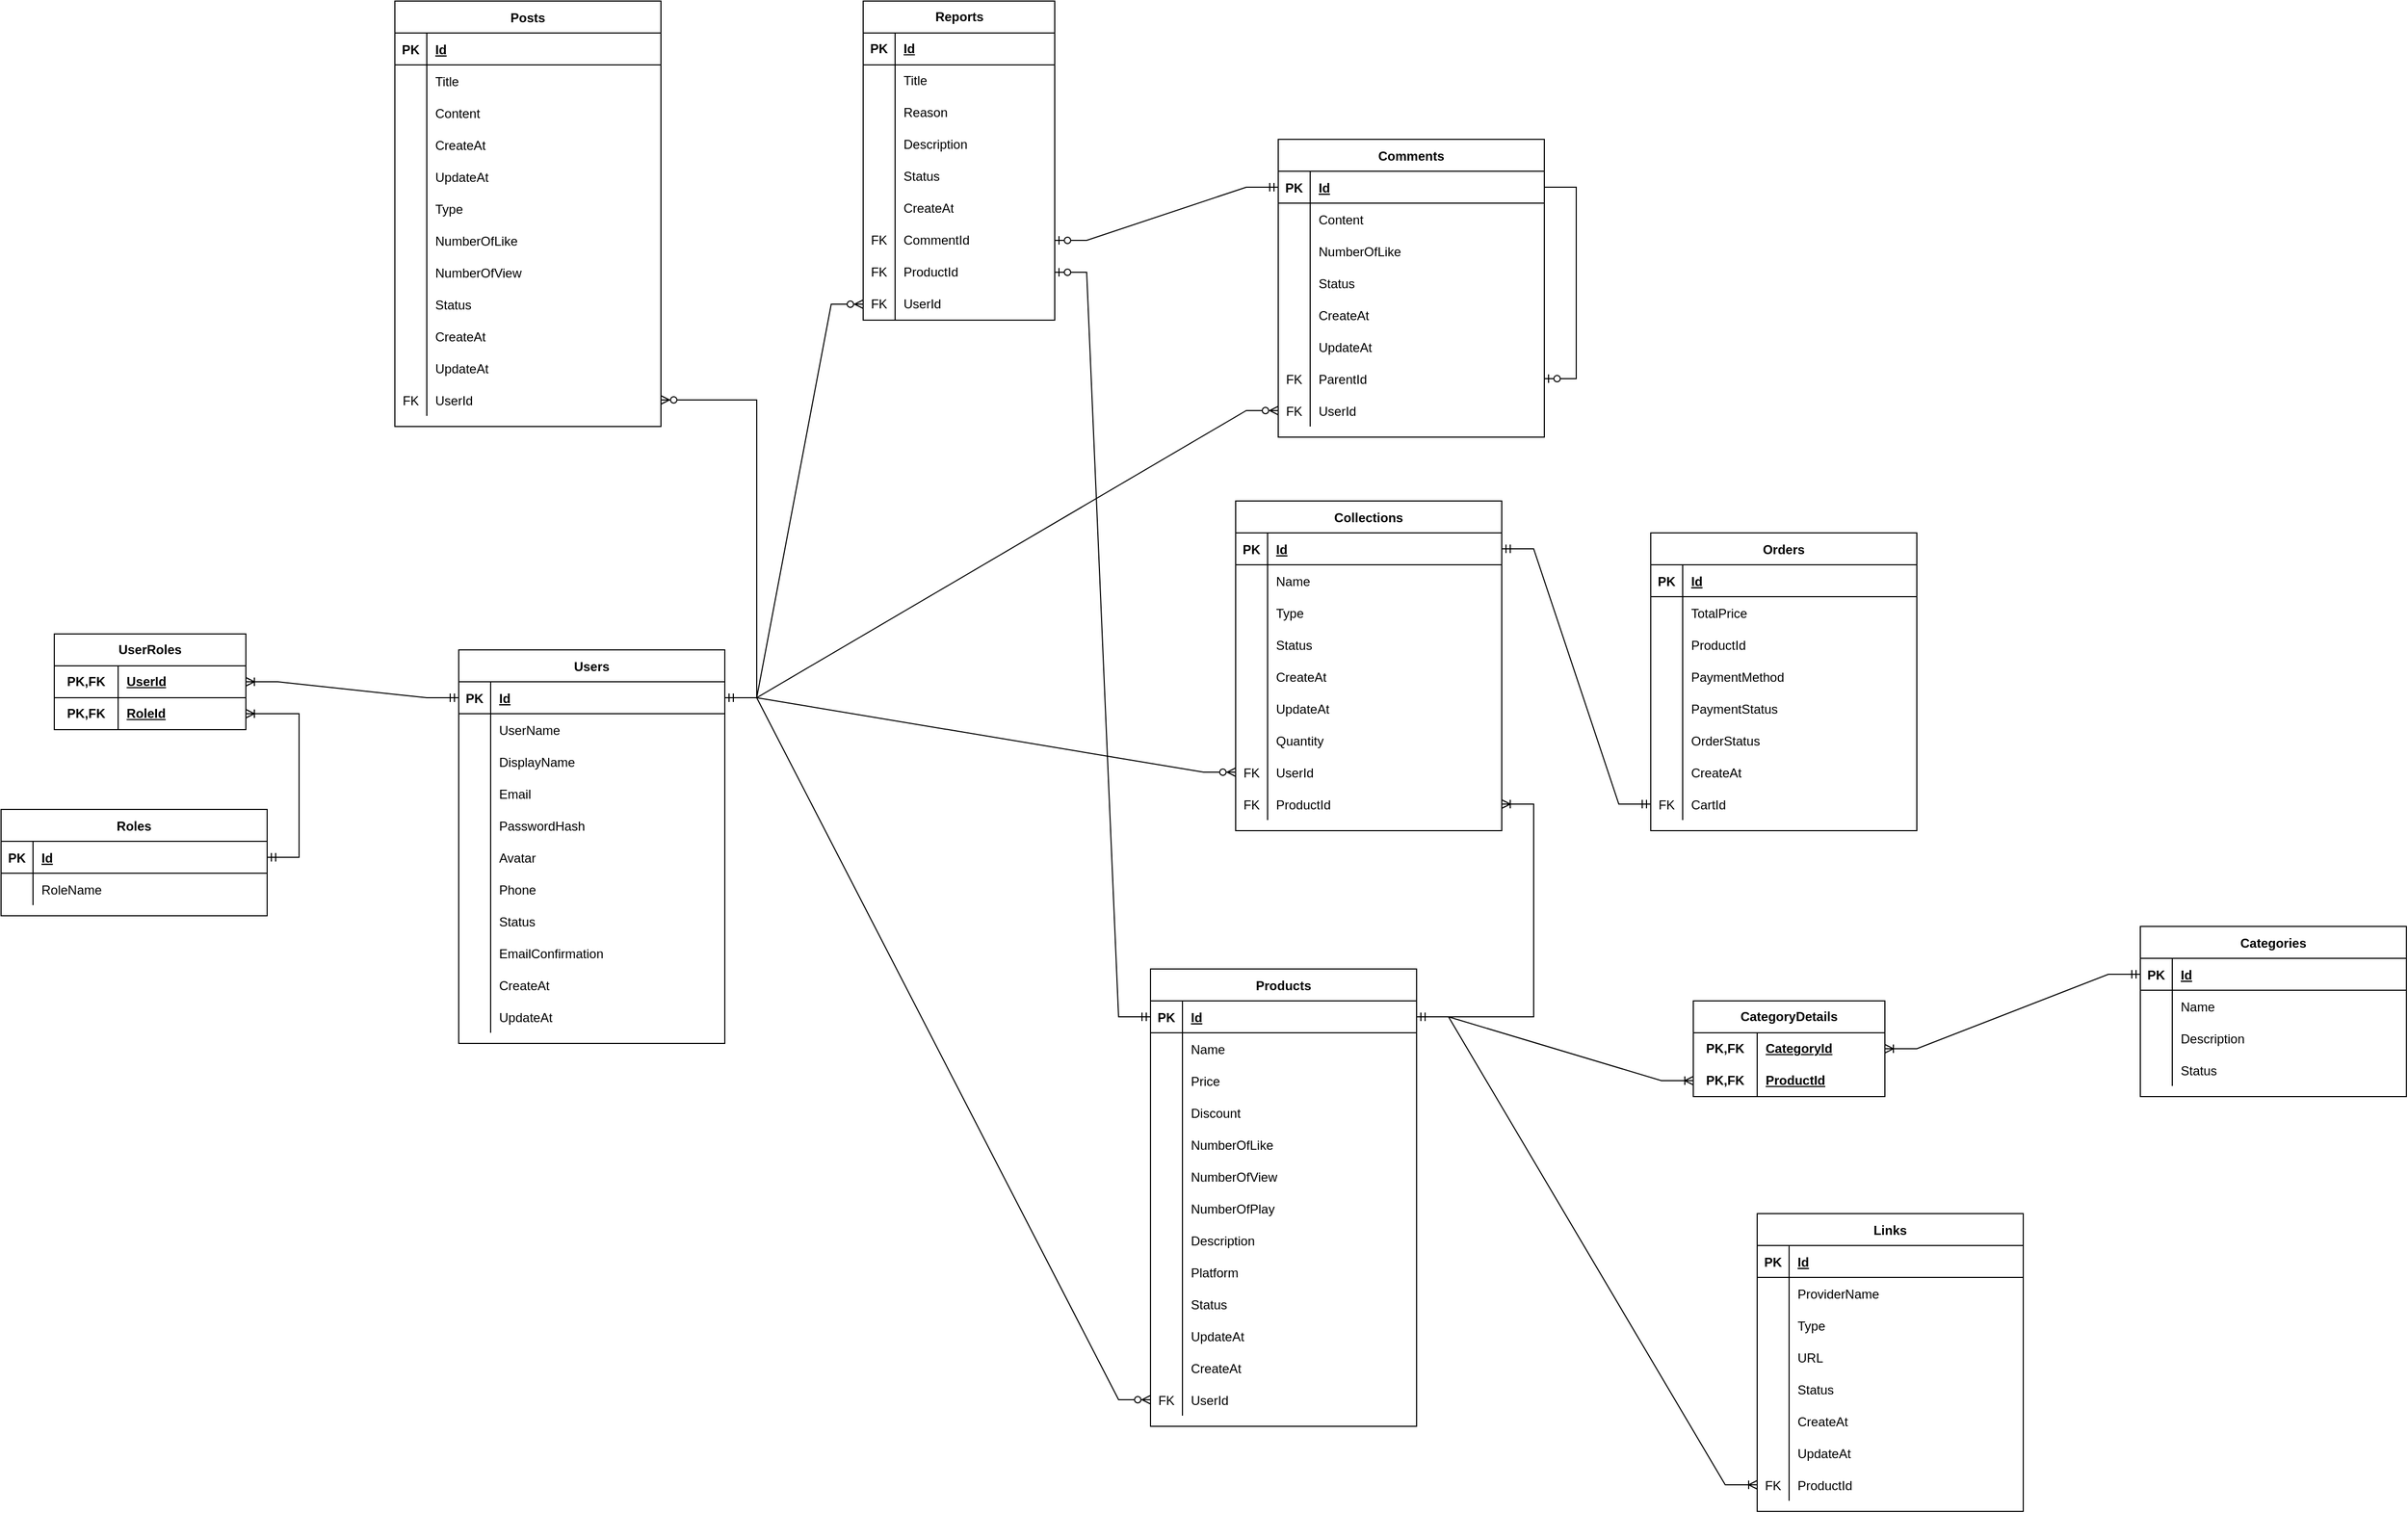<mxfile version="24.7.7" pages="2">
  <diagram id="R2lEEEUBdFMjLlhIrx00" name="ERD">
    <mxGraphModel dx="2820" dy="2684" grid="1" gridSize="10" guides="1" tooltips="1" connect="1" arrows="1" fold="1" page="1" pageScale="1" pageWidth="850" pageHeight="1100" math="0" shadow="0" extFonts="Permanent Marker^https://fonts.googleapis.com/css?family=Permanent+Marker">
      <root>
        <mxCell id="0" />
        <mxCell id="1" parent="0" />
        <mxCell id="C-vyLk0tnHw3VtMMgP7b-2" value="Orders" style="shape=table;startSize=30;container=1;collapsible=1;childLayout=tableLayout;fixedRows=1;rowLines=0;fontStyle=1;align=center;resizeLast=1;" parent="1" vertex="1">
          <mxGeometry x="-10" y="-610" width="250" height="280" as="geometry" />
        </mxCell>
        <mxCell id="C-vyLk0tnHw3VtMMgP7b-3" value="" style="shape=partialRectangle;collapsible=0;dropTarget=0;pointerEvents=0;fillColor=none;points=[[0,0.5],[1,0.5]];portConstraint=eastwest;top=0;left=0;right=0;bottom=1;" parent="C-vyLk0tnHw3VtMMgP7b-2" vertex="1">
          <mxGeometry y="30" width="250" height="30" as="geometry" />
        </mxCell>
        <mxCell id="C-vyLk0tnHw3VtMMgP7b-4" value="PK" style="shape=partialRectangle;overflow=hidden;connectable=0;fillColor=none;top=0;left=0;bottom=0;right=0;fontStyle=1;" parent="C-vyLk0tnHw3VtMMgP7b-3" vertex="1">
          <mxGeometry width="30" height="30" as="geometry">
            <mxRectangle width="30" height="30" as="alternateBounds" />
          </mxGeometry>
        </mxCell>
        <mxCell id="C-vyLk0tnHw3VtMMgP7b-5" value="Id" style="shape=partialRectangle;overflow=hidden;connectable=0;fillColor=none;top=0;left=0;bottom=0;right=0;align=left;spacingLeft=6;fontStyle=5;" parent="C-vyLk0tnHw3VtMMgP7b-3" vertex="1">
          <mxGeometry x="30" width="220" height="30" as="geometry">
            <mxRectangle width="220" height="30" as="alternateBounds" />
          </mxGeometry>
        </mxCell>
        <mxCell id="C-vyLk0tnHw3VtMMgP7b-6" value="" style="shape=partialRectangle;collapsible=0;dropTarget=0;pointerEvents=0;fillColor=none;points=[[0,0.5],[1,0.5]];portConstraint=eastwest;top=0;left=0;right=0;bottom=0;" parent="C-vyLk0tnHw3VtMMgP7b-2" vertex="1">
          <mxGeometry y="60" width="250" height="30" as="geometry" />
        </mxCell>
        <mxCell id="C-vyLk0tnHw3VtMMgP7b-7" value="" style="shape=partialRectangle;overflow=hidden;connectable=0;fillColor=none;top=0;left=0;bottom=0;right=0;" parent="C-vyLk0tnHw3VtMMgP7b-6" vertex="1">
          <mxGeometry width="30" height="30" as="geometry">
            <mxRectangle width="30" height="30" as="alternateBounds" />
          </mxGeometry>
        </mxCell>
        <mxCell id="C-vyLk0tnHw3VtMMgP7b-8" value="TotalPrice" style="shape=partialRectangle;overflow=hidden;connectable=0;fillColor=none;top=0;left=0;bottom=0;right=0;align=left;spacingLeft=6;" parent="C-vyLk0tnHw3VtMMgP7b-6" vertex="1">
          <mxGeometry x="30" width="220" height="30" as="geometry">
            <mxRectangle width="220" height="30" as="alternateBounds" />
          </mxGeometry>
        </mxCell>
        <mxCell id="C-vyLk0tnHw3VtMMgP7b-9" value="" style="shape=partialRectangle;collapsible=0;dropTarget=0;pointerEvents=0;fillColor=none;points=[[0,0.5],[1,0.5]];portConstraint=eastwest;top=0;left=0;right=0;bottom=0;" parent="C-vyLk0tnHw3VtMMgP7b-2" vertex="1">
          <mxGeometry y="90" width="250" height="30" as="geometry" />
        </mxCell>
        <mxCell id="C-vyLk0tnHw3VtMMgP7b-10" value="" style="shape=partialRectangle;overflow=hidden;connectable=0;fillColor=none;top=0;left=0;bottom=0;right=0;" parent="C-vyLk0tnHw3VtMMgP7b-9" vertex="1">
          <mxGeometry width="30" height="30" as="geometry">
            <mxRectangle width="30" height="30" as="alternateBounds" />
          </mxGeometry>
        </mxCell>
        <mxCell id="C-vyLk0tnHw3VtMMgP7b-11" value="ProductId" style="shape=partialRectangle;overflow=hidden;connectable=0;fillColor=none;top=0;left=0;bottom=0;right=0;align=left;spacingLeft=6;" parent="C-vyLk0tnHw3VtMMgP7b-9" vertex="1">
          <mxGeometry x="30" width="220" height="30" as="geometry">
            <mxRectangle width="220" height="30" as="alternateBounds" />
          </mxGeometry>
        </mxCell>
        <mxCell id="dG1rvmGHPo0hxSBDHyah-11" value="" style="shape=partialRectangle;collapsible=0;dropTarget=0;pointerEvents=0;fillColor=none;points=[[0,0.5],[1,0.5]];portConstraint=eastwest;top=0;left=0;right=0;bottom=0;" parent="C-vyLk0tnHw3VtMMgP7b-2" vertex="1">
          <mxGeometry y="120" width="250" height="30" as="geometry" />
        </mxCell>
        <mxCell id="dG1rvmGHPo0hxSBDHyah-12" value="" style="shape=partialRectangle;overflow=hidden;connectable=0;fillColor=none;top=0;left=0;bottom=0;right=0;" parent="dG1rvmGHPo0hxSBDHyah-11" vertex="1">
          <mxGeometry width="30" height="30" as="geometry">
            <mxRectangle width="30" height="30" as="alternateBounds" />
          </mxGeometry>
        </mxCell>
        <mxCell id="dG1rvmGHPo0hxSBDHyah-13" value="PaymentMethod" style="shape=partialRectangle;overflow=hidden;connectable=0;fillColor=none;top=0;left=0;bottom=0;right=0;align=left;spacingLeft=6;" parent="dG1rvmGHPo0hxSBDHyah-11" vertex="1">
          <mxGeometry x="30" width="220" height="30" as="geometry">
            <mxRectangle width="220" height="30" as="alternateBounds" />
          </mxGeometry>
        </mxCell>
        <mxCell id="dG1rvmGHPo0hxSBDHyah-14" value="" style="shape=partialRectangle;collapsible=0;dropTarget=0;pointerEvents=0;fillColor=none;points=[[0,0.5],[1,0.5]];portConstraint=eastwest;top=0;left=0;right=0;bottom=0;" parent="C-vyLk0tnHw3VtMMgP7b-2" vertex="1">
          <mxGeometry y="150" width="250" height="30" as="geometry" />
        </mxCell>
        <mxCell id="dG1rvmGHPo0hxSBDHyah-15" value="" style="shape=partialRectangle;overflow=hidden;connectable=0;fillColor=none;top=0;left=0;bottom=0;right=0;" parent="dG1rvmGHPo0hxSBDHyah-14" vertex="1">
          <mxGeometry width="30" height="30" as="geometry">
            <mxRectangle width="30" height="30" as="alternateBounds" />
          </mxGeometry>
        </mxCell>
        <mxCell id="dG1rvmGHPo0hxSBDHyah-16" value="PaymentStatus" style="shape=partialRectangle;overflow=hidden;connectable=0;fillColor=none;top=0;left=0;bottom=0;right=0;align=left;spacingLeft=6;" parent="dG1rvmGHPo0hxSBDHyah-14" vertex="1">
          <mxGeometry x="30" width="220" height="30" as="geometry">
            <mxRectangle width="220" height="30" as="alternateBounds" />
          </mxGeometry>
        </mxCell>
        <mxCell id="dG1rvmGHPo0hxSBDHyah-17" value="" style="shape=partialRectangle;collapsible=0;dropTarget=0;pointerEvents=0;fillColor=none;points=[[0,0.5],[1,0.5]];portConstraint=eastwest;top=0;left=0;right=0;bottom=0;" parent="C-vyLk0tnHw3VtMMgP7b-2" vertex="1">
          <mxGeometry y="180" width="250" height="30" as="geometry" />
        </mxCell>
        <mxCell id="dG1rvmGHPo0hxSBDHyah-18" value="" style="shape=partialRectangle;overflow=hidden;connectable=0;fillColor=none;top=0;left=0;bottom=0;right=0;" parent="dG1rvmGHPo0hxSBDHyah-17" vertex="1">
          <mxGeometry width="30" height="30" as="geometry">
            <mxRectangle width="30" height="30" as="alternateBounds" />
          </mxGeometry>
        </mxCell>
        <mxCell id="dG1rvmGHPo0hxSBDHyah-19" value="OrderStatus" style="shape=partialRectangle;overflow=hidden;connectable=0;fillColor=none;top=0;left=0;bottom=0;right=0;align=left;spacingLeft=6;" parent="dG1rvmGHPo0hxSBDHyah-17" vertex="1">
          <mxGeometry x="30" width="220" height="30" as="geometry">
            <mxRectangle width="220" height="30" as="alternateBounds" />
          </mxGeometry>
        </mxCell>
        <mxCell id="dG1rvmGHPo0hxSBDHyah-23" value="" style="shape=partialRectangle;collapsible=0;dropTarget=0;pointerEvents=0;fillColor=none;points=[[0,0.5],[1,0.5]];portConstraint=eastwest;top=0;left=0;right=0;bottom=0;" parent="C-vyLk0tnHw3VtMMgP7b-2" vertex="1">
          <mxGeometry y="210" width="250" height="30" as="geometry" />
        </mxCell>
        <mxCell id="dG1rvmGHPo0hxSBDHyah-24" value="" style="shape=partialRectangle;overflow=hidden;connectable=0;fillColor=none;top=0;left=0;bottom=0;right=0;" parent="dG1rvmGHPo0hxSBDHyah-23" vertex="1">
          <mxGeometry width="30" height="30" as="geometry">
            <mxRectangle width="30" height="30" as="alternateBounds" />
          </mxGeometry>
        </mxCell>
        <mxCell id="dG1rvmGHPo0hxSBDHyah-25" value="CreateAt" style="shape=partialRectangle;overflow=hidden;connectable=0;fillColor=none;top=0;left=0;bottom=0;right=0;align=left;spacingLeft=6;" parent="dG1rvmGHPo0hxSBDHyah-23" vertex="1">
          <mxGeometry x="30" width="220" height="30" as="geometry">
            <mxRectangle width="220" height="30" as="alternateBounds" />
          </mxGeometry>
        </mxCell>
        <mxCell id="lQ6aluvmCR328Puw67HA-119" value="" style="shape=partialRectangle;collapsible=0;dropTarget=0;pointerEvents=0;fillColor=none;points=[[0,0.5],[1,0.5]];portConstraint=eastwest;top=0;left=0;right=0;bottom=0;" parent="C-vyLk0tnHw3VtMMgP7b-2" vertex="1">
          <mxGeometry y="240" width="250" height="30" as="geometry" />
        </mxCell>
        <mxCell id="lQ6aluvmCR328Puw67HA-120" value="FK" style="shape=partialRectangle;overflow=hidden;connectable=0;fillColor=none;top=0;left=0;bottom=0;right=0;" parent="lQ6aluvmCR328Puw67HA-119" vertex="1">
          <mxGeometry width="30" height="30" as="geometry">
            <mxRectangle width="30" height="30" as="alternateBounds" />
          </mxGeometry>
        </mxCell>
        <mxCell id="lQ6aluvmCR328Puw67HA-121" value="CartId" style="shape=partialRectangle;overflow=hidden;connectable=0;fillColor=none;top=0;left=0;bottom=0;right=0;align=left;spacingLeft=6;" parent="lQ6aluvmCR328Puw67HA-119" vertex="1">
          <mxGeometry x="30" width="220" height="30" as="geometry">
            <mxRectangle width="220" height="30" as="alternateBounds" />
          </mxGeometry>
        </mxCell>
        <mxCell id="C-vyLk0tnHw3VtMMgP7b-13" value="Products" style="shape=table;startSize=30;container=1;collapsible=1;childLayout=tableLayout;fixedRows=1;rowLines=0;fontStyle=1;align=center;resizeLast=1;" parent="1" vertex="1">
          <mxGeometry x="-480" y="-200" width="250" height="430" as="geometry" />
        </mxCell>
        <mxCell id="C-vyLk0tnHw3VtMMgP7b-14" value="" style="shape=partialRectangle;collapsible=0;dropTarget=0;pointerEvents=0;fillColor=none;points=[[0,0.5],[1,0.5]];portConstraint=eastwest;top=0;left=0;right=0;bottom=1;" parent="C-vyLk0tnHw3VtMMgP7b-13" vertex="1">
          <mxGeometry y="30" width="250" height="30" as="geometry" />
        </mxCell>
        <mxCell id="C-vyLk0tnHw3VtMMgP7b-15" value="PK" style="shape=partialRectangle;overflow=hidden;connectable=0;fillColor=none;top=0;left=0;bottom=0;right=0;fontStyle=1;" parent="C-vyLk0tnHw3VtMMgP7b-14" vertex="1">
          <mxGeometry width="30" height="30" as="geometry">
            <mxRectangle width="30" height="30" as="alternateBounds" />
          </mxGeometry>
        </mxCell>
        <mxCell id="C-vyLk0tnHw3VtMMgP7b-16" value="Id" style="shape=partialRectangle;overflow=hidden;connectable=0;fillColor=none;top=0;left=0;bottom=0;right=0;align=left;spacingLeft=6;fontStyle=5;" parent="C-vyLk0tnHw3VtMMgP7b-14" vertex="1">
          <mxGeometry x="30" width="220" height="30" as="geometry">
            <mxRectangle width="220" height="30" as="alternateBounds" />
          </mxGeometry>
        </mxCell>
        <mxCell id="C-vyLk0tnHw3VtMMgP7b-17" value="" style="shape=partialRectangle;collapsible=0;dropTarget=0;pointerEvents=0;fillColor=none;points=[[0,0.5],[1,0.5]];portConstraint=eastwest;top=0;left=0;right=0;bottom=0;" parent="C-vyLk0tnHw3VtMMgP7b-13" vertex="1">
          <mxGeometry y="60" width="250" height="30" as="geometry" />
        </mxCell>
        <mxCell id="C-vyLk0tnHw3VtMMgP7b-18" value="" style="shape=partialRectangle;overflow=hidden;connectable=0;fillColor=none;top=0;left=0;bottom=0;right=0;" parent="C-vyLk0tnHw3VtMMgP7b-17" vertex="1">
          <mxGeometry width="30" height="30" as="geometry">
            <mxRectangle width="30" height="30" as="alternateBounds" />
          </mxGeometry>
        </mxCell>
        <mxCell id="C-vyLk0tnHw3VtMMgP7b-19" value="Name" style="shape=partialRectangle;overflow=hidden;connectable=0;fillColor=none;top=0;left=0;bottom=0;right=0;align=left;spacingLeft=6;" parent="C-vyLk0tnHw3VtMMgP7b-17" vertex="1">
          <mxGeometry x="30" width="220" height="30" as="geometry">
            <mxRectangle width="220" height="30" as="alternateBounds" />
          </mxGeometry>
        </mxCell>
        <mxCell id="C-vyLk0tnHw3VtMMgP7b-20" value="" style="shape=partialRectangle;collapsible=0;dropTarget=0;pointerEvents=0;fillColor=none;points=[[0,0.5],[1,0.5]];portConstraint=eastwest;top=0;left=0;right=0;bottom=0;" parent="C-vyLk0tnHw3VtMMgP7b-13" vertex="1">
          <mxGeometry y="90" width="250" height="30" as="geometry" />
        </mxCell>
        <mxCell id="C-vyLk0tnHw3VtMMgP7b-21" value="" style="shape=partialRectangle;overflow=hidden;connectable=0;fillColor=none;top=0;left=0;bottom=0;right=0;" parent="C-vyLk0tnHw3VtMMgP7b-20" vertex="1">
          <mxGeometry width="30" height="30" as="geometry">
            <mxRectangle width="30" height="30" as="alternateBounds" />
          </mxGeometry>
        </mxCell>
        <mxCell id="C-vyLk0tnHw3VtMMgP7b-22" value="Price" style="shape=partialRectangle;overflow=hidden;connectable=0;fillColor=none;top=0;left=0;bottom=0;right=0;align=left;spacingLeft=6;" parent="C-vyLk0tnHw3VtMMgP7b-20" vertex="1">
          <mxGeometry x="30" width="220" height="30" as="geometry">
            <mxRectangle width="220" height="30" as="alternateBounds" />
          </mxGeometry>
        </mxCell>
        <mxCell id="1Dr5Wn48vp1fXAIpc7qz-26" value="" style="shape=partialRectangle;collapsible=0;dropTarget=0;pointerEvents=0;fillColor=none;points=[[0,0.5],[1,0.5]];portConstraint=eastwest;top=0;left=0;right=0;bottom=0;" parent="C-vyLk0tnHw3VtMMgP7b-13" vertex="1">
          <mxGeometry y="120" width="250" height="30" as="geometry" />
        </mxCell>
        <mxCell id="1Dr5Wn48vp1fXAIpc7qz-27" value="" style="shape=partialRectangle;overflow=hidden;connectable=0;fillColor=none;top=0;left=0;bottom=0;right=0;" parent="1Dr5Wn48vp1fXAIpc7qz-26" vertex="1">
          <mxGeometry width="30" height="30" as="geometry">
            <mxRectangle width="30" height="30" as="alternateBounds" />
          </mxGeometry>
        </mxCell>
        <mxCell id="1Dr5Wn48vp1fXAIpc7qz-28" value="Discount" style="shape=partialRectangle;overflow=hidden;connectable=0;fillColor=none;top=0;left=0;bottom=0;right=0;align=left;spacingLeft=6;" parent="1Dr5Wn48vp1fXAIpc7qz-26" vertex="1">
          <mxGeometry x="30" width="220" height="30" as="geometry">
            <mxRectangle width="220" height="30" as="alternateBounds" />
          </mxGeometry>
        </mxCell>
        <mxCell id="1Dr5Wn48vp1fXAIpc7qz-29" value="" style="shape=partialRectangle;collapsible=0;dropTarget=0;pointerEvents=0;fillColor=none;points=[[0,0.5],[1,0.5]];portConstraint=eastwest;top=0;left=0;right=0;bottom=0;" parent="C-vyLk0tnHw3VtMMgP7b-13" vertex="1">
          <mxGeometry y="150" width="250" height="30" as="geometry" />
        </mxCell>
        <mxCell id="1Dr5Wn48vp1fXAIpc7qz-30" value="" style="shape=partialRectangle;overflow=hidden;connectable=0;fillColor=none;top=0;left=0;bottom=0;right=0;" parent="1Dr5Wn48vp1fXAIpc7qz-29" vertex="1">
          <mxGeometry width="30" height="30" as="geometry">
            <mxRectangle width="30" height="30" as="alternateBounds" />
          </mxGeometry>
        </mxCell>
        <mxCell id="1Dr5Wn48vp1fXAIpc7qz-31" value="NumberOfLike" style="shape=partialRectangle;overflow=hidden;connectable=0;fillColor=none;top=0;left=0;bottom=0;right=0;align=left;spacingLeft=6;" parent="1Dr5Wn48vp1fXAIpc7qz-29" vertex="1">
          <mxGeometry x="30" width="220" height="30" as="geometry">
            <mxRectangle width="220" height="30" as="alternateBounds" />
          </mxGeometry>
        </mxCell>
        <mxCell id="1Dr5Wn48vp1fXAIpc7qz-35" value="" style="shape=partialRectangle;collapsible=0;dropTarget=0;pointerEvents=0;fillColor=none;points=[[0,0.5],[1,0.5]];portConstraint=eastwest;top=0;left=0;right=0;bottom=0;" parent="C-vyLk0tnHw3VtMMgP7b-13" vertex="1">
          <mxGeometry y="180" width="250" height="30" as="geometry" />
        </mxCell>
        <mxCell id="1Dr5Wn48vp1fXAIpc7qz-36" value="" style="shape=partialRectangle;overflow=hidden;connectable=0;fillColor=none;top=0;left=0;bottom=0;right=0;" parent="1Dr5Wn48vp1fXAIpc7qz-35" vertex="1">
          <mxGeometry width="30" height="30" as="geometry">
            <mxRectangle width="30" height="30" as="alternateBounds" />
          </mxGeometry>
        </mxCell>
        <mxCell id="1Dr5Wn48vp1fXAIpc7qz-37" value="NumberOfView" style="shape=partialRectangle;overflow=hidden;connectable=0;fillColor=none;top=0;left=0;bottom=0;right=0;align=left;spacingLeft=6;" parent="1Dr5Wn48vp1fXAIpc7qz-35" vertex="1">
          <mxGeometry x="30" width="220" height="30" as="geometry">
            <mxRectangle width="220" height="30" as="alternateBounds" />
          </mxGeometry>
        </mxCell>
        <mxCell id="1Dr5Wn48vp1fXAIpc7qz-38" value="" style="shape=partialRectangle;collapsible=0;dropTarget=0;pointerEvents=0;fillColor=none;points=[[0,0.5],[1,0.5]];portConstraint=eastwest;top=0;left=0;right=0;bottom=0;" parent="C-vyLk0tnHw3VtMMgP7b-13" vertex="1">
          <mxGeometry y="210" width="250" height="30" as="geometry" />
        </mxCell>
        <mxCell id="1Dr5Wn48vp1fXAIpc7qz-39" value="" style="shape=partialRectangle;overflow=hidden;connectable=0;fillColor=none;top=0;left=0;bottom=0;right=0;" parent="1Dr5Wn48vp1fXAIpc7qz-38" vertex="1">
          <mxGeometry width="30" height="30" as="geometry">
            <mxRectangle width="30" height="30" as="alternateBounds" />
          </mxGeometry>
        </mxCell>
        <mxCell id="1Dr5Wn48vp1fXAIpc7qz-40" value="NumberOfPlay" style="shape=partialRectangle;overflow=hidden;connectable=0;fillColor=none;top=0;left=0;bottom=0;right=0;align=left;spacingLeft=6;" parent="1Dr5Wn48vp1fXAIpc7qz-38" vertex="1">
          <mxGeometry x="30" width="220" height="30" as="geometry">
            <mxRectangle width="220" height="30" as="alternateBounds" />
          </mxGeometry>
        </mxCell>
        <mxCell id="1Dr5Wn48vp1fXAIpc7qz-51" value="" style="shape=partialRectangle;collapsible=0;dropTarget=0;pointerEvents=0;fillColor=none;points=[[0,0.5],[1,0.5]];portConstraint=eastwest;top=0;left=0;right=0;bottom=0;" parent="C-vyLk0tnHw3VtMMgP7b-13" vertex="1">
          <mxGeometry y="240" width="250" height="30" as="geometry" />
        </mxCell>
        <mxCell id="1Dr5Wn48vp1fXAIpc7qz-52" value="" style="shape=partialRectangle;overflow=hidden;connectable=0;fillColor=none;top=0;left=0;bottom=0;right=0;" parent="1Dr5Wn48vp1fXAIpc7qz-51" vertex="1">
          <mxGeometry width="30" height="30" as="geometry">
            <mxRectangle width="30" height="30" as="alternateBounds" />
          </mxGeometry>
        </mxCell>
        <mxCell id="1Dr5Wn48vp1fXAIpc7qz-53" value="Description" style="shape=partialRectangle;overflow=hidden;connectable=0;fillColor=none;top=0;left=0;bottom=0;right=0;align=left;spacingLeft=6;" parent="1Dr5Wn48vp1fXAIpc7qz-51" vertex="1">
          <mxGeometry x="30" width="220" height="30" as="geometry">
            <mxRectangle width="220" height="30" as="alternateBounds" />
          </mxGeometry>
        </mxCell>
        <mxCell id="1Dr5Wn48vp1fXAIpc7qz-54" value="" style="shape=partialRectangle;collapsible=0;dropTarget=0;pointerEvents=0;fillColor=none;points=[[0,0.5],[1,0.5]];portConstraint=eastwest;top=0;left=0;right=0;bottom=0;" parent="C-vyLk0tnHw3VtMMgP7b-13" vertex="1">
          <mxGeometry y="270" width="250" height="30" as="geometry" />
        </mxCell>
        <mxCell id="1Dr5Wn48vp1fXAIpc7qz-55" value="" style="shape=partialRectangle;overflow=hidden;connectable=0;fillColor=none;top=0;left=0;bottom=0;right=0;" parent="1Dr5Wn48vp1fXAIpc7qz-54" vertex="1">
          <mxGeometry width="30" height="30" as="geometry">
            <mxRectangle width="30" height="30" as="alternateBounds" />
          </mxGeometry>
        </mxCell>
        <mxCell id="1Dr5Wn48vp1fXAIpc7qz-56" value="Platform" style="shape=partialRectangle;overflow=hidden;connectable=0;fillColor=none;top=0;left=0;bottom=0;right=0;align=left;spacingLeft=6;" parent="1Dr5Wn48vp1fXAIpc7qz-54" vertex="1">
          <mxGeometry x="30" width="220" height="30" as="geometry">
            <mxRectangle width="220" height="30" as="alternateBounds" />
          </mxGeometry>
        </mxCell>
        <mxCell id="1Dr5Wn48vp1fXAIpc7qz-60" value="" style="shape=partialRectangle;collapsible=0;dropTarget=0;pointerEvents=0;fillColor=none;points=[[0,0.5],[1,0.5]];portConstraint=eastwest;top=0;left=0;right=0;bottom=0;" parent="C-vyLk0tnHw3VtMMgP7b-13" vertex="1">
          <mxGeometry y="300" width="250" height="30" as="geometry" />
        </mxCell>
        <mxCell id="1Dr5Wn48vp1fXAIpc7qz-61" value="" style="shape=partialRectangle;overflow=hidden;connectable=0;fillColor=none;top=0;left=0;bottom=0;right=0;" parent="1Dr5Wn48vp1fXAIpc7qz-60" vertex="1">
          <mxGeometry width="30" height="30" as="geometry">
            <mxRectangle width="30" height="30" as="alternateBounds" />
          </mxGeometry>
        </mxCell>
        <mxCell id="1Dr5Wn48vp1fXAIpc7qz-62" value="Status" style="shape=partialRectangle;overflow=hidden;connectable=0;fillColor=none;top=0;left=0;bottom=0;right=0;align=left;spacingLeft=6;" parent="1Dr5Wn48vp1fXAIpc7qz-60" vertex="1">
          <mxGeometry x="30" width="220" height="30" as="geometry">
            <mxRectangle width="220" height="30" as="alternateBounds" />
          </mxGeometry>
        </mxCell>
        <mxCell id="1Dr5Wn48vp1fXAIpc7qz-48" value="" style="shape=partialRectangle;collapsible=0;dropTarget=0;pointerEvents=0;fillColor=none;points=[[0,0.5],[1,0.5]];portConstraint=eastwest;top=0;left=0;right=0;bottom=0;" parent="C-vyLk0tnHw3VtMMgP7b-13" vertex="1">
          <mxGeometry y="330" width="250" height="30" as="geometry" />
        </mxCell>
        <mxCell id="1Dr5Wn48vp1fXAIpc7qz-49" value="" style="shape=partialRectangle;overflow=hidden;connectable=0;fillColor=none;top=0;left=0;bottom=0;right=0;" parent="1Dr5Wn48vp1fXAIpc7qz-48" vertex="1">
          <mxGeometry width="30" height="30" as="geometry">
            <mxRectangle width="30" height="30" as="alternateBounds" />
          </mxGeometry>
        </mxCell>
        <mxCell id="1Dr5Wn48vp1fXAIpc7qz-50" value="UpdateAt" style="shape=partialRectangle;overflow=hidden;connectable=0;fillColor=none;top=0;left=0;bottom=0;right=0;align=left;spacingLeft=6;" parent="1Dr5Wn48vp1fXAIpc7qz-48" vertex="1">
          <mxGeometry x="30" width="220" height="30" as="geometry">
            <mxRectangle width="220" height="30" as="alternateBounds" />
          </mxGeometry>
        </mxCell>
        <mxCell id="1Dr5Wn48vp1fXAIpc7qz-45" value="" style="shape=partialRectangle;collapsible=0;dropTarget=0;pointerEvents=0;fillColor=none;points=[[0,0.5],[1,0.5]];portConstraint=eastwest;top=0;left=0;right=0;bottom=0;" parent="C-vyLk0tnHw3VtMMgP7b-13" vertex="1">
          <mxGeometry y="360" width="250" height="30" as="geometry" />
        </mxCell>
        <mxCell id="1Dr5Wn48vp1fXAIpc7qz-46" value="" style="shape=partialRectangle;overflow=hidden;connectable=0;fillColor=none;top=0;left=0;bottom=0;right=0;" parent="1Dr5Wn48vp1fXAIpc7qz-45" vertex="1">
          <mxGeometry width="30" height="30" as="geometry">
            <mxRectangle width="30" height="30" as="alternateBounds" />
          </mxGeometry>
        </mxCell>
        <mxCell id="1Dr5Wn48vp1fXAIpc7qz-47" value="CreateAt" style="shape=partialRectangle;overflow=hidden;connectable=0;fillColor=none;top=0;left=0;bottom=0;right=0;align=left;spacingLeft=6;" parent="1Dr5Wn48vp1fXAIpc7qz-45" vertex="1">
          <mxGeometry x="30" width="220" height="30" as="geometry">
            <mxRectangle width="220" height="30" as="alternateBounds" />
          </mxGeometry>
        </mxCell>
        <mxCell id="1Dr5Wn48vp1fXAIpc7qz-42" value="" style="shape=partialRectangle;collapsible=0;dropTarget=0;pointerEvents=0;fillColor=none;points=[[0,0.5],[1,0.5]];portConstraint=eastwest;top=0;left=0;right=0;bottom=0;" parent="C-vyLk0tnHw3VtMMgP7b-13" vertex="1">
          <mxGeometry y="390" width="250" height="30" as="geometry" />
        </mxCell>
        <mxCell id="1Dr5Wn48vp1fXAIpc7qz-43" value="FK" style="shape=partialRectangle;overflow=hidden;connectable=0;fillColor=none;top=0;left=0;bottom=0;right=0;" parent="1Dr5Wn48vp1fXAIpc7qz-42" vertex="1">
          <mxGeometry width="30" height="30" as="geometry">
            <mxRectangle width="30" height="30" as="alternateBounds" />
          </mxGeometry>
        </mxCell>
        <mxCell id="1Dr5Wn48vp1fXAIpc7qz-44" value="UserId" style="shape=partialRectangle;overflow=hidden;connectable=0;fillColor=none;top=0;left=0;bottom=0;right=0;align=left;spacingLeft=6;" parent="1Dr5Wn48vp1fXAIpc7qz-42" vertex="1">
          <mxGeometry x="30" width="220" height="30" as="geometry">
            <mxRectangle width="220" height="30" as="alternateBounds" />
          </mxGeometry>
        </mxCell>
        <mxCell id="C-vyLk0tnHw3VtMMgP7b-23" value="Users" style="shape=table;startSize=30;container=1;collapsible=1;childLayout=tableLayout;fixedRows=1;rowLines=0;fontStyle=1;align=center;resizeLast=1;" parent="1" vertex="1">
          <mxGeometry x="-1130" y="-500" width="250" height="370" as="geometry" />
        </mxCell>
        <mxCell id="C-vyLk0tnHw3VtMMgP7b-24" value="" style="shape=partialRectangle;collapsible=0;dropTarget=0;pointerEvents=0;fillColor=none;points=[[0,0.5],[1,0.5]];portConstraint=eastwest;top=0;left=0;right=0;bottom=1;" parent="C-vyLk0tnHw3VtMMgP7b-23" vertex="1">
          <mxGeometry y="30" width="250" height="30" as="geometry" />
        </mxCell>
        <mxCell id="C-vyLk0tnHw3VtMMgP7b-25" value="PK" style="shape=partialRectangle;overflow=hidden;connectable=0;fillColor=none;top=0;left=0;bottom=0;right=0;fontStyle=1;" parent="C-vyLk0tnHw3VtMMgP7b-24" vertex="1">
          <mxGeometry width="30" height="30" as="geometry">
            <mxRectangle width="30" height="30" as="alternateBounds" />
          </mxGeometry>
        </mxCell>
        <mxCell id="C-vyLk0tnHw3VtMMgP7b-26" value="Id" style="shape=partialRectangle;overflow=hidden;connectable=0;fillColor=none;top=0;left=0;bottom=0;right=0;align=left;spacingLeft=6;fontStyle=5;" parent="C-vyLk0tnHw3VtMMgP7b-24" vertex="1">
          <mxGeometry x="30" width="220" height="30" as="geometry">
            <mxRectangle width="220" height="30" as="alternateBounds" />
          </mxGeometry>
        </mxCell>
        <mxCell id="C-vyLk0tnHw3VtMMgP7b-27" value="" style="shape=partialRectangle;collapsible=0;dropTarget=0;pointerEvents=0;fillColor=none;points=[[0,0.5],[1,0.5]];portConstraint=eastwest;top=0;left=0;right=0;bottom=0;" parent="C-vyLk0tnHw3VtMMgP7b-23" vertex="1">
          <mxGeometry y="60" width="250" height="30" as="geometry" />
        </mxCell>
        <mxCell id="C-vyLk0tnHw3VtMMgP7b-28" value="" style="shape=partialRectangle;overflow=hidden;connectable=0;fillColor=none;top=0;left=0;bottom=0;right=0;" parent="C-vyLk0tnHw3VtMMgP7b-27" vertex="1">
          <mxGeometry width="30" height="30" as="geometry">
            <mxRectangle width="30" height="30" as="alternateBounds" />
          </mxGeometry>
        </mxCell>
        <mxCell id="C-vyLk0tnHw3VtMMgP7b-29" value="UserName" style="shape=partialRectangle;overflow=hidden;connectable=0;fillColor=none;top=0;left=0;bottom=0;right=0;align=left;spacingLeft=6;" parent="C-vyLk0tnHw3VtMMgP7b-27" vertex="1">
          <mxGeometry x="30" width="220" height="30" as="geometry">
            <mxRectangle width="220" height="30" as="alternateBounds" />
          </mxGeometry>
        </mxCell>
        <mxCell id="aXpIA_H2Vuaz1M_FIlEh-4" value="" style="shape=partialRectangle;collapsible=0;dropTarget=0;pointerEvents=0;fillColor=none;points=[[0,0.5],[1,0.5]];portConstraint=eastwest;top=0;left=0;right=0;bottom=0;" parent="C-vyLk0tnHw3VtMMgP7b-23" vertex="1">
          <mxGeometry y="90" width="250" height="30" as="geometry" />
        </mxCell>
        <mxCell id="aXpIA_H2Vuaz1M_FIlEh-5" value="" style="shape=partialRectangle;overflow=hidden;connectable=0;fillColor=none;top=0;left=0;bottom=0;right=0;" parent="aXpIA_H2Vuaz1M_FIlEh-4" vertex="1">
          <mxGeometry width="30" height="30" as="geometry">
            <mxRectangle width="30" height="30" as="alternateBounds" />
          </mxGeometry>
        </mxCell>
        <mxCell id="aXpIA_H2Vuaz1M_FIlEh-6" value="DisplayName" style="shape=partialRectangle;overflow=hidden;connectable=0;fillColor=none;top=0;left=0;bottom=0;right=0;align=left;spacingLeft=6;" parent="aXpIA_H2Vuaz1M_FIlEh-4" vertex="1">
          <mxGeometry x="30" width="220" height="30" as="geometry">
            <mxRectangle width="220" height="30" as="alternateBounds" />
          </mxGeometry>
        </mxCell>
        <mxCell id="aXpIA_H2Vuaz1M_FIlEh-1" value="" style="shape=partialRectangle;collapsible=0;dropTarget=0;pointerEvents=0;fillColor=none;points=[[0,0.5],[1,0.5]];portConstraint=eastwest;top=0;left=0;right=0;bottom=0;" parent="C-vyLk0tnHw3VtMMgP7b-23" vertex="1">
          <mxGeometry y="120" width="250" height="30" as="geometry" />
        </mxCell>
        <mxCell id="aXpIA_H2Vuaz1M_FIlEh-2" value="" style="shape=partialRectangle;overflow=hidden;connectable=0;fillColor=none;top=0;left=0;bottom=0;right=0;" parent="aXpIA_H2Vuaz1M_FIlEh-1" vertex="1">
          <mxGeometry width="30" height="30" as="geometry">
            <mxRectangle width="30" height="30" as="alternateBounds" />
          </mxGeometry>
        </mxCell>
        <mxCell id="aXpIA_H2Vuaz1M_FIlEh-3" value="Email" style="shape=partialRectangle;overflow=hidden;connectable=0;fillColor=none;top=0;left=0;bottom=0;right=0;align=left;spacingLeft=6;" parent="aXpIA_H2Vuaz1M_FIlEh-1" vertex="1">
          <mxGeometry x="30" width="220" height="30" as="geometry">
            <mxRectangle width="220" height="30" as="alternateBounds" />
          </mxGeometry>
        </mxCell>
        <mxCell id="aXpIA_H2Vuaz1M_FIlEh-7" value="" style="shape=partialRectangle;collapsible=0;dropTarget=0;pointerEvents=0;fillColor=none;points=[[0,0.5],[1,0.5]];portConstraint=eastwest;top=0;left=0;right=0;bottom=0;" parent="C-vyLk0tnHw3VtMMgP7b-23" vertex="1">
          <mxGeometry y="150" width="250" height="30" as="geometry" />
        </mxCell>
        <mxCell id="aXpIA_H2Vuaz1M_FIlEh-8" value="" style="shape=partialRectangle;overflow=hidden;connectable=0;fillColor=none;top=0;left=0;bottom=0;right=0;" parent="aXpIA_H2Vuaz1M_FIlEh-7" vertex="1">
          <mxGeometry width="30" height="30" as="geometry">
            <mxRectangle width="30" height="30" as="alternateBounds" />
          </mxGeometry>
        </mxCell>
        <mxCell id="aXpIA_H2Vuaz1M_FIlEh-9" value="PasswordHash" style="shape=partialRectangle;overflow=hidden;connectable=0;fillColor=none;top=0;left=0;bottom=0;right=0;align=left;spacingLeft=6;" parent="aXpIA_H2Vuaz1M_FIlEh-7" vertex="1">
          <mxGeometry x="30" width="220" height="30" as="geometry">
            <mxRectangle width="220" height="30" as="alternateBounds" />
          </mxGeometry>
        </mxCell>
        <mxCell id="aXpIA_H2Vuaz1M_FIlEh-10" value="" style="shape=partialRectangle;collapsible=0;dropTarget=0;pointerEvents=0;fillColor=none;points=[[0,0.5],[1,0.5]];portConstraint=eastwest;top=0;left=0;right=0;bottom=0;" parent="C-vyLk0tnHw3VtMMgP7b-23" vertex="1">
          <mxGeometry y="180" width="250" height="30" as="geometry" />
        </mxCell>
        <mxCell id="aXpIA_H2Vuaz1M_FIlEh-11" value="" style="shape=partialRectangle;overflow=hidden;connectable=0;fillColor=none;top=0;left=0;bottom=0;right=0;" parent="aXpIA_H2Vuaz1M_FIlEh-10" vertex="1">
          <mxGeometry width="30" height="30" as="geometry">
            <mxRectangle width="30" height="30" as="alternateBounds" />
          </mxGeometry>
        </mxCell>
        <mxCell id="aXpIA_H2Vuaz1M_FIlEh-12" value="Avatar" style="shape=partialRectangle;overflow=hidden;connectable=0;fillColor=none;top=0;left=0;bottom=0;right=0;align=left;spacingLeft=6;" parent="aXpIA_H2Vuaz1M_FIlEh-10" vertex="1">
          <mxGeometry x="30" width="220" height="30" as="geometry">
            <mxRectangle width="220" height="30" as="alternateBounds" />
          </mxGeometry>
        </mxCell>
        <mxCell id="aXpIA_H2Vuaz1M_FIlEh-16" value="" style="shape=partialRectangle;collapsible=0;dropTarget=0;pointerEvents=0;fillColor=none;points=[[0,0.5],[1,0.5]];portConstraint=eastwest;top=0;left=0;right=0;bottom=0;" parent="C-vyLk0tnHw3VtMMgP7b-23" vertex="1">
          <mxGeometry y="210" width="250" height="30" as="geometry" />
        </mxCell>
        <mxCell id="aXpIA_H2Vuaz1M_FIlEh-17" value="" style="shape=partialRectangle;overflow=hidden;connectable=0;fillColor=none;top=0;left=0;bottom=0;right=0;" parent="aXpIA_H2Vuaz1M_FIlEh-16" vertex="1">
          <mxGeometry width="30" height="30" as="geometry">
            <mxRectangle width="30" height="30" as="alternateBounds" />
          </mxGeometry>
        </mxCell>
        <mxCell id="aXpIA_H2Vuaz1M_FIlEh-18" value="Phone" style="shape=partialRectangle;overflow=hidden;connectable=0;fillColor=none;top=0;left=0;bottom=0;right=0;align=left;spacingLeft=6;" parent="aXpIA_H2Vuaz1M_FIlEh-16" vertex="1">
          <mxGeometry x="30" width="220" height="30" as="geometry">
            <mxRectangle width="220" height="30" as="alternateBounds" />
          </mxGeometry>
        </mxCell>
        <mxCell id="1Dr5Wn48vp1fXAIpc7qz-63" value="" style="shape=partialRectangle;collapsible=0;dropTarget=0;pointerEvents=0;fillColor=none;points=[[0,0.5],[1,0.5]];portConstraint=eastwest;top=0;left=0;right=0;bottom=0;" parent="C-vyLk0tnHw3VtMMgP7b-23" vertex="1">
          <mxGeometry y="240" width="250" height="30" as="geometry" />
        </mxCell>
        <mxCell id="1Dr5Wn48vp1fXAIpc7qz-64" value="" style="shape=partialRectangle;overflow=hidden;connectable=0;fillColor=none;top=0;left=0;bottom=0;right=0;" parent="1Dr5Wn48vp1fXAIpc7qz-63" vertex="1">
          <mxGeometry width="30" height="30" as="geometry">
            <mxRectangle width="30" height="30" as="alternateBounds" />
          </mxGeometry>
        </mxCell>
        <mxCell id="1Dr5Wn48vp1fXAIpc7qz-65" value="Status" style="shape=partialRectangle;overflow=hidden;connectable=0;fillColor=none;top=0;left=0;bottom=0;right=0;align=left;spacingLeft=6;" parent="1Dr5Wn48vp1fXAIpc7qz-63" vertex="1">
          <mxGeometry x="30" width="220" height="30" as="geometry">
            <mxRectangle width="220" height="30" as="alternateBounds" />
          </mxGeometry>
        </mxCell>
        <mxCell id="1Dr5Wn48vp1fXAIpc7qz-66" value="" style="shape=partialRectangle;collapsible=0;dropTarget=0;pointerEvents=0;fillColor=none;points=[[0,0.5],[1,0.5]];portConstraint=eastwest;top=0;left=0;right=0;bottom=0;" parent="C-vyLk0tnHw3VtMMgP7b-23" vertex="1">
          <mxGeometry y="270" width="250" height="30" as="geometry" />
        </mxCell>
        <mxCell id="1Dr5Wn48vp1fXAIpc7qz-67" value="" style="shape=partialRectangle;overflow=hidden;connectable=0;fillColor=none;top=0;left=0;bottom=0;right=0;" parent="1Dr5Wn48vp1fXAIpc7qz-66" vertex="1">
          <mxGeometry width="30" height="30" as="geometry">
            <mxRectangle width="30" height="30" as="alternateBounds" />
          </mxGeometry>
        </mxCell>
        <mxCell id="1Dr5Wn48vp1fXAIpc7qz-68" value="EmailConfirmation" style="shape=partialRectangle;overflow=hidden;connectable=0;fillColor=none;top=0;left=0;bottom=0;right=0;align=left;spacingLeft=6;" parent="1Dr5Wn48vp1fXAIpc7qz-66" vertex="1">
          <mxGeometry x="30" width="220" height="30" as="geometry">
            <mxRectangle width="220" height="30" as="alternateBounds" />
          </mxGeometry>
        </mxCell>
        <mxCell id="aXpIA_H2Vuaz1M_FIlEh-19" value="" style="shape=partialRectangle;collapsible=0;dropTarget=0;pointerEvents=0;fillColor=none;points=[[0,0.5],[1,0.5]];portConstraint=eastwest;top=0;left=0;right=0;bottom=0;" parent="C-vyLk0tnHw3VtMMgP7b-23" vertex="1">
          <mxGeometry y="300" width="250" height="30" as="geometry" />
        </mxCell>
        <mxCell id="aXpIA_H2Vuaz1M_FIlEh-20" value="" style="shape=partialRectangle;overflow=hidden;connectable=0;fillColor=none;top=0;left=0;bottom=0;right=0;" parent="aXpIA_H2Vuaz1M_FIlEh-19" vertex="1">
          <mxGeometry width="30" height="30" as="geometry">
            <mxRectangle width="30" height="30" as="alternateBounds" />
          </mxGeometry>
        </mxCell>
        <mxCell id="aXpIA_H2Vuaz1M_FIlEh-21" value="CreateAt" style="shape=partialRectangle;overflow=hidden;connectable=0;fillColor=none;top=0;left=0;bottom=0;right=0;align=left;spacingLeft=6;" parent="aXpIA_H2Vuaz1M_FIlEh-19" vertex="1">
          <mxGeometry x="30" width="220" height="30" as="geometry">
            <mxRectangle width="220" height="30" as="alternateBounds" />
          </mxGeometry>
        </mxCell>
        <mxCell id="1Dr5Wn48vp1fXAIpc7qz-1" value="" style="shape=partialRectangle;collapsible=0;dropTarget=0;pointerEvents=0;fillColor=none;points=[[0,0.5],[1,0.5]];portConstraint=eastwest;top=0;left=0;right=0;bottom=0;" parent="C-vyLk0tnHw3VtMMgP7b-23" vertex="1">
          <mxGeometry y="330" width="250" height="30" as="geometry" />
        </mxCell>
        <mxCell id="1Dr5Wn48vp1fXAIpc7qz-2" value="" style="shape=partialRectangle;overflow=hidden;connectable=0;fillColor=none;top=0;left=0;bottom=0;right=0;" parent="1Dr5Wn48vp1fXAIpc7qz-1" vertex="1">
          <mxGeometry width="30" height="30" as="geometry">
            <mxRectangle width="30" height="30" as="alternateBounds" />
          </mxGeometry>
        </mxCell>
        <mxCell id="1Dr5Wn48vp1fXAIpc7qz-3" value="UpdateAt" style="shape=partialRectangle;overflow=hidden;connectable=0;fillColor=none;top=0;left=0;bottom=0;right=0;align=left;spacingLeft=6;" parent="1Dr5Wn48vp1fXAIpc7qz-1" vertex="1">
          <mxGeometry x="30" width="220" height="30" as="geometry">
            <mxRectangle width="220" height="30" as="alternateBounds" />
          </mxGeometry>
        </mxCell>
        <mxCell id="NhydXZ_Yz9shMUNp317F-11" value="Links" style="shape=table;startSize=30;container=1;collapsible=1;childLayout=tableLayout;fixedRows=1;rowLines=0;fontStyle=1;align=center;resizeLast=1;" parent="1" vertex="1">
          <mxGeometry x="90" y="30" width="250" height="280" as="geometry" />
        </mxCell>
        <mxCell id="NhydXZ_Yz9shMUNp317F-12" value="" style="shape=partialRectangle;collapsible=0;dropTarget=0;pointerEvents=0;fillColor=none;points=[[0,0.5],[1,0.5]];portConstraint=eastwest;top=0;left=0;right=0;bottom=1;" parent="NhydXZ_Yz9shMUNp317F-11" vertex="1">
          <mxGeometry y="30" width="250" height="30" as="geometry" />
        </mxCell>
        <mxCell id="NhydXZ_Yz9shMUNp317F-13" value="PK" style="shape=partialRectangle;overflow=hidden;connectable=0;fillColor=none;top=0;left=0;bottom=0;right=0;fontStyle=1;" parent="NhydXZ_Yz9shMUNp317F-12" vertex="1">
          <mxGeometry width="30" height="30" as="geometry">
            <mxRectangle width="30" height="30" as="alternateBounds" />
          </mxGeometry>
        </mxCell>
        <mxCell id="NhydXZ_Yz9shMUNp317F-14" value="Id" style="shape=partialRectangle;overflow=hidden;connectable=0;fillColor=none;top=0;left=0;bottom=0;right=0;align=left;spacingLeft=6;fontStyle=5;" parent="NhydXZ_Yz9shMUNp317F-12" vertex="1">
          <mxGeometry x="30" width="220" height="30" as="geometry">
            <mxRectangle width="220" height="30" as="alternateBounds" />
          </mxGeometry>
        </mxCell>
        <mxCell id="lQ6aluvmCR328Puw67HA-58" value="" style="shape=partialRectangle;collapsible=0;dropTarget=0;pointerEvents=0;fillColor=none;points=[[0,0.5],[1,0.5]];portConstraint=eastwest;top=0;left=0;right=0;bottom=0;" parent="NhydXZ_Yz9shMUNp317F-11" vertex="1">
          <mxGeometry y="60" width="250" height="30" as="geometry" />
        </mxCell>
        <mxCell id="lQ6aluvmCR328Puw67HA-59" value="" style="shape=partialRectangle;overflow=hidden;connectable=0;fillColor=none;top=0;left=0;bottom=0;right=0;" parent="lQ6aluvmCR328Puw67HA-58" vertex="1">
          <mxGeometry width="30" height="30" as="geometry">
            <mxRectangle width="30" height="30" as="alternateBounds" />
          </mxGeometry>
        </mxCell>
        <mxCell id="lQ6aluvmCR328Puw67HA-60" value="ProviderName" style="shape=partialRectangle;overflow=hidden;connectable=0;fillColor=none;top=0;left=0;bottom=0;right=0;align=left;spacingLeft=6;" parent="lQ6aluvmCR328Puw67HA-58" vertex="1">
          <mxGeometry x="30" width="220" height="30" as="geometry">
            <mxRectangle width="220" height="30" as="alternateBounds" />
          </mxGeometry>
        </mxCell>
        <mxCell id="lQ6aluvmCR328Puw67HA-73" value="" style="shape=partialRectangle;collapsible=0;dropTarget=0;pointerEvents=0;fillColor=none;points=[[0,0.5],[1,0.5]];portConstraint=eastwest;top=0;left=0;right=0;bottom=0;" parent="NhydXZ_Yz9shMUNp317F-11" vertex="1">
          <mxGeometry y="90" width="250" height="30" as="geometry" />
        </mxCell>
        <mxCell id="lQ6aluvmCR328Puw67HA-74" value="" style="shape=partialRectangle;overflow=hidden;connectable=0;fillColor=none;top=0;left=0;bottom=0;right=0;" parent="lQ6aluvmCR328Puw67HA-73" vertex="1">
          <mxGeometry width="30" height="30" as="geometry">
            <mxRectangle width="30" height="30" as="alternateBounds" />
          </mxGeometry>
        </mxCell>
        <mxCell id="lQ6aluvmCR328Puw67HA-75" value="Type" style="shape=partialRectangle;overflow=hidden;connectable=0;fillColor=none;top=0;left=0;bottom=0;right=0;align=left;spacingLeft=6;" parent="lQ6aluvmCR328Puw67HA-73" vertex="1">
          <mxGeometry x="30" width="220" height="30" as="geometry">
            <mxRectangle width="220" height="30" as="alternateBounds" />
          </mxGeometry>
        </mxCell>
        <mxCell id="NhydXZ_Yz9shMUNp317F-18" value="" style="shape=partialRectangle;collapsible=0;dropTarget=0;pointerEvents=0;fillColor=none;points=[[0,0.5],[1,0.5]];portConstraint=eastwest;top=0;left=0;right=0;bottom=0;" parent="NhydXZ_Yz9shMUNp317F-11" vertex="1">
          <mxGeometry y="120" width="250" height="30" as="geometry" />
        </mxCell>
        <mxCell id="NhydXZ_Yz9shMUNp317F-19" value="" style="shape=partialRectangle;overflow=hidden;connectable=0;fillColor=none;top=0;left=0;bottom=0;right=0;" parent="NhydXZ_Yz9shMUNp317F-18" vertex="1">
          <mxGeometry width="30" height="30" as="geometry">
            <mxRectangle width="30" height="30" as="alternateBounds" />
          </mxGeometry>
        </mxCell>
        <mxCell id="NhydXZ_Yz9shMUNp317F-20" value="URL" style="shape=partialRectangle;overflow=hidden;connectable=0;fillColor=none;top=0;left=0;bottom=0;right=0;align=left;spacingLeft=6;" parent="NhydXZ_Yz9shMUNp317F-18" vertex="1">
          <mxGeometry x="30" width="220" height="30" as="geometry">
            <mxRectangle width="220" height="30" as="alternateBounds" />
          </mxGeometry>
        </mxCell>
        <mxCell id="NhydXZ_Yz9shMUNp317F-81" value="" style="shape=partialRectangle;collapsible=0;dropTarget=0;pointerEvents=0;fillColor=none;points=[[0,0.5],[1,0.5]];portConstraint=eastwest;top=0;left=0;right=0;bottom=0;" parent="NhydXZ_Yz9shMUNp317F-11" vertex="1">
          <mxGeometry y="150" width="250" height="30" as="geometry" />
        </mxCell>
        <mxCell id="NhydXZ_Yz9shMUNp317F-82" value="" style="shape=partialRectangle;overflow=hidden;connectable=0;fillColor=none;top=0;left=0;bottom=0;right=0;" parent="NhydXZ_Yz9shMUNp317F-81" vertex="1">
          <mxGeometry width="30" height="30" as="geometry">
            <mxRectangle width="30" height="30" as="alternateBounds" />
          </mxGeometry>
        </mxCell>
        <mxCell id="NhydXZ_Yz9shMUNp317F-83" value="Status" style="shape=partialRectangle;overflow=hidden;connectable=0;fillColor=none;top=0;left=0;bottom=0;right=0;align=left;spacingLeft=6;" parent="NhydXZ_Yz9shMUNp317F-81" vertex="1">
          <mxGeometry x="30" width="220" height="30" as="geometry">
            <mxRectangle width="220" height="30" as="alternateBounds" />
          </mxGeometry>
        </mxCell>
        <mxCell id="NhydXZ_Yz9shMUNp317F-84" value="" style="shape=partialRectangle;collapsible=0;dropTarget=0;pointerEvents=0;fillColor=none;points=[[0,0.5],[1,0.5]];portConstraint=eastwest;top=0;left=0;right=0;bottom=0;" parent="NhydXZ_Yz9shMUNp317F-11" vertex="1">
          <mxGeometry y="180" width="250" height="30" as="geometry" />
        </mxCell>
        <mxCell id="NhydXZ_Yz9shMUNp317F-85" value="" style="shape=partialRectangle;overflow=hidden;connectable=0;fillColor=none;top=0;left=0;bottom=0;right=0;" parent="NhydXZ_Yz9shMUNp317F-84" vertex="1">
          <mxGeometry width="30" height="30" as="geometry">
            <mxRectangle width="30" height="30" as="alternateBounds" />
          </mxGeometry>
        </mxCell>
        <mxCell id="NhydXZ_Yz9shMUNp317F-86" value="CreateAt" style="shape=partialRectangle;overflow=hidden;connectable=0;fillColor=none;top=0;left=0;bottom=0;right=0;align=left;spacingLeft=6;" parent="NhydXZ_Yz9shMUNp317F-84" vertex="1">
          <mxGeometry x="30" width="220" height="30" as="geometry">
            <mxRectangle width="220" height="30" as="alternateBounds" />
          </mxGeometry>
        </mxCell>
        <mxCell id="NhydXZ_Yz9shMUNp317F-87" value="" style="shape=partialRectangle;collapsible=0;dropTarget=0;pointerEvents=0;fillColor=none;points=[[0,0.5],[1,0.5]];portConstraint=eastwest;top=0;left=0;right=0;bottom=0;" parent="NhydXZ_Yz9shMUNp317F-11" vertex="1">
          <mxGeometry y="210" width="250" height="30" as="geometry" />
        </mxCell>
        <mxCell id="NhydXZ_Yz9shMUNp317F-88" value="" style="shape=partialRectangle;overflow=hidden;connectable=0;fillColor=none;top=0;left=0;bottom=0;right=0;" parent="NhydXZ_Yz9shMUNp317F-87" vertex="1">
          <mxGeometry width="30" height="30" as="geometry">
            <mxRectangle width="30" height="30" as="alternateBounds" />
          </mxGeometry>
        </mxCell>
        <mxCell id="NhydXZ_Yz9shMUNp317F-89" value="UpdateAt" style="shape=partialRectangle;overflow=hidden;connectable=0;fillColor=none;top=0;left=0;bottom=0;right=0;align=left;spacingLeft=6;" parent="NhydXZ_Yz9shMUNp317F-87" vertex="1">
          <mxGeometry x="30" width="220" height="30" as="geometry">
            <mxRectangle width="220" height="30" as="alternateBounds" />
          </mxGeometry>
        </mxCell>
        <mxCell id="lQ6aluvmCR328Puw67HA-76" value="" style="shape=partialRectangle;collapsible=0;dropTarget=0;pointerEvents=0;fillColor=none;points=[[0,0.5],[1,0.5]];portConstraint=eastwest;top=0;left=0;right=0;bottom=0;" parent="NhydXZ_Yz9shMUNp317F-11" vertex="1">
          <mxGeometry y="240" width="250" height="30" as="geometry" />
        </mxCell>
        <mxCell id="lQ6aluvmCR328Puw67HA-77" value="FK" style="shape=partialRectangle;overflow=hidden;connectable=0;fillColor=none;top=0;left=0;bottom=0;right=0;" parent="lQ6aluvmCR328Puw67HA-76" vertex="1">
          <mxGeometry width="30" height="30" as="geometry">
            <mxRectangle width="30" height="30" as="alternateBounds" />
          </mxGeometry>
        </mxCell>
        <mxCell id="lQ6aluvmCR328Puw67HA-78" value="ProductId" style="shape=partialRectangle;overflow=hidden;connectable=0;fillColor=none;top=0;left=0;bottom=0;right=0;align=left;spacingLeft=6;" parent="lQ6aluvmCR328Puw67HA-76" vertex="1">
          <mxGeometry x="30" width="220" height="30" as="geometry">
            <mxRectangle width="220" height="30" as="alternateBounds" />
          </mxGeometry>
        </mxCell>
        <mxCell id="NhydXZ_Yz9shMUNp317F-21" value="Roles" style="shape=table;startSize=30;container=1;collapsible=1;childLayout=tableLayout;fixedRows=1;rowLines=0;fontStyle=1;align=center;resizeLast=1;" parent="1" vertex="1">
          <mxGeometry x="-1560" y="-350" width="250" height="100" as="geometry" />
        </mxCell>
        <mxCell id="NhydXZ_Yz9shMUNp317F-22" value="" style="shape=partialRectangle;collapsible=0;dropTarget=0;pointerEvents=0;fillColor=none;points=[[0,0.5],[1,0.5]];portConstraint=eastwest;top=0;left=0;right=0;bottom=1;" parent="NhydXZ_Yz9shMUNp317F-21" vertex="1">
          <mxGeometry y="30" width="250" height="30" as="geometry" />
        </mxCell>
        <mxCell id="NhydXZ_Yz9shMUNp317F-23" value="PK" style="shape=partialRectangle;overflow=hidden;connectable=0;fillColor=none;top=0;left=0;bottom=0;right=0;fontStyle=1;" parent="NhydXZ_Yz9shMUNp317F-22" vertex="1">
          <mxGeometry width="30" height="30" as="geometry">
            <mxRectangle width="30" height="30" as="alternateBounds" />
          </mxGeometry>
        </mxCell>
        <mxCell id="NhydXZ_Yz9shMUNp317F-24" value="Id" style="shape=partialRectangle;overflow=hidden;connectable=0;fillColor=none;top=0;left=0;bottom=0;right=0;align=left;spacingLeft=6;fontStyle=5;" parent="NhydXZ_Yz9shMUNp317F-22" vertex="1">
          <mxGeometry x="30" width="220" height="30" as="geometry">
            <mxRectangle width="220" height="30" as="alternateBounds" />
          </mxGeometry>
        </mxCell>
        <mxCell id="NhydXZ_Yz9shMUNp317F-25" value="" style="shape=partialRectangle;collapsible=0;dropTarget=0;pointerEvents=0;fillColor=none;points=[[0,0.5],[1,0.5]];portConstraint=eastwest;top=0;left=0;right=0;bottom=0;" parent="NhydXZ_Yz9shMUNp317F-21" vertex="1">
          <mxGeometry y="60" width="250" height="30" as="geometry" />
        </mxCell>
        <mxCell id="NhydXZ_Yz9shMUNp317F-26" value="" style="shape=partialRectangle;overflow=hidden;connectable=0;fillColor=none;top=0;left=0;bottom=0;right=0;" parent="NhydXZ_Yz9shMUNp317F-25" vertex="1">
          <mxGeometry width="30" height="30" as="geometry">
            <mxRectangle width="30" height="30" as="alternateBounds" />
          </mxGeometry>
        </mxCell>
        <mxCell id="NhydXZ_Yz9shMUNp317F-27" value="RoleName" style="shape=partialRectangle;overflow=hidden;connectable=0;fillColor=none;top=0;left=0;bottom=0;right=0;align=left;spacingLeft=6;" parent="NhydXZ_Yz9shMUNp317F-25" vertex="1">
          <mxGeometry x="30" width="220" height="30" as="geometry">
            <mxRectangle width="220" height="30" as="alternateBounds" />
          </mxGeometry>
        </mxCell>
        <mxCell id="NhydXZ_Yz9shMUNp317F-31" value="Categories" style="shape=table;startSize=30;container=1;collapsible=1;childLayout=tableLayout;fixedRows=1;rowLines=0;fontStyle=1;align=center;resizeLast=1;" parent="1" vertex="1">
          <mxGeometry x="450" y="-240" width="250" height="160" as="geometry" />
        </mxCell>
        <mxCell id="NhydXZ_Yz9shMUNp317F-32" value="" style="shape=partialRectangle;collapsible=0;dropTarget=0;pointerEvents=0;fillColor=none;points=[[0,0.5],[1,0.5]];portConstraint=eastwest;top=0;left=0;right=0;bottom=1;" parent="NhydXZ_Yz9shMUNp317F-31" vertex="1">
          <mxGeometry y="30" width="250" height="30" as="geometry" />
        </mxCell>
        <mxCell id="NhydXZ_Yz9shMUNp317F-33" value="PK" style="shape=partialRectangle;overflow=hidden;connectable=0;fillColor=none;top=0;left=0;bottom=0;right=0;fontStyle=1;" parent="NhydXZ_Yz9shMUNp317F-32" vertex="1">
          <mxGeometry width="30" height="30" as="geometry">
            <mxRectangle width="30" height="30" as="alternateBounds" />
          </mxGeometry>
        </mxCell>
        <mxCell id="NhydXZ_Yz9shMUNp317F-34" value="Id" style="shape=partialRectangle;overflow=hidden;connectable=0;fillColor=none;top=0;left=0;bottom=0;right=0;align=left;spacingLeft=6;fontStyle=5;" parent="NhydXZ_Yz9shMUNp317F-32" vertex="1">
          <mxGeometry x="30" width="220" height="30" as="geometry">
            <mxRectangle width="220" height="30" as="alternateBounds" />
          </mxGeometry>
        </mxCell>
        <mxCell id="NhydXZ_Yz9shMUNp317F-35" value="" style="shape=partialRectangle;collapsible=0;dropTarget=0;pointerEvents=0;fillColor=none;points=[[0,0.5],[1,0.5]];portConstraint=eastwest;top=0;left=0;right=0;bottom=0;" parent="NhydXZ_Yz9shMUNp317F-31" vertex="1">
          <mxGeometry y="60" width="250" height="30" as="geometry" />
        </mxCell>
        <mxCell id="NhydXZ_Yz9shMUNp317F-36" value="" style="shape=partialRectangle;overflow=hidden;connectable=0;fillColor=none;top=0;left=0;bottom=0;right=0;" parent="NhydXZ_Yz9shMUNp317F-35" vertex="1">
          <mxGeometry width="30" height="30" as="geometry">
            <mxRectangle width="30" height="30" as="alternateBounds" />
          </mxGeometry>
        </mxCell>
        <mxCell id="NhydXZ_Yz9shMUNp317F-37" value="Name" style="shape=partialRectangle;overflow=hidden;connectable=0;fillColor=none;top=0;left=0;bottom=0;right=0;align=left;spacingLeft=6;" parent="NhydXZ_Yz9shMUNp317F-35" vertex="1">
          <mxGeometry x="30" width="220" height="30" as="geometry">
            <mxRectangle width="220" height="30" as="alternateBounds" />
          </mxGeometry>
        </mxCell>
        <mxCell id="NhydXZ_Yz9shMUNp317F-38" value="" style="shape=partialRectangle;collapsible=0;dropTarget=0;pointerEvents=0;fillColor=none;points=[[0,0.5],[1,0.5]];portConstraint=eastwest;top=0;left=0;right=0;bottom=0;" parent="NhydXZ_Yz9shMUNp317F-31" vertex="1">
          <mxGeometry y="90" width="250" height="30" as="geometry" />
        </mxCell>
        <mxCell id="NhydXZ_Yz9shMUNp317F-39" value="" style="shape=partialRectangle;overflow=hidden;connectable=0;fillColor=none;top=0;left=0;bottom=0;right=0;" parent="NhydXZ_Yz9shMUNp317F-38" vertex="1">
          <mxGeometry width="30" height="30" as="geometry">
            <mxRectangle width="30" height="30" as="alternateBounds" />
          </mxGeometry>
        </mxCell>
        <mxCell id="NhydXZ_Yz9shMUNp317F-40" value="Description" style="shape=partialRectangle;overflow=hidden;connectable=0;fillColor=none;top=0;left=0;bottom=0;right=0;align=left;spacingLeft=6;" parent="NhydXZ_Yz9shMUNp317F-38" vertex="1">
          <mxGeometry x="30" width="220" height="30" as="geometry">
            <mxRectangle width="220" height="30" as="alternateBounds" />
          </mxGeometry>
        </mxCell>
        <mxCell id="lQ6aluvmCR328Puw67HA-27" value="" style="shape=partialRectangle;collapsible=0;dropTarget=0;pointerEvents=0;fillColor=none;points=[[0,0.5],[1,0.5]];portConstraint=eastwest;top=0;left=0;right=0;bottom=0;" parent="NhydXZ_Yz9shMUNp317F-31" vertex="1">
          <mxGeometry y="120" width="250" height="30" as="geometry" />
        </mxCell>
        <mxCell id="lQ6aluvmCR328Puw67HA-28" value="" style="shape=partialRectangle;overflow=hidden;connectable=0;fillColor=none;top=0;left=0;bottom=0;right=0;" parent="lQ6aluvmCR328Puw67HA-27" vertex="1">
          <mxGeometry width="30" height="30" as="geometry">
            <mxRectangle width="30" height="30" as="alternateBounds" />
          </mxGeometry>
        </mxCell>
        <mxCell id="lQ6aluvmCR328Puw67HA-29" value="Status" style="shape=partialRectangle;overflow=hidden;connectable=0;fillColor=none;top=0;left=0;bottom=0;right=0;align=left;spacingLeft=6;" parent="lQ6aluvmCR328Puw67HA-27" vertex="1">
          <mxGeometry x="30" width="220" height="30" as="geometry">
            <mxRectangle width="220" height="30" as="alternateBounds" />
          </mxGeometry>
        </mxCell>
        <mxCell id="aXpIA_H2Vuaz1M_FIlEh-22" value="Collections" style="shape=table;startSize=30;container=1;collapsible=1;childLayout=tableLayout;fixedRows=1;rowLines=0;fontStyle=1;align=center;resizeLast=1;" parent="1" vertex="1">
          <mxGeometry x="-400" y="-640" width="250" height="310" as="geometry" />
        </mxCell>
        <mxCell id="aXpIA_H2Vuaz1M_FIlEh-23" value="" style="shape=partialRectangle;collapsible=0;dropTarget=0;pointerEvents=0;fillColor=none;points=[[0,0.5],[1,0.5]];portConstraint=eastwest;top=0;left=0;right=0;bottom=1;" parent="aXpIA_H2Vuaz1M_FIlEh-22" vertex="1">
          <mxGeometry y="30" width="250" height="30" as="geometry" />
        </mxCell>
        <mxCell id="aXpIA_H2Vuaz1M_FIlEh-24" value="PK" style="shape=partialRectangle;overflow=hidden;connectable=0;fillColor=none;top=0;left=0;bottom=0;right=0;fontStyle=1;" parent="aXpIA_H2Vuaz1M_FIlEh-23" vertex="1">
          <mxGeometry width="30" height="30" as="geometry">
            <mxRectangle width="30" height="30" as="alternateBounds" />
          </mxGeometry>
        </mxCell>
        <mxCell id="aXpIA_H2Vuaz1M_FIlEh-25" value="Id" style="shape=partialRectangle;overflow=hidden;connectable=0;fillColor=none;top=0;left=0;bottom=0;right=0;align=left;spacingLeft=6;fontStyle=5;" parent="aXpIA_H2Vuaz1M_FIlEh-23" vertex="1">
          <mxGeometry x="30" width="220" height="30" as="geometry">
            <mxRectangle width="220" height="30" as="alternateBounds" />
          </mxGeometry>
        </mxCell>
        <mxCell id="eQx8lhbRaFwLMaLD7q7s-1" value="" style="shape=partialRectangle;collapsible=0;dropTarget=0;pointerEvents=0;fillColor=none;points=[[0,0.5],[1,0.5]];portConstraint=eastwest;top=0;left=0;right=0;bottom=0;" parent="aXpIA_H2Vuaz1M_FIlEh-22" vertex="1">
          <mxGeometry y="60" width="250" height="30" as="geometry" />
        </mxCell>
        <mxCell id="eQx8lhbRaFwLMaLD7q7s-2" value="" style="shape=partialRectangle;overflow=hidden;connectable=0;fillColor=none;top=0;left=0;bottom=0;right=0;" parent="eQx8lhbRaFwLMaLD7q7s-1" vertex="1">
          <mxGeometry width="30" height="30" as="geometry">
            <mxRectangle width="30" height="30" as="alternateBounds" />
          </mxGeometry>
        </mxCell>
        <mxCell id="eQx8lhbRaFwLMaLD7q7s-3" value="Name" style="shape=partialRectangle;overflow=hidden;connectable=0;fillColor=none;top=0;left=0;bottom=0;right=0;align=left;spacingLeft=6;" parent="eQx8lhbRaFwLMaLD7q7s-1" vertex="1">
          <mxGeometry x="30" width="220" height="30" as="geometry">
            <mxRectangle width="220" height="30" as="alternateBounds" />
          </mxGeometry>
        </mxCell>
        <mxCell id="1Dr5Wn48vp1fXAIpc7qz-17" value="" style="shape=partialRectangle;collapsible=0;dropTarget=0;pointerEvents=0;fillColor=none;points=[[0,0.5],[1,0.5]];portConstraint=eastwest;top=0;left=0;right=0;bottom=0;" parent="aXpIA_H2Vuaz1M_FIlEh-22" vertex="1">
          <mxGeometry y="90" width="250" height="30" as="geometry" />
        </mxCell>
        <mxCell id="1Dr5Wn48vp1fXAIpc7qz-18" value="" style="shape=partialRectangle;overflow=hidden;connectable=0;fillColor=none;top=0;left=0;bottom=0;right=0;" parent="1Dr5Wn48vp1fXAIpc7qz-17" vertex="1">
          <mxGeometry width="30" height="30" as="geometry">
            <mxRectangle width="30" height="30" as="alternateBounds" />
          </mxGeometry>
        </mxCell>
        <mxCell id="1Dr5Wn48vp1fXAIpc7qz-19" value="Type" style="shape=partialRectangle;overflow=hidden;connectable=0;fillColor=none;top=0;left=0;bottom=0;right=0;align=left;spacingLeft=6;" parent="1Dr5Wn48vp1fXAIpc7qz-17" vertex="1">
          <mxGeometry x="30" width="220" height="30" as="geometry">
            <mxRectangle width="220" height="30" as="alternateBounds" />
          </mxGeometry>
        </mxCell>
        <mxCell id="lQ6aluvmCR328Puw67HA-39" value="" style="shape=partialRectangle;collapsible=0;dropTarget=0;pointerEvents=0;fillColor=none;points=[[0,0.5],[1,0.5]];portConstraint=eastwest;top=0;left=0;right=0;bottom=0;" parent="aXpIA_H2Vuaz1M_FIlEh-22" vertex="1">
          <mxGeometry y="120" width="250" height="30" as="geometry" />
        </mxCell>
        <mxCell id="lQ6aluvmCR328Puw67HA-40" value="" style="shape=partialRectangle;overflow=hidden;connectable=0;fillColor=none;top=0;left=0;bottom=0;right=0;" parent="lQ6aluvmCR328Puw67HA-39" vertex="1">
          <mxGeometry width="30" height="30" as="geometry">
            <mxRectangle width="30" height="30" as="alternateBounds" />
          </mxGeometry>
        </mxCell>
        <mxCell id="lQ6aluvmCR328Puw67HA-41" value="Status" style="shape=partialRectangle;overflow=hidden;connectable=0;fillColor=none;top=0;left=0;bottom=0;right=0;align=left;spacingLeft=6;" parent="lQ6aluvmCR328Puw67HA-39" vertex="1">
          <mxGeometry x="30" width="220" height="30" as="geometry">
            <mxRectangle width="220" height="30" as="alternateBounds" />
          </mxGeometry>
        </mxCell>
        <mxCell id="aXpIA_H2Vuaz1M_FIlEh-47" value="" style="shape=partialRectangle;collapsible=0;dropTarget=0;pointerEvents=0;fillColor=none;points=[[0,0.5],[1,0.5]];portConstraint=eastwest;top=0;left=0;right=0;bottom=0;" parent="aXpIA_H2Vuaz1M_FIlEh-22" vertex="1">
          <mxGeometry y="150" width="250" height="30" as="geometry" />
        </mxCell>
        <mxCell id="aXpIA_H2Vuaz1M_FIlEh-48" value="" style="shape=partialRectangle;overflow=hidden;connectable=0;fillColor=none;top=0;left=0;bottom=0;right=0;" parent="aXpIA_H2Vuaz1M_FIlEh-47" vertex="1">
          <mxGeometry width="30" height="30" as="geometry">
            <mxRectangle width="30" height="30" as="alternateBounds" />
          </mxGeometry>
        </mxCell>
        <mxCell id="aXpIA_H2Vuaz1M_FIlEh-49" value="CreateAt" style="shape=partialRectangle;overflow=hidden;connectable=0;fillColor=none;top=0;left=0;bottom=0;right=0;align=left;spacingLeft=6;" parent="aXpIA_H2Vuaz1M_FIlEh-47" vertex="1">
          <mxGeometry x="30" width="220" height="30" as="geometry">
            <mxRectangle width="220" height="30" as="alternateBounds" />
          </mxGeometry>
        </mxCell>
        <mxCell id="1Dr5Wn48vp1fXAIpc7qz-20" value="" style="shape=partialRectangle;collapsible=0;dropTarget=0;pointerEvents=0;fillColor=none;points=[[0,0.5],[1,0.5]];portConstraint=eastwest;top=0;left=0;right=0;bottom=0;" parent="aXpIA_H2Vuaz1M_FIlEh-22" vertex="1">
          <mxGeometry y="180" width="250" height="30" as="geometry" />
        </mxCell>
        <mxCell id="1Dr5Wn48vp1fXAIpc7qz-21" value="" style="shape=partialRectangle;overflow=hidden;connectable=0;fillColor=none;top=0;left=0;bottom=0;right=0;" parent="1Dr5Wn48vp1fXAIpc7qz-20" vertex="1">
          <mxGeometry width="30" height="30" as="geometry">
            <mxRectangle width="30" height="30" as="alternateBounds" />
          </mxGeometry>
        </mxCell>
        <mxCell id="1Dr5Wn48vp1fXAIpc7qz-22" value="UpdateAt" style="shape=partialRectangle;overflow=hidden;connectable=0;fillColor=none;top=0;left=0;bottom=0;right=0;align=left;spacingLeft=6;" parent="1Dr5Wn48vp1fXAIpc7qz-20" vertex="1">
          <mxGeometry x="30" width="220" height="30" as="geometry">
            <mxRectangle width="220" height="30" as="alternateBounds" />
          </mxGeometry>
        </mxCell>
        <mxCell id="lQ6aluvmCR328Puw67HA-115" value="" style="shape=partialRectangle;collapsible=0;dropTarget=0;pointerEvents=0;fillColor=none;points=[[0,0.5],[1,0.5]];portConstraint=eastwest;top=0;left=0;right=0;bottom=0;" parent="aXpIA_H2Vuaz1M_FIlEh-22" vertex="1">
          <mxGeometry y="210" width="250" height="30" as="geometry" />
        </mxCell>
        <mxCell id="lQ6aluvmCR328Puw67HA-116" value="" style="shape=partialRectangle;overflow=hidden;connectable=0;fillColor=none;top=0;left=0;bottom=0;right=0;" parent="lQ6aluvmCR328Puw67HA-115" vertex="1">
          <mxGeometry width="30" height="30" as="geometry">
            <mxRectangle width="30" height="30" as="alternateBounds" />
          </mxGeometry>
        </mxCell>
        <mxCell id="lQ6aluvmCR328Puw67HA-117" value="Quantity" style="shape=partialRectangle;overflow=hidden;connectable=0;fillColor=none;top=0;left=0;bottom=0;right=0;align=left;spacingLeft=6;" parent="lQ6aluvmCR328Puw67HA-115" vertex="1">
          <mxGeometry x="30" width="220" height="30" as="geometry">
            <mxRectangle width="220" height="30" as="alternateBounds" />
          </mxGeometry>
        </mxCell>
        <mxCell id="aXpIA_H2Vuaz1M_FIlEh-44" value="" style="shape=partialRectangle;collapsible=0;dropTarget=0;pointerEvents=0;fillColor=none;points=[[0,0.5],[1,0.5]];portConstraint=eastwest;top=0;left=0;right=0;bottom=0;" parent="aXpIA_H2Vuaz1M_FIlEh-22" vertex="1">
          <mxGeometry y="240" width="250" height="30" as="geometry" />
        </mxCell>
        <mxCell id="aXpIA_H2Vuaz1M_FIlEh-45" value="FK" style="shape=partialRectangle;overflow=hidden;connectable=0;fillColor=none;top=0;left=0;bottom=0;right=0;" parent="aXpIA_H2Vuaz1M_FIlEh-44" vertex="1">
          <mxGeometry width="30" height="30" as="geometry">
            <mxRectangle width="30" height="30" as="alternateBounds" />
          </mxGeometry>
        </mxCell>
        <mxCell id="aXpIA_H2Vuaz1M_FIlEh-46" value="UserId" style="shape=partialRectangle;overflow=hidden;connectable=0;fillColor=none;top=0;left=0;bottom=0;right=0;align=left;spacingLeft=6;" parent="aXpIA_H2Vuaz1M_FIlEh-44" vertex="1">
          <mxGeometry x="30" width="220" height="30" as="geometry">
            <mxRectangle width="220" height="30" as="alternateBounds" />
          </mxGeometry>
        </mxCell>
        <mxCell id="1Dr5Wn48vp1fXAIpc7qz-23" value="" style="shape=partialRectangle;collapsible=0;dropTarget=0;pointerEvents=0;fillColor=none;points=[[0,0.5],[1,0.5]];portConstraint=eastwest;top=0;left=0;right=0;bottom=0;" parent="aXpIA_H2Vuaz1M_FIlEh-22" vertex="1">
          <mxGeometry y="270" width="250" height="30" as="geometry" />
        </mxCell>
        <mxCell id="1Dr5Wn48vp1fXAIpc7qz-24" value="FK" style="shape=partialRectangle;overflow=hidden;connectable=0;fillColor=none;top=0;left=0;bottom=0;right=0;" parent="1Dr5Wn48vp1fXAIpc7qz-23" vertex="1">
          <mxGeometry width="30" height="30" as="geometry">
            <mxRectangle width="30" height="30" as="alternateBounds" />
          </mxGeometry>
        </mxCell>
        <mxCell id="1Dr5Wn48vp1fXAIpc7qz-25" value="ProductId" style="shape=partialRectangle;overflow=hidden;connectable=0;fillColor=none;top=0;left=0;bottom=0;right=0;align=left;spacingLeft=6;" parent="1Dr5Wn48vp1fXAIpc7qz-23" vertex="1">
          <mxGeometry x="30" width="220" height="30" as="geometry">
            <mxRectangle width="220" height="30" as="alternateBounds" />
          </mxGeometry>
        </mxCell>
        <mxCell id="mRnEDXr1XP2CcGiVnwVz-19" value="Comments" style="shape=table;startSize=30;container=1;collapsible=1;childLayout=tableLayout;fixedRows=1;rowLines=0;fontStyle=1;align=center;resizeLast=1;" parent="1" vertex="1">
          <mxGeometry x="-360" y="-980" width="250" height="280" as="geometry" />
        </mxCell>
        <mxCell id="mRnEDXr1XP2CcGiVnwVz-20" value="" style="shape=partialRectangle;collapsible=0;dropTarget=0;pointerEvents=0;fillColor=none;points=[[0,0.5],[1,0.5]];portConstraint=eastwest;top=0;left=0;right=0;bottom=1;" parent="mRnEDXr1XP2CcGiVnwVz-19" vertex="1">
          <mxGeometry y="30" width="250" height="30" as="geometry" />
        </mxCell>
        <mxCell id="mRnEDXr1XP2CcGiVnwVz-21" value="PK" style="shape=partialRectangle;overflow=hidden;connectable=0;fillColor=none;top=0;left=0;bottom=0;right=0;fontStyle=1;" parent="mRnEDXr1XP2CcGiVnwVz-20" vertex="1">
          <mxGeometry width="30" height="30" as="geometry">
            <mxRectangle width="30" height="30" as="alternateBounds" />
          </mxGeometry>
        </mxCell>
        <mxCell id="mRnEDXr1XP2CcGiVnwVz-22" value="Id" style="shape=partialRectangle;overflow=hidden;connectable=0;fillColor=none;top=0;left=0;bottom=0;right=0;align=left;spacingLeft=6;fontStyle=5;" parent="mRnEDXr1XP2CcGiVnwVz-20" vertex="1">
          <mxGeometry x="30" width="220" height="30" as="geometry">
            <mxRectangle width="220" height="30" as="alternateBounds" />
          </mxGeometry>
        </mxCell>
        <mxCell id="mRnEDXr1XP2CcGiVnwVz-23" value="" style="shape=partialRectangle;collapsible=0;dropTarget=0;pointerEvents=0;fillColor=none;points=[[0,0.5],[1,0.5]];portConstraint=eastwest;top=0;left=0;right=0;bottom=0;" parent="mRnEDXr1XP2CcGiVnwVz-19" vertex="1">
          <mxGeometry y="60" width="250" height="30" as="geometry" />
        </mxCell>
        <mxCell id="mRnEDXr1XP2CcGiVnwVz-24" value="" style="shape=partialRectangle;overflow=hidden;connectable=0;fillColor=none;top=0;left=0;bottom=0;right=0;" parent="mRnEDXr1XP2CcGiVnwVz-23" vertex="1">
          <mxGeometry width="30" height="30" as="geometry">
            <mxRectangle width="30" height="30" as="alternateBounds" />
          </mxGeometry>
        </mxCell>
        <mxCell id="mRnEDXr1XP2CcGiVnwVz-25" value="Content" style="shape=partialRectangle;overflow=hidden;connectable=0;fillColor=none;top=0;left=0;bottom=0;right=0;align=left;spacingLeft=6;" parent="mRnEDXr1XP2CcGiVnwVz-23" vertex="1">
          <mxGeometry x="30" width="220" height="30" as="geometry">
            <mxRectangle width="220" height="30" as="alternateBounds" />
          </mxGeometry>
        </mxCell>
        <mxCell id="dG1rvmGHPo0hxSBDHyah-1" value="" style="shape=partialRectangle;collapsible=0;dropTarget=0;pointerEvents=0;fillColor=none;points=[[0,0.5],[1,0.5]];portConstraint=eastwest;top=0;left=0;right=0;bottom=0;" parent="mRnEDXr1XP2CcGiVnwVz-19" vertex="1">
          <mxGeometry y="90" width="250" height="30" as="geometry" />
        </mxCell>
        <mxCell id="dG1rvmGHPo0hxSBDHyah-2" value="" style="shape=partialRectangle;overflow=hidden;connectable=0;fillColor=none;top=0;left=0;bottom=0;right=0;" parent="dG1rvmGHPo0hxSBDHyah-1" vertex="1">
          <mxGeometry width="30" height="30" as="geometry">
            <mxRectangle width="30" height="30" as="alternateBounds" />
          </mxGeometry>
        </mxCell>
        <mxCell id="dG1rvmGHPo0hxSBDHyah-3" value="NumberOfLike" style="shape=partialRectangle;overflow=hidden;connectable=0;fillColor=none;top=0;left=0;bottom=0;right=0;align=left;spacingLeft=6;" parent="dG1rvmGHPo0hxSBDHyah-1" vertex="1">
          <mxGeometry x="30" width="220" height="30" as="geometry">
            <mxRectangle width="220" height="30" as="alternateBounds" />
          </mxGeometry>
        </mxCell>
        <mxCell id="lQ6aluvmCR328Puw67HA-36" value="" style="shape=partialRectangle;collapsible=0;dropTarget=0;pointerEvents=0;fillColor=none;points=[[0,0.5],[1,0.5]];portConstraint=eastwest;top=0;left=0;right=0;bottom=0;" parent="mRnEDXr1XP2CcGiVnwVz-19" vertex="1">
          <mxGeometry y="120" width="250" height="30" as="geometry" />
        </mxCell>
        <mxCell id="lQ6aluvmCR328Puw67HA-37" value="" style="shape=partialRectangle;overflow=hidden;connectable=0;fillColor=none;top=0;left=0;bottom=0;right=0;" parent="lQ6aluvmCR328Puw67HA-36" vertex="1">
          <mxGeometry width="30" height="30" as="geometry">
            <mxRectangle width="30" height="30" as="alternateBounds" />
          </mxGeometry>
        </mxCell>
        <mxCell id="lQ6aluvmCR328Puw67HA-38" value="Status" style="shape=partialRectangle;overflow=hidden;connectable=0;fillColor=none;top=0;left=0;bottom=0;right=0;align=left;spacingLeft=6;" parent="lQ6aluvmCR328Puw67HA-36" vertex="1">
          <mxGeometry x="30" width="220" height="30" as="geometry">
            <mxRectangle width="220" height="30" as="alternateBounds" />
          </mxGeometry>
        </mxCell>
        <mxCell id="lQ6aluvmCR328Puw67HA-97" value="" style="shape=partialRectangle;collapsible=0;dropTarget=0;pointerEvents=0;fillColor=none;points=[[0,0.5],[1,0.5]];portConstraint=eastwest;top=0;left=0;right=0;bottom=0;" parent="mRnEDXr1XP2CcGiVnwVz-19" vertex="1">
          <mxGeometry y="150" width="250" height="30" as="geometry" />
        </mxCell>
        <mxCell id="lQ6aluvmCR328Puw67HA-98" value="" style="shape=partialRectangle;overflow=hidden;connectable=0;fillColor=none;top=0;left=0;bottom=0;right=0;" parent="lQ6aluvmCR328Puw67HA-97" vertex="1">
          <mxGeometry width="30" height="30" as="geometry">
            <mxRectangle width="30" height="30" as="alternateBounds" />
          </mxGeometry>
        </mxCell>
        <mxCell id="lQ6aluvmCR328Puw67HA-99" value="CreateAt" style="shape=partialRectangle;overflow=hidden;connectable=0;fillColor=none;top=0;left=0;bottom=0;right=0;align=left;spacingLeft=6;" parent="lQ6aluvmCR328Puw67HA-97" vertex="1">
          <mxGeometry x="30" width="220" height="30" as="geometry">
            <mxRectangle width="220" height="30" as="alternateBounds" />
          </mxGeometry>
        </mxCell>
        <mxCell id="lQ6aluvmCR328Puw67HA-100" value="" style="shape=partialRectangle;collapsible=0;dropTarget=0;pointerEvents=0;fillColor=none;points=[[0,0.5],[1,0.5]];portConstraint=eastwest;top=0;left=0;right=0;bottom=0;" parent="mRnEDXr1XP2CcGiVnwVz-19" vertex="1">
          <mxGeometry y="180" width="250" height="30" as="geometry" />
        </mxCell>
        <mxCell id="lQ6aluvmCR328Puw67HA-101" value="" style="shape=partialRectangle;overflow=hidden;connectable=0;fillColor=none;top=0;left=0;bottom=0;right=0;" parent="lQ6aluvmCR328Puw67HA-100" vertex="1">
          <mxGeometry width="30" height="30" as="geometry">
            <mxRectangle width="30" height="30" as="alternateBounds" />
          </mxGeometry>
        </mxCell>
        <mxCell id="lQ6aluvmCR328Puw67HA-102" value="UpdateAt" style="shape=partialRectangle;overflow=hidden;connectable=0;fillColor=none;top=0;left=0;bottom=0;right=0;align=left;spacingLeft=6;" parent="lQ6aluvmCR328Puw67HA-100" vertex="1">
          <mxGeometry x="30" width="220" height="30" as="geometry">
            <mxRectangle width="220" height="30" as="alternateBounds" />
          </mxGeometry>
        </mxCell>
        <mxCell id="mRnEDXr1XP2CcGiVnwVz-26" value="" style="shape=partialRectangle;collapsible=0;dropTarget=0;pointerEvents=0;fillColor=none;points=[[0,0.5],[1,0.5]];portConstraint=eastwest;top=0;left=0;right=0;bottom=0;" parent="mRnEDXr1XP2CcGiVnwVz-19" vertex="1">
          <mxGeometry y="210" width="250" height="30" as="geometry" />
        </mxCell>
        <mxCell id="mRnEDXr1XP2CcGiVnwVz-27" value="FK" style="shape=partialRectangle;overflow=hidden;connectable=0;fillColor=none;top=0;left=0;bottom=0;right=0;" parent="mRnEDXr1XP2CcGiVnwVz-26" vertex="1">
          <mxGeometry width="30" height="30" as="geometry">
            <mxRectangle width="30" height="30" as="alternateBounds" />
          </mxGeometry>
        </mxCell>
        <mxCell id="mRnEDXr1XP2CcGiVnwVz-28" value="ParentId" style="shape=partialRectangle;overflow=hidden;connectable=0;fillColor=none;top=0;left=0;bottom=0;right=0;align=left;spacingLeft=6;" parent="mRnEDXr1XP2CcGiVnwVz-26" vertex="1">
          <mxGeometry x="30" width="220" height="30" as="geometry">
            <mxRectangle width="220" height="30" as="alternateBounds" />
          </mxGeometry>
        </mxCell>
        <mxCell id="1Dr5Wn48vp1fXAIpc7qz-100" value="" style="shape=partialRectangle;collapsible=0;dropTarget=0;pointerEvents=0;fillColor=none;points=[[0,0.5],[1,0.5]];portConstraint=eastwest;top=0;left=0;right=0;bottom=0;" parent="mRnEDXr1XP2CcGiVnwVz-19" vertex="1">
          <mxGeometry y="240" width="250" height="30" as="geometry" />
        </mxCell>
        <mxCell id="1Dr5Wn48vp1fXAIpc7qz-101" value="FK" style="shape=partialRectangle;overflow=hidden;connectable=0;fillColor=none;top=0;left=0;bottom=0;right=0;" parent="1Dr5Wn48vp1fXAIpc7qz-100" vertex="1">
          <mxGeometry width="30" height="30" as="geometry">
            <mxRectangle width="30" height="30" as="alternateBounds" />
          </mxGeometry>
        </mxCell>
        <mxCell id="1Dr5Wn48vp1fXAIpc7qz-102" value="UserId" style="shape=partialRectangle;overflow=hidden;connectable=0;fillColor=none;top=0;left=0;bottom=0;right=0;align=left;spacingLeft=6;" parent="1Dr5Wn48vp1fXAIpc7qz-100" vertex="1">
          <mxGeometry x="30" width="220" height="30" as="geometry">
            <mxRectangle width="220" height="30" as="alternateBounds" />
          </mxGeometry>
        </mxCell>
        <mxCell id="lQ6aluvmCR328Puw67HA-126" value="" style="edgeStyle=entityRelationEdgeStyle;fontSize=12;html=1;endArrow=ERzeroToOne;endFill=1;rounded=0;" parent="mRnEDXr1XP2CcGiVnwVz-19" source="mRnEDXr1XP2CcGiVnwVz-20" target="mRnEDXr1XP2CcGiVnwVz-26" edge="1">
          <mxGeometry width="100" height="100" relative="1" as="geometry">
            <mxPoint x="390" y="210" as="sourcePoint" />
            <mxPoint x="440" y="210" as="targetPoint" />
          </mxGeometry>
        </mxCell>
        <mxCell id="1Dr5Wn48vp1fXAIpc7qz-4" value="UserRoles" style="shape=table;startSize=30;container=1;collapsible=1;childLayout=tableLayout;fixedRows=1;rowLines=0;fontStyle=1;align=center;resizeLast=1;html=1;whiteSpace=wrap;" parent="1" vertex="1">
          <mxGeometry x="-1510" y="-515" width="180" height="90" as="geometry" />
        </mxCell>
        <mxCell id="1Dr5Wn48vp1fXAIpc7qz-8" value="" style="shape=tableRow;horizontal=0;startSize=0;swimlaneHead=0;swimlaneBody=0;fillColor=none;collapsible=0;dropTarget=0;points=[[0,0.5],[1,0.5]];portConstraint=eastwest;top=0;left=0;right=0;bottom=1;html=1;" parent="1Dr5Wn48vp1fXAIpc7qz-4" vertex="1">
          <mxGeometry y="30" width="180" height="30" as="geometry" />
        </mxCell>
        <mxCell id="1Dr5Wn48vp1fXAIpc7qz-9" value="PK,FK" style="shape=partialRectangle;connectable=0;fillColor=none;top=0;left=0;bottom=0;right=0;fontStyle=1;overflow=hidden;html=1;whiteSpace=wrap;" parent="1Dr5Wn48vp1fXAIpc7qz-8" vertex="1">
          <mxGeometry width="60" height="30" as="geometry">
            <mxRectangle width="60" height="30" as="alternateBounds" />
          </mxGeometry>
        </mxCell>
        <mxCell id="1Dr5Wn48vp1fXAIpc7qz-10" value="UserId" style="shape=partialRectangle;connectable=0;fillColor=none;top=0;left=0;bottom=0;right=0;align=left;spacingLeft=6;fontStyle=5;overflow=hidden;html=1;whiteSpace=wrap;" parent="1Dr5Wn48vp1fXAIpc7qz-8" vertex="1">
          <mxGeometry x="60" width="120" height="30" as="geometry">
            <mxRectangle width="120" height="30" as="alternateBounds" />
          </mxGeometry>
        </mxCell>
        <mxCell id="1Dr5Wn48vp1fXAIpc7qz-5" value="" style="shape=tableRow;horizontal=0;startSize=0;swimlaneHead=0;swimlaneBody=0;fillColor=none;collapsible=0;dropTarget=0;points=[[0,0.5],[1,0.5]];portConstraint=eastwest;top=0;left=0;right=0;bottom=0;html=1;" parent="1Dr5Wn48vp1fXAIpc7qz-4" vertex="1">
          <mxGeometry y="60" width="180" height="30" as="geometry" />
        </mxCell>
        <mxCell id="1Dr5Wn48vp1fXAIpc7qz-6" value="PK,FK" style="shape=partialRectangle;connectable=0;fillColor=none;top=0;left=0;bottom=0;right=0;fontStyle=1;overflow=hidden;html=1;whiteSpace=wrap;" parent="1Dr5Wn48vp1fXAIpc7qz-5" vertex="1">
          <mxGeometry width="60" height="30" as="geometry">
            <mxRectangle width="60" height="30" as="alternateBounds" />
          </mxGeometry>
        </mxCell>
        <mxCell id="1Dr5Wn48vp1fXAIpc7qz-7" value="RoleId" style="shape=partialRectangle;connectable=0;fillColor=none;top=0;left=0;bottom=0;right=0;align=left;spacingLeft=6;fontStyle=5;overflow=hidden;html=1;whiteSpace=wrap;" parent="1Dr5Wn48vp1fXAIpc7qz-5" vertex="1">
          <mxGeometry x="60" width="120" height="30" as="geometry">
            <mxRectangle width="120" height="30" as="alternateBounds" />
          </mxGeometry>
        </mxCell>
        <mxCell id="1Dr5Wn48vp1fXAIpc7qz-69" value="Reports" style="shape=table;startSize=30;container=1;collapsible=1;childLayout=tableLayout;fixedRows=1;rowLines=0;fontStyle=1;align=center;resizeLast=1;html=1;" parent="1" vertex="1">
          <mxGeometry x="-750" y="-1110" width="180" height="300" as="geometry" />
        </mxCell>
        <mxCell id="1Dr5Wn48vp1fXAIpc7qz-70" value="" style="shape=tableRow;horizontal=0;startSize=0;swimlaneHead=0;swimlaneBody=0;fillColor=none;collapsible=0;dropTarget=0;points=[[0,0.5],[1,0.5]];portConstraint=eastwest;top=0;left=0;right=0;bottom=1;" parent="1Dr5Wn48vp1fXAIpc7qz-69" vertex="1">
          <mxGeometry y="30" width="180" height="30" as="geometry" />
        </mxCell>
        <mxCell id="1Dr5Wn48vp1fXAIpc7qz-71" value="PK" style="shape=partialRectangle;connectable=0;fillColor=none;top=0;left=0;bottom=0;right=0;fontStyle=1;overflow=hidden;whiteSpace=wrap;html=1;" parent="1Dr5Wn48vp1fXAIpc7qz-70" vertex="1">
          <mxGeometry width="30" height="30" as="geometry">
            <mxRectangle width="30" height="30" as="alternateBounds" />
          </mxGeometry>
        </mxCell>
        <mxCell id="1Dr5Wn48vp1fXAIpc7qz-72" value="Id" style="shape=partialRectangle;connectable=0;fillColor=none;top=0;left=0;bottom=0;right=0;align=left;spacingLeft=6;fontStyle=5;overflow=hidden;whiteSpace=wrap;html=1;" parent="1Dr5Wn48vp1fXAIpc7qz-70" vertex="1">
          <mxGeometry x="30" width="150" height="30" as="geometry">
            <mxRectangle width="150" height="30" as="alternateBounds" />
          </mxGeometry>
        </mxCell>
        <mxCell id="1Dr5Wn48vp1fXAIpc7qz-73" value="" style="shape=tableRow;horizontal=0;startSize=0;swimlaneHead=0;swimlaneBody=0;fillColor=none;collapsible=0;dropTarget=0;points=[[0,0.5],[1,0.5]];portConstraint=eastwest;top=0;left=0;right=0;bottom=0;" parent="1Dr5Wn48vp1fXAIpc7qz-69" vertex="1">
          <mxGeometry y="60" width="180" height="30" as="geometry" />
        </mxCell>
        <mxCell id="1Dr5Wn48vp1fXAIpc7qz-74" value="" style="shape=partialRectangle;connectable=0;fillColor=none;top=0;left=0;bottom=0;right=0;editable=1;overflow=hidden;whiteSpace=wrap;html=1;" parent="1Dr5Wn48vp1fXAIpc7qz-73" vertex="1">
          <mxGeometry width="30" height="30" as="geometry">
            <mxRectangle width="30" height="30" as="alternateBounds" />
          </mxGeometry>
        </mxCell>
        <mxCell id="1Dr5Wn48vp1fXAIpc7qz-75" value="Title" style="shape=partialRectangle;connectable=0;fillColor=none;top=0;left=0;bottom=0;right=0;align=left;spacingLeft=6;overflow=hidden;whiteSpace=wrap;html=1;" parent="1Dr5Wn48vp1fXAIpc7qz-73" vertex="1">
          <mxGeometry x="30" width="150" height="30" as="geometry">
            <mxRectangle width="150" height="30" as="alternateBounds" />
          </mxGeometry>
        </mxCell>
        <mxCell id="1Dr5Wn48vp1fXAIpc7qz-76" value="" style="shape=tableRow;horizontal=0;startSize=0;swimlaneHead=0;swimlaneBody=0;fillColor=none;collapsible=0;dropTarget=0;points=[[0,0.5],[1,0.5]];portConstraint=eastwest;top=0;left=0;right=0;bottom=0;" parent="1Dr5Wn48vp1fXAIpc7qz-69" vertex="1">
          <mxGeometry y="90" width="180" height="30" as="geometry" />
        </mxCell>
        <mxCell id="1Dr5Wn48vp1fXAIpc7qz-77" value="" style="shape=partialRectangle;connectable=0;fillColor=none;top=0;left=0;bottom=0;right=0;editable=1;overflow=hidden;whiteSpace=wrap;html=1;" parent="1Dr5Wn48vp1fXAIpc7qz-76" vertex="1">
          <mxGeometry width="30" height="30" as="geometry">
            <mxRectangle width="30" height="30" as="alternateBounds" />
          </mxGeometry>
        </mxCell>
        <mxCell id="1Dr5Wn48vp1fXAIpc7qz-78" value="Reason" style="shape=partialRectangle;connectable=0;fillColor=none;top=0;left=0;bottom=0;right=0;align=left;spacingLeft=6;overflow=hidden;whiteSpace=wrap;html=1;" parent="1Dr5Wn48vp1fXAIpc7qz-76" vertex="1">
          <mxGeometry x="30" width="150" height="30" as="geometry">
            <mxRectangle width="150" height="30" as="alternateBounds" />
          </mxGeometry>
        </mxCell>
        <mxCell id="1Dr5Wn48vp1fXAIpc7qz-79" value="" style="shape=tableRow;horizontal=0;startSize=0;swimlaneHead=0;swimlaneBody=0;fillColor=none;collapsible=0;dropTarget=0;points=[[0,0.5],[1,0.5]];portConstraint=eastwest;top=0;left=0;right=0;bottom=0;" parent="1Dr5Wn48vp1fXAIpc7qz-69" vertex="1">
          <mxGeometry y="120" width="180" height="30" as="geometry" />
        </mxCell>
        <mxCell id="1Dr5Wn48vp1fXAIpc7qz-80" value="" style="shape=partialRectangle;connectable=0;fillColor=none;top=0;left=0;bottom=0;right=0;editable=1;overflow=hidden;whiteSpace=wrap;html=1;" parent="1Dr5Wn48vp1fXAIpc7qz-79" vertex="1">
          <mxGeometry width="30" height="30" as="geometry">
            <mxRectangle width="30" height="30" as="alternateBounds" />
          </mxGeometry>
        </mxCell>
        <mxCell id="1Dr5Wn48vp1fXAIpc7qz-81" value="Description" style="shape=partialRectangle;connectable=0;fillColor=none;top=0;left=0;bottom=0;right=0;align=left;spacingLeft=6;overflow=hidden;whiteSpace=wrap;html=1;" parent="1Dr5Wn48vp1fXAIpc7qz-79" vertex="1">
          <mxGeometry x="30" width="150" height="30" as="geometry">
            <mxRectangle width="150" height="30" as="alternateBounds" />
          </mxGeometry>
        </mxCell>
        <mxCell id="1Dr5Wn48vp1fXAIpc7qz-91" value="" style="shape=tableRow;horizontal=0;startSize=0;swimlaneHead=0;swimlaneBody=0;fillColor=none;collapsible=0;dropTarget=0;points=[[0,0.5],[1,0.5]];portConstraint=eastwest;top=0;left=0;right=0;bottom=0;" parent="1Dr5Wn48vp1fXAIpc7qz-69" vertex="1">
          <mxGeometry y="150" width="180" height="30" as="geometry" />
        </mxCell>
        <mxCell id="1Dr5Wn48vp1fXAIpc7qz-92" value="" style="shape=partialRectangle;connectable=0;fillColor=none;top=0;left=0;bottom=0;right=0;editable=1;overflow=hidden;whiteSpace=wrap;html=1;" parent="1Dr5Wn48vp1fXAIpc7qz-91" vertex="1">
          <mxGeometry width="30" height="30" as="geometry">
            <mxRectangle width="30" height="30" as="alternateBounds" />
          </mxGeometry>
        </mxCell>
        <mxCell id="1Dr5Wn48vp1fXAIpc7qz-93" value="Status" style="shape=partialRectangle;connectable=0;fillColor=none;top=0;left=0;bottom=0;right=0;align=left;spacingLeft=6;overflow=hidden;whiteSpace=wrap;html=1;" parent="1Dr5Wn48vp1fXAIpc7qz-91" vertex="1">
          <mxGeometry x="30" width="150" height="30" as="geometry">
            <mxRectangle width="150" height="30" as="alternateBounds" />
          </mxGeometry>
        </mxCell>
        <mxCell id="1Dr5Wn48vp1fXAIpc7qz-94" value="" style="shape=tableRow;horizontal=0;startSize=0;swimlaneHead=0;swimlaneBody=0;fillColor=none;collapsible=0;dropTarget=0;points=[[0,0.5],[1,0.5]];portConstraint=eastwest;top=0;left=0;right=0;bottom=0;" parent="1Dr5Wn48vp1fXAIpc7qz-69" vertex="1">
          <mxGeometry y="180" width="180" height="30" as="geometry" />
        </mxCell>
        <mxCell id="1Dr5Wn48vp1fXAIpc7qz-95" value="" style="shape=partialRectangle;connectable=0;fillColor=none;top=0;left=0;bottom=0;right=0;editable=1;overflow=hidden;whiteSpace=wrap;html=1;" parent="1Dr5Wn48vp1fXAIpc7qz-94" vertex="1">
          <mxGeometry width="30" height="30" as="geometry">
            <mxRectangle width="30" height="30" as="alternateBounds" />
          </mxGeometry>
        </mxCell>
        <mxCell id="1Dr5Wn48vp1fXAIpc7qz-96" value="CreateAt" style="shape=partialRectangle;connectable=0;fillColor=none;top=0;left=0;bottom=0;right=0;align=left;spacingLeft=6;overflow=hidden;whiteSpace=wrap;html=1;" parent="1Dr5Wn48vp1fXAIpc7qz-94" vertex="1">
          <mxGeometry x="30" width="150" height="30" as="geometry">
            <mxRectangle width="150" height="30" as="alternateBounds" />
          </mxGeometry>
        </mxCell>
        <mxCell id="1Dr5Wn48vp1fXAIpc7qz-85" value="" style="shape=tableRow;horizontal=0;startSize=0;swimlaneHead=0;swimlaneBody=0;fillColor=none;collapsible=0;dropTarget=0;points=[[0,0.5],[1,0.5]];portConstraint=eastwest;top=0;left=0;right=0;bottom=0;" parent="1Dr5Wn48vp1fXAIpc7qz-69" vertex="1">
          <mxGeometry y="210" width="180" height="30" as="geometry" />
        </mxCell>
        <mxCell id="1Dr5Wn48vp1fXAIpc7qz-86" value="FK" style="shape=partialRectangle;connectable=0;fillColor=none;top=0;left=0;bottom=0;right=0;editable=1;overflow=hidden;whiteSpace=wrap;html=1;" parent="1Dr5Wn48vp1fXAIpc7qz-85" vertex="1">
          <mxGeometry width="30" height="30" as="geometry">
            <mxRectangle width="30" height="30" as="alternateBounds" />
          </mxGeometry>
        </mxCell>
        <mxCell id="1Dr5Wn48vp1fXAIpc7qz-87" value="CommentId" style="shape=partialRectangle;connectable=0;fillColor=none;top=0;left=0;bottom=0;right=0;align=left;spacingLeft=6;overflow=hidden;whiteSpace=wrap;html=1;" parent="1Dr5Wn48vp1fXAIpc7qz-85" vertex="1">
          <mxGeometry x="30" width="150" height="30" as="geometry">
            <mxRectangle width="150" height="30" as="alternateBounds" />
          </mxGeometry>
        </mxCell>
        <mxCell id="1Dr5Wn48vp1fXAIpc7qz-88" value="" style="shape=tableRow;horizontal=0;startSize=0;swimlaneHead=0;swimlaneBody=0;fillColor=none;collapsible=0;dropTarget=0;points=[[0,0.5],[1,0.5]];portConstraint=eastwest;top=0;left=0;right=0;bottom=0;" parent="1Dr5Wn48vp1fXAIpc7qz-69" vertex="1">
          <mxGeometry y="240" width="180" height="30" as="geometry" />
        </mxCell>
        <mxCell id="1Dr5Wn48vp1fXAIpc7qz-89" value="FK" style="shape=partialRectangle;connectable=0;fillColor=none;top=0;left=0;bottom=0;right=0;editable=1;overflow=hidden;whiteSpace=wrap;html=1;" parent="1Dr5Wn48vp1fXAIpc7qz-88" vertex="1">
          <mxGeometry width="30" height="30" as="geometry">
            <mxRectangle width="30" height="30" as="alternateBounds" />
          </mxGeometry>
        </mxCell>
        <mxCell id="1Dr5Wn48vp1fXAIpc7qz-90" value="ProductId" style="shape=partialRectangle;connectable=0;fillColor=none;top=0;left=0;bottom=0;right=0;align=left;spacingLeft=6;overflow=hidden;whiteSpace=wrap;html=1;" parent="1Dr5Wn48vp1fXAIpc7qz-88" vertex="1">
          <mxGeometry x="30" width="150" height="30" as="geometry">
            <mxRectangle width="150" height="30" as="alternateBounds" />
          </mxGeometry>
        </mxCell>
        <mxCell id="1Dr5Wn48vp1fXAIpc7qz-82" value="" style="shape=tableRow;horizontal=0;startSize=0;swimlaneHead=0;swimlaneBody=0;fillColor=none;collapsible=0;dropTarget=0;points=[[0,0.5],[1,0.5]];portConstraint=eastwest;top=0;left=0;right=0;bottom=0;" parent="1Dr5Wn48vp1fXAIpc7qz-69" vertex="1">
          <mxGeometry y="270" width="180" height="30" as="geometry" />
        </mxCell>
        <mxCell id="1Dr5Wn48vp1fXAIpc7qz-83" value="FK" style="shape=partialRectangle;connectable=0;fillColor=none;top=0;left=0;bottom=0;right=0;editable=1;overflow=hidden;whiteSpace=wrap;html=1;" parent="1Dr5Wn48vp1fXAIpc7qz-82" vertex="1">
          <mxGeometry width="30" height="30" as="geometry">
            <mxRectangle width="30" height="30" as="alternateBounds" />
          </mxGeometry>
        </mxCell>
        <mxCell id="1Dr5Wn48vp1fXAIpc7qz-84" value="UserId" style="shape=partialRectangle;connectable=0;fillColor=none;top=0;left=0;bottom=0;right=0;align=left;spacingLeft=6;overflow=hidden;whiteSpace=wrap;html=1;" parent="1Dr5Wn48vp1fXAIpc7qz-82" vertex="1">
          <mxGeometry x="30" width="150" height="30" as="geometry">
            <mxRectangle width="150" height="30" as="alternateBounds" />
          </mxGeometry>
        </mxCell>
        <mxCell id="1Dr5Wn48vp1fXAIpc7qz-103" value="Posts" style="shape=table;startSize=30;container=1;collapsible=1;childLayout=tableLayout;fixedRows=1;rowLines=0;fontStyle=1;align=center;resizeLast=1;" parent="1" vertex="1">
          <mxGeometry x="-1190" y="-1110" width="250" height="400" as="geometry" />
        </mxCell>
        <mxCell id="1Dr5Wn48vp1fXAIpc7qz-104" value="" style="shape=partialRectangle;collapsible=0;dropTarget=0;pointerEvents=0;fillColor=none;points=[[0,0.5],[1,0.5]];portConstraint=eastwest;top=0;left=0;right=0;bottom=1;" parent="1Dr5Wn48vp1fXAIpc7qz-103" vertex="1">
          <mxGeometry y="30" width="250" height="30" as="geometry" />
        </mxCell>
        <mxCell id="1Dr5Wn48vp1fXAIpc7qz-105" value="PK" style="shape=partialRectangle;overflow=hidden;connectable=0;fillColor=none;top=0;left=0;bottom=0;right=0;fontStyle=1;" parent="1Dr5Wn48vp1fXAIpc7qz-104" vertex="1">
          <mxGeometry width="30" height="30" as="geometry">
            <mxRectangle width="30" height="30" as="alternateBounds" />
          </mxGeometry>
        </mxCell>
        <mxCell id="1Dr5Wn48vp1fXAIpc7qz-106" value="Id" style="shape=partialRectangle;overflow=hidden;connectable=0;fillColor=none;top=0;left=0;bottom=0;right=0;align=left;spacingLeft=6;fontStyle=5;" parent="1Dr5Wn48vp1fXAIpc7qz-104" vertex="1">
          <mxGeometry x="30" width="220" height="30" as="geometry">
            <mxRectangle width="220" height="30" as="alternateBounds" />
          </mxGeometry>
        </mxCell>
        <mxCell id="1Dr5Wn48vp1fXAIpc7qz-107" value="" style="shape=partialRectangle;collapsible=0;dropTarget=0;pointerEvents=0;fillColor=none;points=[[0,0.5],[1,0.5]];portConstraint=eastwest;top=0;left=0;right=0;bottom=0;" parent="1Dr5Wn48vp1fXAIpc7qz-103" vertex="1">
          <mxGeometry y="60" width="250" height="30" as="geometry" />
        </mxCell>
        <mxCell id="1Dr5Wn48vp1fXAIpc7qz-108" value="" style="shape=partialRectangle;overflow=hidden;connectable=0;fillColor=none;top=0;left=0;bottom=0;right=0;" parent="1Dr5Wn48vp1fXAIpc7qz-107" vertex="1">
          <mxGeometry width="30" height="30" as="geometry">
            <mxRectangle width="30" height="30" as="alternateBounds" />
          </mxGeometry>
        </mxCell>
        <mxCell id="1Dr5Wn48vp1fXAIpc7qz-109" value="Title" style="shape=partialRectangle;overflow=hidden;connectable=0;fillColor=none;top=0;left=0;bottom=0;right=0;align=left;spacingLeft=6;" parent="1Dr5Wn48vp1fXAIpc7qz-107" vertex="1">
          <mxGeometry x="30" width="220" height="30" as="geometry">
            <mxRectangle width="220" height="30" as="alternateBounds" />
          </mxGeometry>
        </mxCell>
        <mxCell id="t-x6DculrCber3R86kBJ-1" value="" style="shape=partialRectangle;collapsible=0;dropTarget=0;pointerEvents=0;fillColor=none;points=[[0,0.5],[1,0.5]];portConstraint=eastwest;top=0;left=0;right=0;bottom=0;" parent="1Dr5Wn48vp1fXAIpc7qz-103" vertex="1">
          <mxGeometry y="90" width="250" height="30" as="geometry" />
        </mxCell>
        <mxCell id="t-x6DculrCber3R86kBJ-2" value="" style="shape=partialRectangle;overflow=hidden;connectable=0;fillColor=none;top=0;left=0;bottom=0;right=0;" parent="t-x6DculrCber3R86kBJ-1" vertex="1">
          <mxGeometry width="30" height="30" as="geometry">
            <mxRectangle width="30" height="30" as="alternateBounds" />
          </mxGeometry>
        </mxCell>
        <mxCell id="t-x6DculrCber3R86kBJ-3" value="Content" style="shape=partialRectangle;overflow=hidden;connectable=0;fillColor=none;top=0;left=0;bottom=0;right=0;align=left;spacingLeft=6;" parent="t-x6DculrCber3R86kBJ-1" vertex="1">
          <mxGeometry x="30" width="220" height="30" as="geometry">
            <mxRectangle width="220" height="30" as="alternateBounds" />
          </mxGeometry>
        </mxCell>
        <mxCell id="t-x6DculrCber3R86kBJ-4" value="" style="shape=partialRectangle;collapsible=0;dropTarget=0;pointerEvents=0;fillColor=none;points=[[0,0.5],[1,0.5]];portConstraint=eastwest;top=0;left=0;right=0;bottom=0;" parent="1Dr5Wn48vp1fXAIpc7qz-103" vertex="1">
          <mxGeometry y="120" width="250" height="30" as="geometry" />
        </mxCell>
        <mxCell id="t-x6DculrCber3R86kBJ-5" value="" style="shape=partialRectangle;overflow=hidden;connectable=0;fillColor=none;top=0;left=0;bottom=0;right=0;" parent="t-x6DculrCber3R86kBJ-4" vertex="1">
          <mxGeometry width="30" height="30" as="geometry">
            <mxRectangle width="30" height="30" as="alternateBounds" />
          </mxGeometry>
        </mxCell>
        <mxCell id="t-x6DculrCber3R86kBJ-6" value="CreateAt" style="shape=partialRectangle;overflow=hidden;connectable=0;fillColor=none;top=0;left=0;bottom=0;right=0;align=left;spacingLeft=6;" parent="t-x6DculrCber3R86kBJ-4" vertex="1">
          <mxGeometry x="30" width="220" height="30" as="geometry">
            <mxRectangle width="220" height="30" as="alternateBounds" />
          </mxGeometry>
        </mxCell>
        <mxCell id="t-x6DculrCber3R86kBJ-7" value="" style="shape=partialRectangle;collapsible=0;dropTarget=0;pointerEvents=0;fillColor=none;points=[[0,0.5],[1,0.5]];portConstraint=eastwest;top=0;left=0;right=0;bottom=0;" parent="1Dr5Wn48vp1fXAIpc7qz-103" vertex="1">
          <mxGeometry y="150" width="250" height="30" as="geometry" />
        </mxCell>
        <mxCell id="t-x6DculrCber3R86kBJ-8" value="" style="shape=partialRectangle;overflow=hidden;connectable=0;fillColor=none;top=0;left=0;bottom=0;right=0;" parent="t-x6DculrCber3R86kBJ-7" vertex="1">
          <mxGeometry width="30" height="30" as="geometry">
            <mxRectangle width="30" height="30" as="alternateBounds" />
          </mxGeometry>
        </mxCell>
        <mxCell id="t-x6DculrCber3R86kBJ-9" value="UpdateAt" style="shape=partialRectangle;overflow=hidden;connectable=0;fillColor=none;top=0;left=0;bottom=0;right=0;align=left;spacingLeft=6;" parent="t-x6DculrCber3R86kBJ-7" vertex="1">
          <mxGeometry x="30" width="220" height="30" as="geometry">
            <mxRectangle width="220" height="30" as="alternateBounds" />
          </mxGeometry>
        </mxCell>
        <mxCell id="t-x6DculrCber3R86kBJ-10" value="" style="shape=partialRectangle;collapsible=0;dropTarget=0;pointerEvents=0;fillColor=none;points=[[0,0.5],[1,0.5]];portConstraint=eastwest;top=0;left=0;right=0;bottom=0;" parent="1Dr5Wn48vp1fXAIpc7qz-103" vertex="1">
          <mxGeometry y="180" width="250" height="30" as="geometry" />
        </mxCell>
        <mxCell id="t-x6DculrCber3R86kBJ-11" value="" style="shape=partialRectangle;overflow=hidden;connectable=0;fillColor=none;top=0;left=0;bottom=0;right=0;" parent="t-x6DculrCber3R86kBJ-10" vertex="1">
          <mxGeometry width="30" height="30" as="geometry">
            <mxRectangle width="30" height="30" as="alternateBounds" />
          </mxGeometry>
        </mxCell>
        <mxCell id="t-x6DculrCber3R86kBJ-12" value="Type" style="shape=partialRectangle;overflow=hidden;connectable=0;fillColor=none;top=0;left=0;bottom=0;right=0;align=left;spacingLeft=6;" parent="t-x6DculrCber3R86kBJ-10" vertex="1">
          <mxGeometry x="30" width="220" height="30" as="geometry">
            <mxRectangle width="220" height="30" as="alternateBounds" />
          </mxGeometry>
        </mxCell>
        <mxCell id="t-x6DculrCber3R86kBJ-16" value="" style="shape=partialRectangle;collapsible=0;dropTarget=0;pointerEvents=0;fillColor=none;points=[[0,0.5],[1,0.5]];portConstraint=eastwest;top=0;left=0;right=0;bottom=0;" parent="1Dr5Wn48vp1fXAIpc7qz-103" vertex="1">
          <mxGeometry y="210" width="250" height="30" as="geometry" />
        </mxCell>
        <mxCell id="t-x6DculrCber3R86kBJ-17" value="" style="shape=partialRectangle;overflow=hidden;connectable=0;fillColor=none;top=0;left=0;bottom=0;right=0;" parent="t-x6DculrCber3R86kBJ-16" vertex="1">
          <mxGeometry width="30" height="30" as="geometry">
            <mxRectangle width="30" height="30" as="alternateBounds" />
          </mxGeometry>
        </mxCell>
        <mxCell id="t-x6DculrCber3R86kBJ-18" value="NumberOfLike" style="shape=partialRectangle;overflow=hidden;connectable=0;fillColor=none;top=0;left=0;bottom=0;right=0;align=left;spacingLeft=6;" parent="t-x6DculrCber3R86kBJ-16" vertex="1">
          <mxGeometry x="30" width="220" height="30" as="geometry">
            <mxRectangle width="220" height="30" as="alternateBounds" />
          </mxGeometry>
        </mxCell>
        <mxCell id="dG1rvmGHPo0hxSBDHyah-8" value="" style="shape=partialRectangle;collapsible=0;dropTarget=0;pointerEvents=0;fillColor=none;points=[[0,0.5],[1,0.5]];portConstraint=eastwest;top=0;left=0;right=0;bottom=0;" parent="1Dr5Wn48vp1fXAIpc7qz-103" vertex="1">
          <mxGeometry y="240" width="250" height="30" as="geometry" />
        </mxCell>
        <mxCell id="dG1rvmGHPo0hxSBDHyah-9" value="" style="shape=partialRectangle;overflow=hidden;connectable=0;fillColor=none;top=0;left=0;bottom=0;right=0;" parent="dG1rvmGHPo0hxSBDHyah-8" vertex="1">
          <mxGeometry width="30" height="30" as="geometry">
            <mxRectangle width="30" height="30" as="alternateBounds" />
          </mxGeometry>
        </mxCell>
        <mxCell id="dG1rvmGHPo0hxSBDHyah-10" value="NumberOfView" style="shape=partialRectangle;overflow=hidden;connectable=0;fillColor=none;top=0;left=0;bottom=0;right=0;align=left;spacingLeft=6;" parent="dG1rvmGHPo0hxSBDHyah-8" vertex="1">
          <mxGeometry x="30" width="220" height="30" as="geometry">
            <mxRectangle width="220" height="30" as="alternateBounds" />
          </mxGeometry>
        </mxCell>
        <mxCell id="lQ6aluvmCR328Puw67HA-33" value="" style="shape=partialRectangle;collapsible=0;dropTarget=0;pointerEvents=0;fillColor=none;points=[[0,0.5],[1,0.5]];portConstraint=eastwest;top=0;left=0;right=0;bottom=0;" parent="1Dr5Wn48vp1fXAIpc7qz-103" vertex="1">
          <mxGeometry y="270" width="250" height="30" as="geometry" />
        </mxCell>
        <mxCell id="lQ6aluvmCR328Puw67HA-34" value="" style="shape=partialRectangle;overflow=hidden;connectable=0;fillColor=none;top=0;left=0;bottom=0;right=0;" parent="lQ6aluvmCR328Puw67HA-33" vertex="1">
          <mxGeometry width="30" height="30" as="geometry">
            <mxRectangle width="30" height="30" as="alternateBounds" />
          </mxGeometry>
        </mxCell>
        <mxCell id="lQ6aluvmCR328Puw67HA-35" value="Status" style="shape=partialRectangle;overflow=hidden;connectable=0;fillColor=none;top=0;left=0;bottom=0;right=0;align=left;spacingLeft=6;" parent="lQ6aluvmCR328Puw67HA-33" vertex="1">
          <mxGeometry x="30" width="220" height="30" as="geometry">
            <mxRectangle width="220" height="30" as="alternateBounds" />
          </mxGeometry>
        </mxCell>
        <mxCell id="lQ6aluvmCR328Puw67HA-79" value="" style="shape=partialRectangle;collapsible=0;dropTarget=0;pointerEvents=0;fillColor=none;points=[[0,0.5],[1,0.5]];portConstraint=eastwest;top=0;left=0;right=0;bottom=0;" parent="1Dr5Wn48vp1fXAIpc7qz-103" vertex="1">
          <mxGeometry y="300" width="250" height="30" as="geometry" />
        </mxCell>
        <mxCell id="lQ6aluvmCR328Puw67HA-80" value="" style="shape=partialRectangle;overflow=hidden;connectable=0;fillColor=none;top=0;left=0;bottom=0;right=0;" parent="lQ6aluvmCR328Puw67HA-79" vertex="1">
          <mxGeometry width="30" height="30" as="geometry">
            <mxRectangle width="30" height="30" as="alternateBounds" />
          </mxGeometry>
        </mxCell>
        <mxCell id="lQ6aluvmCR328Puw67HA-81" value="CreateAt" style="shape=partialRectangle;overflow=hidden;connectable=0;fillColor=none;top=0;left=0;bottom=0;right=0;align=left;spacingLeft=6;" parent="lQ6aluvmCR328Puw67HA-79" vertex="1">
          <mxGeometry x="30" width="220" height="30" as="geometry">
            <mxRectangle width="220" height="30" as="alternateBounds" />
          </mxGeometry>
        </mxCell>
        <mxCell id="lQ6aluvmCR328Puw67HA-82" value="" style="shape=partialRectangle;collapsible=0;dropTarget=0;pointerEvents=0;fillColor=none;points=[[0,0.5],[1,0.5]];portConstraint=eastwest;top=0;left=0;right=0;bottom=0;" parent="1Dr5Wn48vp1fXAIpc7qz-103" vertex="1">
          <mxGeometry y="330" width="250" height="30" as="geometry" />
        </mxCell>
        <mxCell id="lQ6aluvmCR328Puw67HA-83" value="" style="shape=partialRectangle;overflow=hidden;connectable=0;fillColor=none;top=0;left=0;bottom=0;right=0;" parent="lQ6aluvmCR328Puw67HA-82" vertex="1">
          <mxGeometry width="30" height="30" as="geometry">
            <mxRectangle width="30" height="30" as="alternateBounds" />
          </mxGeometry>
        </mxCell>
        <mxCell id="lQ6aluvmCR328Puw67HA-84" value="UpdateAt" style="shape=partialRectangle;overflow=hidden;connectable=0;fillColor=none;top=0;left=0;bottom=0;right=0;align=left;spacingLeft=6;" parent="lQ6aluvmCR328Puw67HA-82" vertex="1">
          <mxGeometry x="30" width="220" height="30" as="geometry">
            <mxRectangle width="220" height="30" as="alternateBounds" />
          </mxGeometry>
        </mxCell>
        <mxCell id="1Dr5Wn48vp1fXAIpc7qz-113" value="" style="shape=partialRectangle;collapsible=0;dropTarget=0;pointerEvents=0;fillColor=none;points=[[0,0.5],[1,0.5]];portConstraint=eastwest;top=0;left=0;right=0;bottom=0;" parent="1Dr5Wn48vp1fXAIpc7qz-103" vertex="1">
          <mxGeometry y="360" width="250" height="30" as="geometry" />
        </mxCell>
        <mxCell id="1Dr5Wn48vp1fXAIpc7qz-114" value="FK" style="shape=partialRectangle;overflow=hidden;connectable=0;fillColor=none;top=0;left=0;bottom=0;right=0;" parent="1Dr5Wn48vp1fXAIpc7qz-113" vertex="1">
          <mxGeometry width="30" height="30" as="geometry">
            <mxRectangle width="30" height="30" as="alternateBounds" />
          </mxGeometry>
        </mxCell>
        <mxCell id="1Dr5Wn48vp1fXAIpc7qz-115" value="UserId" style="shape=partialRectangle;overflow=hidden;connectable=0;fillColor=none;top=0;left=0;bottom=0;right=0;align=left;spacingLeft=6;" parent="1Dr5Wn48vp1fXAIpc7qz-113" vertex="1">
          <mxGeometry x="30" width="220" height="30" as="geometry">
            <mxRectangle width="220" height="30" as="alternateBounds" />
          </mxGeometry>
        </mxCell>
        <mxCell id="lQ6aluvmCR328Puw67HA-17" value="CategoryDetails" style="shape=table;startSize=30;container=1;collapsible=1;childLayout=tableLayout;fixedRows=1;rowLines=0;fontStyle=1;align=center;resizeLast=1;html=1;whiteSpace=wrap;" parent="1" vertex="1">
          <mxGeometry x="30" y="-170" width="180" height="90" as="geometry" />
        </mxCell>
        <mxCell id="lQ6aluvmCR328Puw67HA-18" value="" style="shape=tableRow;horizontal=0;startSize=0;swimlaneHead=0;swimlaneBody=0;fillColor=none;collapsible=0;dropTarget=0;points=[[0,0.5],[1,0.5]];portConstraint=eastwest;top=0;left=0;right=0;bottom=0;html=1;" parent="lQ6aluvmCR328Puw67HA-17" vertex="1">
          <mxGeometry y="30" width="180" height="30" as="geometry" />
        </mxCell>
        <mxCell id="lQ6aluvmCR328Puw67HA-19" value="PK,FK" style="shape=partialRectangle;connectable=0;fillColor=none;top=0;left=0;bottom=0;right=0;fontStyle=1;overflow=hidden;html=1;whiteSpace=wrap;" parent="lQ6aluvmCR328Puw67HA-18" vertex="1">
          <mxGeometry width="60" height="30" as="geometry">
            <mxRectangle width="60" height="30" as="alternateBounds" />
          </mxGeometry>
        </mxCell>
        <mxCell id="lQ6aluvmCR328Puw67HA-20" value="CategoryId" style="shape=partialRectangle;connectable=0;fillColor=none;top=0;left=0;bottom=0;right=0;align=left;spacingLeft=6;fontStyle=5;overflow=hidden;html=1;whiteSpace=wrap;" parent="lQ6aluvmCR328Puw67HA-18" vertex="1">
          <mxGeometry x="60" width="120" height="30" as="geometry">
            <mxRectangle width="120" height="30" as="alternateBounds" />
          </mxGeometry>
        </mxCell>
        <mxCell id="lQ6aluvmCR328Puw67HA-21" value="" style="shape=tableRow;horizontal=0;startSize=0;swimlaneHead=0;swimlaneBody=0;fillColor=none;collapsible=0;dropTarget=0;points=[[0,0.5],[1,0.5]];portConstraint=eastwest;top=0;left=0;right=0;bottom=1;html=1;" parent="lQ6aluvmCR328Puw67HA-17" vertex="1">
          <mxGeometry y="60" width="180" height="30" as="geometry" />
        </mxCell>
        <mxCell id="lQ6aluvmCR328Puw67HA-22" value="PK,FK" style="shape=partialRectangle;connectable=0;fillColor=none;top=0;left=0;bottom=0;right=0;fontStyle=1;overflow=hidden;html=1;whiteSpace=wrap;" parent="lQ6aluvmCR328Puw67HA-21" vertex="1">
          <mxGeometry width="60" height="30" as="geometry">
            <mxRectangle width="60" height="30" as="alternateBounds" />
          </mxGeometry>
        </mxCell>
        <mxCell id="lQ6aluvmCR328Puw67HA-23" value="ProductId" style="shape=partialRectangle;connectable=0;fillColor=none;top=0;left=0;bottom=0;right=0;align=left;spacingLeft=6;fontStyle=5;overflow=hidden;html=1;whiteSpace=wrap;" parent="lQ6aluvmCR328Puw67HA-21" vertex="1">
          <mxGeometry x="60" width="120" height="30" as="geometry">
            <mxRectangle width="120" height="30" as="alternateBounds" />
          </mxGeometry>
        </mxCell>
        <mxCell id="lQ6aluvmCR328Puw67HA-103" value="" style="edgeStyle=entityRelationEdgeStyle;fontSize=12;html=1;endArrow=ERoneToMany;startArrow=ERmandOne;rounded=0;exitX=0;exitY=0.5;exitDx=0;exitDy=0;" parent="1" source="C-vyLk0tnHw3VtMMgP7b-24" target="1Dr5Wn48vp1fXAIpc7qz-8" edge="1">
          <mxGeometry width="100" height="100" relative="1" as="geometry">
            <mxPoint x="-1190" y="-70" as="sourcePoint" />
            <mxPoint x="-1090" y="-170" as="targetPoint" />
          </mxGeometry>
        </mxCell>
        <mxCell id="lQ6aluvmCR328Puw67HA-104" value="" style="edgeStyle=entityRelationEdgeStyle;fontSize=12;html=1;endArrow=ERoneToMany;startArrow=ERmandOne;rounded=0;" parent="1" source="NhydXZ_Yz9shMUNp317F-22" target="1Dr5Wn48vp1fXAIpc7qz-5" edge="1">
          <mxGeometry width="100" height="100" relative="1" as="geometry">
            <mxPoint x="-1470" y="-465" as="sourcePoint" />
            <mxPoint x="-990" y="-245" as="targetPoint" />
          </mxGeometry>
        </mxCell>
        <mxCell id="lQ6aluvmCR328Puw67HA-107" value="" style="edgeStyle=entityRelationEdgeStyle;fontSize=12;html=1;endArrow=ERzeroToMany;startArrow=ERmandOne;rounded=0;" parent="1" source="C-vyLk0tnHw3VtMMgP7b-24" target="1Dr5Wn48vp1fXAIpc7qz-42" edge="1">
          <mxGeometry width="100" height="100" relative="1" as="geometry">
            <mxPoint x="-550" y="-110" as="sourcePoint" />
            <mxPoint x="-450" y="-210" as="targetPoint" />
          </mxGeometry>
        </mxCell>
        <mxCell id="lQ6aluvmCR328Puw67HA-108" value="" style="edgeStyle=entityRelationEdgeStyle;fontSize=12;html=1;endArrow=ERoneToMany;startArrow=ERmandOne;rounded=0;" parent="1" source="C-vyLk0tnHw3VtMMgP7b-14" target="1Dr5Wn48vp1fXAIpc7qz-23" edge="1">
          <mxGeometry width="100" height="100" relative="1" as="geometry">
            <mxPoint x="-40" y="-90" as="sourcePoint" />
            <mxPoint x="-145" y="460" as="targetPoint" />
          </mxGeometry>
        </mxCell>
        <mxCell id="lQ6aluvmCR328Puw67HA-109" value="" style="edgeStyle=entityRelationEdgeStyle;fontSize=12;html=1;endArrow=ERoneToMany;startArrow=ERmandOne;rounded=0;" parent="1" source="C-vyLk0tnHw3VtMMgP7b-14" target="lQ6aluvmCR328Puw67HA-76" edge="1">
          <mxGeometry width="100" height="100" relative="1" as="geometry">
            <mxPoint x="130" y="-260" as="sourcePoint" />
            <mxPoint x="-680" y="130" as="targetPoint" />
          </mxGeometry>
        </mxCell>
        <mxCell id="lQ6aluvmCR328Puw67HA-110" value="" style="edgeStyle=entityRelationEdgeStyle;fontSize=12;html=1;endArrow=ERoneToMany;startArrow=ERmandOne;rounded=0;exitX=0;exitY=0.5;exitDx=0;exitDy=0;entryX=1;entryY=0.5;entryDx=0;entryDy=0;" parent="1" source="NhydXZ_Yz9shMUNp317F-32" target="lQ6aluvmCR328Puw67HA-18" edge="1">
          <mxGeometry width="100" height="100" relative="1" as="geometry">
            <mxPoint x="110" y="-255" as="sourcePoint" />
            <mxPoint x="540" y="-270" as="targetPoint" />
          </mxGeometry>
        </mxCell>
        <mxCell id="lQ6aluvmCR328Puw67HA-111" value="" style="edgeStyle=entityRelationEdgeStyle;fontSize=12;html=1;endArrow=ERoneToMany;startArrow=ERmandOne;rounded=0;entryX=0;entryY=0.5;entryDx=0;entryDy=0;" parent="1" source="C-vyLk0tnHw3VtMMgP7b-14" target="lQ6aluvmCR328Puw67HA-21" edge="1">
          <mxGeometry width="100" height="100" relative="1" as="geometry">
            <mxPoint x="520" y="-460" as="sourcePoint" />
            <mxPoint x="390" y="-410" as="targetPoint" />
          </mxGeometry>
        </mxCell>
        <mxCell id="lQ6aluvmCR328Puw67HA-123" value="" style="edgeStyle=entityRelationEdgeStyle;fontSize=12;html=1;endArrow=ERzeroToMany;startArrow=ERmandOne;rounded=0;" parent="1" source="C-vyLk0tnHw3VtMMgP7b-24" target="1Dr5Wn48vp1fXAIpc7qz-113" edge="1">
          <mxGeometry width="100" height="100" relative="1" as="geometry">
            <mxPoint x="-1540" y="-670" as="sourcePoint" />
            <mxPoint x="-1440" y="-770" as="targetPoint" />
          </mxGeometry>
        </mxCell>
        <mxCell id="lQ6aluvmCR328Puw67HA-124" value="" style="edgeStyle=entityRelationEdgeStyle;fontSize=12;html=1;endArrow=ERzeroToMany;startArrow=ERmandOne;rounded=0;entryX=0;entryY=0.5;entryDx=0;entryDy=0;" parent="1" source="C-vyLk0tnHw3VtMMgP7b-24" target="1Dr5Wn48vp1fXAIpc7qz-82" edge="1">
          <mxGeometry width="100" height="100" relative="1" as="geometry">
            <mxPoint x="-870" y="-445" as="sourcePoint" />
            <mxPoint x="-930" y="-725" as="targetPoint" />
          </mxGeometry>
        </mxCell>
        <mxCell id="lQ6aluvmCR328Puw67HA-125" value="" style="edgeStyle=entityRelationEdgeStyle;fontSize=12;html=1;endArrow=ERzeroToMany;startArrow=ERmandOne;rounded=0;entryX=0;entryY=0.5;entryDx=0;entryDy=0;" parent="1" source="C-vyLk0tnHw3VtMMgP7b-24" target="1Dr5Wn48vp1fXAIpc7qz-100" edge="1">
          <mxGeometry width="100" height="100" relative="1" as="geometry">
            <mxPoint x="-870" y="-445" as="sourcePoint" />
            <mxPoint x="-680" y="-705" as="targetPoint" />
          </mxGeometry>
        </mxCell>
        <mxCell id="lQ6aluvmCR328Puw67HA-127" value="" style="edgeStyle=entityRelationEdgeStyle;fontSize=12;html=1;endArrow=ERzeroToMany;startArrow=ERmandOne;rounded=0;" parent="1" source="C-vyLk0tnHw3VtMMgP7b-24" target="aXpIA_H2Vuaz1M_FIlEh-44" edge="1">
          <mxGeometry width="100" height="100" relative="1" as="geometry">
            <mxPoint x="-870" y="-445" as="sourcePoint" />
            <mxPoint x="-350" y="-715" as="targetPoint" />
          </mxGeometry>
        </mxCell>
        <mxCell id="lQ6aluvmCR328Puw67HA-128" value="" style="edgeStyle=entityRelationEdgeStyle;fontSize=12;html=1;endArrow=ERmandOne;startArrow=ERmandOne;rounded=0;" parent="1" source="aXpIA_H2Vuaz1M_FIlEh-23" target="lQ6aluvmCR328Puw67HA-119" edge="1">
          <mxGeometry width="100" height="100" relative="1" as="geometry">
            <mxPoint x="-70" y="-340" as="sourcePoint" />
            <mxPoint x="30" y="-440" as="targetPoint" />
          </mxGeometry>
        </mxCell>
        <mxCell id="lQ6aluvmCR328Puw67HA-131" value="" style="edgeStyle=entityRelationEdgeStyle;fontSize=12;html=1;endArrow=ERzeroToOne;startArrow=ERmandOne;rounded=0;" parent="1" source="C-vyLk0tnHw3VtMMgP7b-14" target="1Dr5Wn48vp1fXAIpc7qz-88" edge="1">
          <mxGeometry width="100" height="100" relative="1" as="geometry">
            <mxPoint x="-650" y="-180" as="sourcePoint" />
            <mxPoint x="-510" y="-560" as="targetPoint" />
          </mxGeometry>
        </mxCell>
        <mxCell id="lQ6aluvmCR328Puw67HA-132" value="" style="edgeStyle=entityRelationEdgeStyle;fontSize=12;html=1;endArrow=ERzeroToOne;startArrow=ERmandOne;rounded=0;" parent="1" source="mRnEDXr1XP2CcGiVnwVz-20" target="1Dr5Wn48vp1fXAIpc7qz-85" edge="1">
          <mxGeometry width="100" height="100" relative="1" as="geometry">
            <mxPoint x="-260" y="-155" as="sourcePoint" />
            <mxPoint x="-500" y="-735" as="targetPoint" />
          </mxGeometry>
        </mxCell>
      </root>
    </mxGraphModel>
  </diagram>
  <diagram name="Class Driagram" id="aspW0xgQOPaV4zoqWbR8">
    <mxGraphModel dx="4854" dy="2552" grid="1" gridSize="10" guides="1" tooltips="1" connect="1" arrows="1" fold="1" page="1" pageScale="1" pageWidth="827" pageHeight="1169" math="0" shadow="0">
      <root>
        <mxCell id="0" />
        <mxCell id="1" parent="0" />
        <mxCell id="8apjI4VvJdJm8n3pOVWq-5" value="Users" style="swimlane;fontStyle=1;align=center;verticalAlign=top;childLayout=stackLayout;horizontal=1;startSize=26;horizontalStack=0;resizeParent=1;resizeParentMax=0;resizeLast=0;collapsible=1;marginBottom=0;whiteSpace=wrap;html=1;" parent="1" vertex="1">
          <mxGeometry x="-400" y="-440" width="280" height="606" as="geometry" />
        </mxCell>
        <mxCell id="8apjI4VvJdJm8n3pOVWq-6" value="+ &lt;span style=&quot;text-wrap: nowrap;&quot;&gt;Id&lt;/span&gt;: GUID" style="text;strokeColor=none;fillColor=none;align=left;verticalAlign=top;spacingLeft=4;spacingRight=4;overflow=hidden;rotatable=0;points=[[0,0.5],[1,0.5]];portConstraint=eastwest;whiteSpace=wrap;html=1;fontStyle=0;labelBackgroundColor=none;fontColor=#f50a0a;" parent="8apjI4VvJdJm8n3pOVWq-5" vertex="1">
          <mxGeometry y="26" width="280" height="26" as="geometry" />
        </mxCell>
        <mxCell id="1quKUc_NqbWNeFptT3rC-43" value="+ UserName:&amp;nbsp;nvarchar(32)" style="text;strokeColor=none;fillColor=none;align=left;verticalAlign=top;spacingLeft=4;spacingRight=4;overflow=hidden;rotatable=0;points=[[0,0.5],[1,0.5]];portConstraint=eastwest;whiteSpace=wrap;html=1;fontStyle=0;labelBackgroundColor=none;fontColor=#e60a0a;" parent="8apjI4VvJdJm8n3pOVWq-5" vertex="1">
          <mxGeometry y="52" width="280" height="26" as="geometry" />
        </mxCell>
        <mxCell id="1quKUc_NqbWNeFptT3rC-42" value="+ DisplayName:&amp;nbsp;nvarchar(256)" style="text;strokeColor=none;fillColor=none;align=left;verticalAlign=top;spacingLeft=4;spacingRight=4;overflow=hidden;rotatable=0;points=[[0,0.5],[1,0.5]];portConstraint=eastwest;whiteSpace=wrap;html=1;" parent="8apjI4VvJdJm8n3pOVWq-5" vertex="1">
          <mxGeometry y="78" width="280" height="26" as="geometry" />
        </mxCell>
        <mxCell id="1quKUc_NqbWNeFptT3rC-41" value="+ Email:&amp;nbsp;nvarchar(320)" style="text;strokeColor=none;fillColor=none;align=left;verticalAlign=top;spacingLeft=4;spacingRight=4;overflow=hidden;rotatable=0;points=[[0,0.5],[1,0.5]];portConstraint=eastwest;whiteSpace=wrap;html=1;fontStyle=0;fontColor=#f70808;" parent="8apjI4VvJdJm8n3pOVWq-5" vertex="1">
          <mxGeometry y="104" width="280" height="26" as="geometry" />
        </mxCell>
        <mxCell id="1quKUc_NqbWNeFptT3rC-40" value="+ PasswordHash:&amp;nbsp;nvarchar(MAX)" style="text;strokeColor=none;fillColor=none;align=left;verticalAlign=top;spacingLeft=4;spacingRight=4;overflow=hidden;rotatable=0;points=[[0,0.5],[1,0.5]];portConstraint=eastwest;whiteSpace=wrap;html=1;fontStyle=0;fontColor=#dd0e0e;" parent="8apjI4VvJdJm8n3pOVWq-5" vertex="1">
          <mxGeometry y="130" width="280" height="26" as="geometry" />
        </mxCell>
        <mxCell id="1quKUc_NqbWNeFptT3rC-39" value="+ Avatar:&amp;nbsp;nvarchar(MAX)" style="text;strokeColor=none;fillColor=none;align=left;verticalAlign=top;spacingLeft=4;spacingRight=4;overflow=hidden;rotatable=0;points=[[0,0.5],[1,0.5]];portConstraint=eastwest;whiteSpace=wrap;html=1;fontStyle=0" parent="8apjI4VvJdJm8n3pOVWq-5" vertex="1">
          <mxGeometry y="156" width="280" height="26" as="geometry" />
        </mxCell>
        <mxCell id="1quKUc_NqbWNeFptT3rC-46" value="+&lt;span style=&quot;text-wrap: nowrap;&quot;&gt;&amp;nbsp;PhoneNumber:&amp;nbsp;nvarchar(15)&lt;/span&gt;" style="text;strokeColor=none;fillColor=none;align=left;verticalAlign=top;spacingLeft=4;spacingRight=4;overflow=hidden;rotatable=0;points=[[0,0.5],[1,0.5]];portConstraint=eastwest;whiteSpace=wrap;html=1;fontStyle=0;fontColor=#e81717;" parent="8apjI4VvJdJm8n3pOVWq-5" vertex="1">
          <mxGeometry y="182" width="280" height="26" as="geometry" />
        </mxCell>
        <mxCell id="1quKUc_NqbWNeFptT3rC-48" value="&lt;font color=&quot;#ff0000&quot;&gt;+ &lt;span style=&quot;text-wrap: nowrap;&quot;&gt;Status:&amp;nbsp;nvarchar(32)&lt;/span&gt;&lt;/font&gt;" style="text;strokeColor=none;fillColor=none;align=left;verticalAlign=top;spacingLeft=4;spacingRight=4;overflow=hidden;rotatable=0;points=[[0,0.5],[1,0.5]];portConstraint=eastwest;whiteSpace=wrap;html=1;" parent="8apjI4VvJdJm8n3pOVWq-5" vertex="1">
          <mxGeometry y="208" width="280" height="26" as="geometry" />
        </mxCell>
        <mxCell id="1quKUc_NqbWNeFptT3rC-49" value="+&amp;nbsp;EmailConfirmed:&amp;nbsp;bit" style="text;strokeColor=none;fillColor=none;align=left;verticalAlign=top;spacingLeft=4;spacingRight=4;overflow=hidden;rotatable=0;points=[[0,0.5],[1,0.5]];portConstraint=eastwest;whiteSpace=wrap;html=1;fontColor=#e70d0d;" parent="8apjI4VvJdJm8n3pOVWq-5" vertex="1">
          <mxGeometry y="234" width="280" height="26" as="geometry" />
        </mxCell>
        <mxCell id="1quKUc_NqbWNeFptT3rC-50" value="+ &lt;span style=&quot;text-wrap: nowrap;&quot;&gt;CreateAt:&amp;nbsp;datetime2(7)&lt;/span&gt;" style="text;strokeColor=none;fillColor=none;align=left;verticalAlign=top;spacingLeft=4;spacingRight=4;overflow=hidden;rotatable=0;points=[[0,0.5],[1,0.5]];portConstraint=eastwest;whiteSpace=wrap;html=1;" parent="8apjI4VvJdJm8n3pOVWq-5" vertex="1">
          <mxGeometry y="260" width="280" height="26" as="geometry" />
        </mxCell>
        <mxCell id="1quKUc_NqbWNeFptT3rC-51" value="+ &lt;span style=&quot;text-wrap: nowrap;&quot;&gt;UpdateAt:&amp;nbsp;datetime2(7)&lt;/span&gt;" style="text;strokeColor=none;fillColor=none;align=left;verticalAlign=top;spacingLeft=4;spacingRight=4;overflow=hidden;rotatable=0;points=[[0,0.5],[1,0.5]];portConstraint=eastwest;whiteSpace=wrap;html=1;" parent="8apjI4VvJdJm8n3pOVWq-5" vertex="1">
          <mxGeometry y="286" width="280" height="26" as="geometry" />
        </mxCell>
        <mxCell id="8apjI4VvJdJm8n3pOVWq-7" value="" style="line;strokeWidth=1;fillColor=none;align=left;verticalAlign=middle;spacingTop=-1;spacingLeft=3;spacingRight=3;rotatable=0;labelPosition=right;points=[];portConstraint=eastwest;strokeColor=inherit;" parent="8apjI4VvJdJm8n3pOVWq-5" vertex="1">
          <mxGeometry y="312" width="280" height="8" as="geometry" />
        </mxCell>
        <mxCell id="8apjI4VvJdJm8n3pOVWq-8" value="+ Login(): void" style="text;strokeColor=none;fillColor=none;align=left;verticalAlign=top;spacingLeft=4;spacingRight=4;overflow=hidden;rotatable=0;points=[[0,0.5],[1,0.5]];portConstraint=eastwest;whiteSpace=wrap;html=1;" parent="8apjI4VvJdJm8n3pOVWq-5" vertex="1">
          <mxGeometry y="320" width="280" height="26" as="geometry" />
        </mxCell>
        <mxCell id="1quKUc_NqbWNeFptT3rC-57" value="+ Register(): void" style="text;strokeColor=none;fillColor=none;align=left;verticalAlign=top;spacingLeft=4;spacingRight=4;overflow=hidden;rotatable=0;points=[[0,0.5],[1,0.5]];portConstraint=eastwest;whiteSpace=wrap;html=1;" parent="8apjI4VvJdJm8n3pOVWq-5" vertex="1">
          <mxGeometry y="346" width="280" height="26" as="geometry" />
        </mxCell>
        <mxCell id="1quKUc_NqbWNeFptT3rC-56" value="+ ChangePassword(): void" style="text;strokeColor=none;fillColor=none;align=left;verticalAlign=top;spacingLeft=4;spacingRight=4;overflow=hidden;rotatable=0;points=[[0,0.5],[1,0.5]];portConstraint=eastwest;whiteSpace=wrap;html=1;" parent="8apjI4VvJdJm8n3pOVWq-5" vertex="1">
          <mxGeometry y="372" width="280" height="26" as="geometry" />
        </mxCell>
        <mxCell id="1quKUc_NqbWNeFptT3rC-55" value="+ ForgotPassword(): void" style="text;strokeColor=none;fillColor=none;align=left;verticalAlign=top;spacingLeft=4;spacingRight=4;overflow=hidden;rotatable=0;points=[[0,0.5],[1,0.5]];portConstraint=eastwest;whiteSpace=wrap;html=1;" parent="8apjI4VvJdJm8n3pOVWq-5" vertex="1">
          <mxGeometry y="398" width="280" height="26" as="geometry" />
        </mxCell>
        <mxCell id="1quKUc_NqbWNeFptT3rC-52" value="+ LoginWithGG(): void" style="text;strokeColor=none;fillColor=none;align=left;verticalAlign=top;spacingLeft=4;spacingRight=4;overflow=hidden;rotatable=0;points=[[0,0.5],[1,0.5]];portConstraint=eastwest;whiteSpace=wrap;html=1;" parent="8apjI4VvJdJm8n3pOVWq-5" vertex="1">
          <mxGeometry y="424" width="280" height="26" as="geometry" />
        </mxCell>
        <mxCell id="ornGjPiPLZXC5NBVku-S-5" value="+ (CRUD)_User(): void" style="text;strokeColor=none;fillColor=none;align=left;verticalAlign=top;spacingLeft=4;spacingRight=4;overflow=hidden;rotatable=0;points=[[0,0.5],[1,0.5]];portConstraint=eastwest;whiteSpace=wrap;html=1;" parent="8apjI4VvJdJm8n3pOVWq-5" vertex="1">
          <mxGeometry y="450" width="280" height="26" as="geometry" />
        </mxCell>
        <mxCell id="iOtx_4MhGi3p2n4ZiA7R-120" value="+ FindUserById(Guid id): GUID" style="text;strokeColor=none;fillColor=none;align=left;verticalAlign=top;spacingLeft=4;spacingRight=4;overflow=hidden;rotatable=0;points=[[0,0.5],[1,0.5]];portConstraint=eastwest;whiteSpace=wrap;html=1;" parent="8apjI4VvJdJm8n3pOVWq-5" vertex="1">
          <mxGeometry y="476" width="280" height="26" as="geometry" />
        </mxCell>
        <mxCell id="9G57J4pVl6Bl1tD5o5WJ-1" value="+ FindByName(string username): string" style="text;strokeColor=none;fillColor=none;align=left;verticalAlign=top;spacingLeft=4;spacingRight=4;overflow=hidden;rotatable=0;points=[[0,0.5],[1,0.5]];portConstraint=eastwest;whiteSpace=wrap;html=1;" parent="8apjI4VvJdJm8n3pOVWq-5" vertex="1">
          <mxGeometry y="502" width="280" height="26" as="geometry" />
        </mxCell>
        <mxCell id="9G57J4pVl6Bl1tD5o5WJ-2" value="+ FindByEmail(string email): string" style="text;strokeColor=none;fillColor=none;align=left;verticalAlign=top;spacingLeft=4;spacingRight=4;overflow=hidden;rotatable=0;points=[[0,0.5],[1,0.5]];portConstraint=eastwest;whiteSpace=wrap;html=1;" parent="8apjI4VvJdJm8n3pOVWq-5" vertex="1">
          <mxGeometry y="528" width="280" height="26" as="geometry" />
        </mxCell>
        <mxCell id="9G57J4pVl6Bl1tD5o5WJ-3" value="+ FindByPhone(string phone): string" style="text;strokeColor=none;fillColor=none;align=left;verticalAlign=top;spacingLeft=4;spacingRight=4;overflow=hidden;rotatable=0;points=[[0,0.5],[1,0.5]];portConstraint=eastwest;whiteSpace=wrap;html=1;" parent="8apjI4VvJdJm8n3pOVWq-5" vertex="1">
          <mxGeometry y="554" width="280" height="26" as="geometry" />
        </mxCell>
        <mxCell id="DgXVLJGT-iipQnpZu61F-50" value="+ GetAllCommentHistory: void" style="text;strokeColor=none;fillColor=none;align=left;verticalAlign=top;spacingLeft=4;spacingRight=4;overflow=hidden;rotatable=0;points=[[0,0.5],[1,0.5]];portConstraint=eastwest;whiteSpace=wrap;html=1;fontColor=#080808;" parent="8apjI4VvJdJm8n3pOVWq-5" vertex="1">
          <mxGeometry y="580" width="280" height="26" as="geometry" />
        </mxCell>
        <mxCell id="hHd0Z3waEogptwmeNchr-1" value="&lt;font color=&quot;#000000&quot;&gt;Roles&lt;/font&gt;" style="swimlane;fontStyle=1;align=center;verticalAlign=top;childLayout=stackLayout;horizontal=1;startSize=26;horizontalStack=0;resizeParent=1;resizeParentMax=0;resizeLast=0;collapsible=1;marginBottom=0;whiteSpace=wrap;html=1;fontColor=#e11414;" parent="1" vertex="1">
          <mxGeometry x="360" y="-440" width="160" height="112" as="geometry" />
        </mxCell>
        <mxCell id="hHd0Z3waEogptwmeNchr-2" value="+ Id:&amp;nbsp;&lt;span style=&quot;color: rgb(225, 9, 9);&quot;&gt;GUID&lt;/span&gt;" style="text;strokeColor=none;fillColor=none;align=left;verticalAlign=top;spacingLeft=4;spacingRight=4;overflow=hidden;rotatable=0;points=[[0,0.5],[1,0.5]];portConstraint=eastwest;whiteSpace=wrap;html=1;fontColor=#ec0404;" parent="hHd0Z3waEogptwmeNchr-1" vertex="1">
          <mxGeometry y="26" width="160" height="26" as="geometry" />
        </mxCell>
        <mxCell id="ornGjPiPLZXC5NBVku-S-1" value="+ Name:&amp;nbsp;nvarchar(30)" style="text;strokeColor=none;fillColor=none;align=left;verticalAlign=top;spacingLeft=4;spacingRight=4;overflow=hidden;rotatable=0;points=[[0,0.5],[1,0.5]];portConstraint=eastwest;whiteSpace=wrap;html=1;fontColor=#e81111;" parent="hHd0Z3waEogptwmeNchr-1" vertex="1">
          <mxGeometry y="52" width="160" height="26" as="geometry" />
        </mxCell>
        <mxCell id="hHd0Z3waEogptwmeNchr-3" value="" style="line;strokeWidth=1;fillColor=none;align=left;verticalAlign=middle;spacingTop=-1;spacingLeft=3;spacingRight=3;rotatable=0;labelPosition=right;points=[];portConstraint=eastwest;strokeColor=inherit;" parent="hHd0Z3waEogptwmeNchr-1" vertex="1">
          <mxGeometry y="78" width="160" height="8" as="geometry" />
        </mxCell>
        <mxCell id="89nSSqHbLM_ZFlrvV-uV-5" value="+ (CRUD)_Roles(): void" style="text;strokeColor=none;fillColor=none;align=left;verticalAlign=top;spacingLeft=4;spacingRight=4;overflow=hidden;rotatable=0;points=[[0,0.5],[1,0.5]];portConstraint=eastwest;whiteSpace=wrap;html=1;" parent="hHd0Z3waEogptwmeNchr-1" vertex="1">
          <mxGeometry y="86" width="160" height="26" as="geometry" />
        </mxCell>
        <mxCell id="P8FBeckHNYNT2yGD4hBQ-12" value="&lt;font color=&quot;#000000&quot;&gt;UserRoles&lt;/font&gt;" style="swimlane;fontStyle=1;align=center;verticalAlign=top;childLayout=stackLayout;horizontal=1;startSize=26;horizontalStack=0;resizeParent=1;resizeParentMax=0;resizeLast=0;collapsible=1;marginBottom=0;whiteSpace=wrap;html=1;fontColor=#f10909;" parent="1" vertex="1">
          <mxGeometry y="-453" width="160" height="138" as="geometry" />
        </mxCell>
        <mxCell id="P8FBeckHNYNT2yGD4hBQ-13" value="+&amp;nbsp;&lt;span style=&quot;&quot;&gt;UserId&lt;/span&gt;:&amp;nbsp;GUID" style="text;strokeColor=none;fillColor=none;align=left;verticalAlign=top;spacingLeft=4;spacingRight=4;overflow=hidden;rotatable=0;points=[[0,0.5],[1,0.5]];portConstraint=eastwest;whiteSpace=wrap;html=1;fontColor=#e10909;fontStyle=0" parent="P8FBeckHNYNT2yGD4hBQ-12" vertex="1">
          <mxGeometry y="26" width="160" height="26" as="geometry" />
        </mxCell>
        <mxCell id="P8FBeckHNYNT2yGD4hBQ-16" value="+&amp;nbsp;&lt;span style=&quot;&quot;&gt;RoleId&lt;/span&gt;:&amp;nbsp;&lt;span style=&quot;color: rgb(225, 9, 9);&quot;&gt;GUID&lt;/span&gt;" style="text;strokeColor=none;fillColor=none;align=left;verticalAlign=top;spacingLeft=4;spacingRight=4;overflow=hidden;rotatable=0;points=[[0,0.5],[1,0.5]];portConstraint=eastwest;whiteSpace=wrap;html=1;fontColor=#d81818;fontStyle=0" parent="P8FBeckHNYNT2yGD4hBQ-12" vertex="1">
          <mxGeometry y="52" width="160" height="26" as="geometry" />
        </mxCell>
        <mxCell id="P8FBeckHNYNT2yGD4hBQ-14" value="" style="line;strokeWidth=1;fillColor=none;align=left;verticalAlign=middle;spacingTop=-1;spacingLeft=3;spacingRight=3;rotatable=0;labelPosition=right;points=[];portConstraint=eastwest;strokeColor=inherit;" parent="P8FBeckHNYNT2yGD4hBQ-12" vertex="1">
          <mxGeometry y="78" width="160" height="8" as="geometry" />
        </mxCell>
        <mxCell id="P8FBeckHNYNT2yGD4hBQ-15" value="+ UpdateUserRoles(): void" style="text;strokeColor=none;fillColor=none;align=left;verticalAlign=top;spacingLeft=4;spacingRight=4;overflow=hidden;rotatable=0;points=[[0,0.5],[1,0.5]];portConstraint=eastwest;whiteSpace=wrap;html=1;fontColor=#080808;" parent="P8FBeckHNYNT2yGD4hBQ-12" vertex="1">
          <mxGeometry y="86" width="160" height="26" as="geometry" />
        </mxCell>
        <mxCell id="iOtx_4MhGi3p2n4ZiA7R-121" value="+ GetCurrentRoles(): void" style="text;strokeColor=none;fillColor=none;align=left;verticalAlign=top;spacingLeft=4;spacingRight=4;overflow=hidden;rotatable=0;points=[[0,0.5],[1,0.5]];portConstraint=eastwest;whiteSpace=wrap;html=1;fontColor=#080808;" parent="P8FBeckHNYNT2yGD4hBQ-12" vertex="1">
          <mxGeometry y="112" width="160" height="26" as="geometry" />
        </mxCell>
        <mxCell id="iOtx_4MhGi3p2n4ZiA7R-77" value="&lt;span style=&quot;text-wrap: nowrap;&quot;&gt;&lt;font color=&quot;#000000&quot;&gt;Collections&lt;/font&gt;&lt;/span&gt;" style="swimlane;fontStyle=1;align=center;verticalAlign=top;childLayout=stackLayout;horizontal=1;startSize=26;horizontalStack=0;resizeParent=1;resizeParentMax=0;resizeLast=0;collapsible=1;marginBottom=0;whiteSpace=wrap;html=1;fontColor=#f10909;" parent="1" vertex="1">
          <mxGeometry x="-950" y="-440" width="290" height="320" as="geometry" />
        </mxCell>
        <mxCell id="DgXVLJGT-iipQnpZu61F-29" value="+ &lt;span&gt;&lt;span&gt;Id: GUID&lt;/span&gt;&lt;/span&gt;" style="text;strokeColor=none;fillColor=none;align=left;verticalAlign=top;spacingLeft=4;spacingRight=4;overflow=hidden;rotatable=0;points=[[0,0.5],[1,0.5]];portConstraint=eastwest;whiteSpace=wrap;html=1;fontColor=#e10909;fontStyle=0" parent="iOtx_4MhGi3p2n4ZiA7R-77" vertex="1">
          <mxGeometry y="26" width="290" height="26" as="geometry" />
        </mxCell>
        <mxCell id="DgXVLJGT-iipQnpZu61F-35" value="+ &lt;span&gt;&lt;span&gt;Name: nvachar(256)&lt;/span&gt;&lt;/span&gt;" style="text;strokeColor=none;fillColor=none;align=left;verticalAlign=top;spacingLeft=4;spacingRight=4;overflow=hidden;rotatable=0;points=[[0,0.5],[1,0.5]];portConstraint=eastwest;whiteSpace=wrap;html=1;fontColor=#e10909;fontStyle=0" parent="iOtx_4MhGi3p2n4ZiA7R-77" vertex="1">
          <mxGeometry y="52" width="290" height="26" as="geometry" />
        </mxCell>
        <mxCell id="DgXVLJGT-iipQnpZu61F-30" value="+ Type: nvarchar(32)" style="text;strokeColor=none;fillColor=none;align=left;verticalAlign=top;spacingLeft=4;spacingRight=4;overflow=hidden;rotatable=0;points=[[0,0.5],[1,0.5]];portConstraint=eastwest;whiteSpace=wrap;html=1;fontColor=#e10909;" parent="iOtx_4MhGi3p2n4ZiA7R-77" vertex="1">
          <mxGeometry y="78" width="290" height="26" as="geometry" />
        </mxCell>
        <mxCell id="DgXVLJGT-iipQnpZu61F-33" value="+ &lt;span&gt;&lt;span&gt;Status: nvarchar(32)&lt;/span&gt;&lt;/span&gt;" style="text;strokeColor=none;fillColor=none;align=left;verticalAlign=top;spacingLeft=4;spacingRight=4;overflow=hidden;rotatable=0;points=[[0,0.5],[1,0.5]];portConstraint=eastwest;whiteSpace=wrap;html=1;fontColor=#e10909;fontStyle=0" parent="iOtx_4MhGi3p2n4ZiA7R-77" vertex="1">
          <mxGeometry y="104" width="290" height="26" as="geometry" />
        </mxCell>
        <mxCell id="DgXVLJGT-iipQnpZu61F-37" value="&lt;font color=&quot;#000000&quot;&gt;+ Quantity: int&lt;/font&gt;" style="text;strokeColor=none;fillColor=none;align=left;verticalAlign=top;spacingLeft=4;spacingRight=4;overflow=hidden;rotatable=0;points=[[0,0.5],[1,0.5]];portConstraint=eastwest;whiteSpace=wrap;html=1;fontColor=#e10909;" parent="iOtx_4MhGi3p2n4ZiA7R-77" vertex="1">
          <mxGeometry y="130" width="290" height="26" as="geometry" />
        </mxCell>
        <mxCell id="DgXVLJGT-iipQnpZu61F-36" value="+ &lt;span&gt;&lt;span&gt;UserId: GUID&lt;/span&gt;&lt;/span&gt;" style="text;strokeColor=none;fillColor=none;align=left;verticalAlign=top;spacingLeft=4;spacingRight=4;overflow=hidden;rotatable=0;points=[[0,0.5],[1,0.5]];portConstraint=eastwest;whiteSpace=wrap;html=1;fontColor=#e10909;fontStyle=0" parent="iOtx_4MhGi3p2n4ZiA7R-77" vertex="1">
          <mxGeometry y="156" width="290" height="26" as="geometry" />
        </mxCell>
        <mxCell id="iOtx_4MhGi3p2n4ZiA7R-78" value="+ &lt;span&gt;&lt;span&gt;ProductId: GUID&lt;/span&gt;&lt;/span&gt;" style="text;strokeColor=none;fillColor=none;align=left;verticalAlign=top;spacingLeft=4;spacingRight=4;overflow=hidden;rotatable=0;points=[[0,0.5],[1,0.5]];portConstraint=eastwest;whiteSpace=wrap;html=1;fontColor=#000000;fontStyle=0" parent="iOtx_4MhGi3p2n4ZiA7R-77" vertex="1">
          <mxGeometry y="182" width="290" height="26" as="geometry" />
        </mxCell>
        <mxCell id="DgXVLJGT-iipQnpZu61F-32" value="+ &lt;span&gt;&lt;span&gt;CreateAt: datetime2(7)&lt;/span&gt;&lt;/span&gt;" style="text;strokeColor=none;fillColor=none;align=left;verticalAlign=top;spacingLeft=4;spacingRight=4;overflow=hidden;rotatable=0;points=[[0,0.5],[1,0.5]];portConstraint=eastwest;whiteSpace=wrap;html=1;fontColor=#e10909;fontStyle=0" parent="iOtx_4MhGi3p2n4ZiA7R-77" vertex="1">
          <mxGeometry y="208" width="290" height="26" as="geometry" />
        </mxCell>
        <mxCell id="DgXVLJGT-iipQnpZu61F-31" value="+ &lt;span&gt;&lt;span&gt;UpdateAt:&amp;nbsp;&lt;/span&gt;&lt;/span&gt;datetime2(7)" style="text;strokeColor=none;fillColor=none;align=left;verticalAlign=top;spacingLeft=4;spacingRight=4;overflow=hidden;rotatable=0;points=[[0,0.5],[1,0.5]];portConstraint=eastwest;whiteSpace=wrap;html=1;fontColor=#e10909;fontStyle=0" parent="iOtx_4MhGi3p2n4ZiA7R-77" vertex="1">
          <mxGeometry y="234" width="290" height="26" as="geometry" />
        </mxCell>
        <mxCell id="iOtx_4MhGi3p2n4ZiA7R-80" value="" style="line;strokeWidth=1;fillColor=none;align=left;verticalAlign=middle;spacingTop=-1;spacingLeft=3;spacingRight=3;rotatable=0;labelPosition=right;points=[];portConstraint=eastwest;strokeColor=inherit;" parent="iOtx_4MhGi3p2n4ZiA7R-77" vertex="1">
          <mxGeometry y="260" width="290" height="8" as="geometry" />
        </mxCell>
        <mxCell id="iOtx_4MhGi3p2n4ZiA7R-81" value="+ (CRUD)_Collections: void" style="text;strokeColor=none;fillColor=none;align=left;verticalAlign=top;spacingLeft=4;spacingRight=4;overflow=hidden;rotatable=0;points=[[0,0.5],[1,0.5]];portConstraint=eastwest;whiteSpace=wrap;html=1;fontColor=#080808;" parent="iOtx_4MhGi3p2n4ZiA7R-77" vertex="1">
          <mxGeometry y="268" width="290" height="26" as="geometry" />
        </mxCell>
        <mxCell id="iOtx_4MhGi3p2n4ZiA7R-118" value="- GetSumPrice(): void" style="text;strokeColor=none;fillColor=none;align=left;verticalAlign=top;spacingLeft=4;spacingRight=4;overflow=hidden;rotatable=0;points=[[0,0.5],[1,0.5]];portConstraint=eastwest;whiteSpace=wrap;html=1;fontColor=#080808;" parent="iOtx_4MhGi3p2n4ZiA7R-77" vertex="1">
          <mxGeometry y="294" width="290" height="26" as="geometry" />
        </mxCell>
        <mxCell id="DgXVLJGT-iipQnpZu61F-38" value="&lt;span style=&quot;text-wrap: nowrap;&quot;&gt;&lt;font color=&quot;#000000&quot;&gt;Comments&lt;/font&gt;&lt;/span&gt;" style="swimlane;fontStyle=1;align=center;verticalAlign=top;childLayout=stackLayout;horizontal=1;startSize=26;horizontalStack=0;resizeParent=1;resizeParentMax=0;resizeLast=0;collapsible=1;marginBottom=0;whiteSpace=wrap;html=1;fontColor=#f10909;" parent="1" vertex="1">
          <mxGeometry x="-950" y="-82" width="290" height="346" as="geometry" />
        </mxCell>
        <mxCell id="DgXVLJGT-iipQnpZu61F-39" value="+ &lt;span&gt;&lt;span&gt;Id: GUID&lt;/span&gt;&lt;/span&gt;" style="text;strokeColor=none;fillColor=none;align=left;verticalAlign=top;spacingLeft=4;spacingRight=4;overflow=hidden;rotatable=0;points=[[0,0.5],[1,0.5]];portConstraint=eastwest;whiteSpace=wrap;html=1;fontColor=#e10909;fontStyle=0" parent="DgXVLJGT-iipQnpZu61F-38" vertex="1">
          <mxGeometry y="26" width="290" height="26" as="geometry" />
        </mxCell>
        <mxCell id="DgXVLJGT-iipQnpZu61F-40" value="+ Content&lt;span&gt;&lt;span&gt;: nvachar(10000)&lt;/span&gt;&lt;/span&gt;" style="text;strokeColor=none;fillColor=none;align=left;verticalAlign=top;spacingLeft=4;spacingRight=4;overflow=hidden;rotatable=0;points=[[0,0.5],[1,0.5]];portConstraint=eastwest;whiteSpace=wrap;html=1;fontColor=#e10909;fontStyle=0" parent="DgXVLJGT-iipQnpZu61F-38" vertex="1">
          <mxGeometry y="52" width="290" height="26" as="geometry" />
        </mxCell>
        <mxCell id="DgXVLJGT-iipQnpZu61F-42" value="+ &lt;span&gt;&lt;span&gt;Status: nvarchar(32)&lt;/span&gt;&lt;/span&gt;" style="text;strokeColor=none;fillColor=none;align=left;verticalAlign=top;spacingLeft=4;spacingRight=4;overflow=hidden;rotatable=0;points=[[0,0.5],[1,0.5]];portConstraint=eastwest;whiteSpace=wrap;html=1;fontColor=#e10909;fontStyle=0" parent="DgXVLJGT-iipQnpZu61F-38" vertex="1">
          <mxGeometry y="78" width="290" height="26" as="geometry" />
        </mxCell>
        <mxCell id="DgXVLJGT-iipQnpZu61F-53" value="&lt;font&gt;+ NumberOfLike: int&lt;/font&gt;" style="text;strokeColor=none;fillColor=none;align=left;verticalAlign=top;spacingLeft=4;spacingRight=4;overflow=hidden;rotatable=0;points=[[0,0.5],[1,0.5]];portConstraint=eastwest;whiteSpace=wrap;html=1;fontColor=#E10909;" parent="DgXVLJGT-iipQnpZu61F-38" vertex="1">
          <mxGeometry y="104" width="290" height="26" as="geometry" />
        </mxCell>
        <mxCell id="DgXVLJGT-iipQnpZu61F-44" value="+ &lt;span&gt;&lt;span&gt;UserId: GUID&lt;/span&gt;&lt;/span&gt;" style="text;strokeColor=none;fillColor=none;align=left;verticalAlign=top;spacingLeft=4;spacingRight=4;overflow=hidden;rotatable=0;points=[[0,0.5],[1,0.5]];portConstraint=eastwest;whiteSpace=wrap;html=1;fontColor=#e10909;fontStyle=0" parent="DgXVLJGT-iipQnpZu61F-38" vertex="1">
          <mxGeometry y="130" width="290" height="26" as="geometry" />
        </mxCell>
        <mxCell id="DgXVLJGT-iipQnpZu61F-45" value="+ &lt;span&gt;&lt;span&gt;ParentId: GUID&lt;/span&gt;&lt;/span&gt;" style="text;strokeColor=none;fillColor=none;align=left;verticalAlign=top;spacingLeft=4;spacingRight=4;overflow=hidden;rotatable=0;points=[[0,0.5],[1,0.5]];portConstraint=eastwest;whiteSpace=wrap;html=1;fontColor=#000000;fontStyle=0" parent="DgXVLJGT-iipQnpZu61F-38" vertex="1">
          <mxGeometry y="156" width="290" height="26" as="geometry" />
        </mxCell>
        <mxCell id="DgXVLJGT-iipQnpZu61F-46" value="+ &lt;span&gt;&lt;span&gt;CreateAt: datetime2(7)&lt;/span&gt;&lt;/span&gt;" style="text;strokeColor=none;fillColor=none;align=left;verticalAlign=top;spacingLeft=4;spacingRight=4;overflow=hidden;rotatable=0;points=[[0,0.5],[1,0.5]];portConstraint=eastwest;whiteSpace=wrap;html=1;fontColor=#e10909;fontStyle=0" parent="DgXVLJGT-iipQnpZu61F-38" vertex="1">
          <mxGeometry y="182" width="290" height="26" as="geometry" />
        </mxCell>
        <mxCell id="DgXVLJGT-iipQnpZu61F-47" value="+ &lt;span&gt;&lt;span&gt;UpdateAt:&amp;nbsp;&lt;/span&gt;&lt;/span&gt;datetime2(7)" style="text;strokeColor=none;fillColor=none;align=left;verticalAlign=top;spacingLeft=4;spacingRight=4;overflow=hidden;rotatable=0;points=[[0,0.5],[1,0.5]];portConstraint=eastwest;whiteSpace=wrap;html=1;fontColor=#e10909;fontStyle=0" parent="DgXVLJGT-iipQnpZu61F-38" vertex="1">
          <mxGeometry y="208" width="290" height="26" as="geometry" />
        </mxCell>
        <mxCell id="DgXVLJGT-iipQnpZu61F-48" value="" style="line;strokeWidth=1;fillColor=none;align=left;verticalAlign=middle;spacingTop=-1;spacingLeft=3;spacingRight=3;rotatable=0;labelPosition=right;points=[];portConstraint=eastwest;strokeColor=inherit;" parent="DgXVLJGT-iipQnpZu61F-38" vertex="1">
          <mxGeometry y="234" width="290" height="8" as="geometry" />
        </mxCell>
        <mxCell id="DgXVLJGT-iipQnpZu61F-49" value="+ (CRUD)_Comment: void" style="text;strokeColor=none;fillColor=none;align=left;verticalAlign=top;spacingLeft=4;spacingRight=4;overflow=hidden;rotatable=0;points=[[0,0.5],[1,0.5]];portConstraint=eastwest;whiteSpace=wrap;html=1;fontColor=#080808;" parent="DgXVLJGT-iipQnpZu61F-38" vertex="1">
          <mxGeometry y="242" width="290" height="26" as="geometry" />
        </mxCell>
        <mxCell id="DgXVLJGT-iipQnpZu61F-54" value="+ (CRUD)_Reply: void" style="text;strokeColor=none;fillColor=none;align=left;verticalAlign=top;spacingLeft=4;spacingRight=4;overflow=hidden;rotatable=0;points=[[0,0.5],[1,0.5]];portConstraint=eastwest;whiteSpace=wrap;html=1;fontColor=#080808;" parent="DgXVLJGT-iipQnpZu61F-38" vertex="1">
          <mxGeometry y="268" width="290" height="26" as="geometry" />
        </mxCell>
        <mxCell id="DgXVLJGT-iipQnpZu61F-55" value="+ Report: void" style="text;strokeColor=none;fillColor=none;align=left;verticalAlign=top;spacingLeft=4;spacingRight=4;overflow=hidden;rotatable=0;points=[[0,0.5],[1,0.5]];portConstraint=eastwest;whiteSpace=wrap;html=1;fontColor=#080808;" parent="DgXVLJGT-iipQnpZu61F-38" vertex="1">
          <mxGeometry y="294" width="290" height="26" as="geometry" />
        </mxCell>
        <mxCell id="DgXVLJGT-iipQnpZu61F-56" value="+ GetNumberOfLike(): void" style="text;strokeColor=none;fillColor=none;align=left;verticalAlign=top;spacingLeft=4;spacingRight=4;overflow=hidden;rotatable=0;points=[[0,0.5],[1,0.5]];portConstraint=eastwest;whiteSpace=wrap;html=1;fontColor=#080808;" parent="DgXVLJGT-iipQnpZu61F-38" vertex="1">
          <mxGeometry y="320" width="290" height="26" as="geometry" />
        </mxCell>
        <mxCell id="DgXVLJGT-iipQnpZu61F-57" value="&lt;span style=&quot;text-wrap: nowrap;&quot;&gt;&lt;font&gt;Orders&lt;/font&gt;&lt;/span&gt;" style="swimlane;fontStyle=1;align=center;verticalAlign=top;childLayout=stackLayout;horizontal=1;startSize=26;horizontalStack=0;resizeParent=1;resizeParentMax=0;resizeLast=0;collapsible=1;marginBottom=0;whiteSpace=wrap;html=1;fontColor=#000000;" parent="1" vertex="1">
          <mxGeometry x="295" y="-290" width="290" height="502" as="geometry" />
        </mxCell>
        <mxCell id="DgXVLJGT-iipQnpZu61F-58" value="+ &lt;span&gt;&lt;span&gt;Id: GUID&lt;/span&gt;&lt;/span&gt;" style="text;strokeColor=none;fillColor=none;align=left;verticalAlign=top;spacingLeft=4;spacingRight=4;overflow=hidden;rotatable=0;points=[[0,0.5],[1,0.5]];portConstraint=eastwest;whiteSpace=wrap;html=1;fontColor=#e10909;fontStyle=0" parent="DgXVLJGT-iipQnpZu61F-57" vertex="1">
          <mxGeometry y="26" width="290" height="26" as="geometry" />
        </mxCell>
        <mxCell id="DgXVLJGT-iipQnpZu61F-59" value="+ TotalPrice: float" style="text;strokeColor=none;fillColor=none;align=left;verticalAlign=top;spacingLeft=4;spacingRight=4;overflow=hidden;rotatable=0;points=[[0,0.5],[1,0.5]];portConstraint=eastwest;whiteSpace=wrap;html=1;fontColor=#e10909;fontStyle=0" parent="DgXVLJGT-iipQnpZu61F-57" vertex="1">
          <mxGeometry y="52" width="290" height="26" as="geometry" />
        </mxCell>
        <mxCell id="XSjV4ejiBnHlv2oE7BWK-2" value="+ &lt;span&gt;&lt;span&gt;ProductId: GUID&lt;/span&gt;&lt;/span&gt;" style="text;strokeColor=none;fillColor=none;align=left;verticalAlign=top;spacingLeft=4;spacingRight=4;overflow=hidden;rotatable=0;points=[[0,0.5],[1,0.5]];portConstraint=eastwest;whiteSpace=wrap;html=1;fontColor=#e10909;fontStyle=0" parent="DgXVLJGT-iipQnpZu61F-57" vertex="1">
          <mxGeometry y="78" width="290" height="26" as="geometry" />
        </mxCell>
        <mxCell id="DgXVLJGT-iipQnpZu61F-62" value="+ &lt;span&gt;&lt;span&gt;PaymentMethod: nvarchar(64)&lt;/span&gt;&lt;/span&gt;" style="text;strokeColor=none;fillColor=none;align=left;verticalAlign=top;spacingLeft=4;spacingRight=4;overflow=hidden;rotatable=0;points=[[0,0.5],[1,0.5]];portConstraint=eastwest;whiteSpace=wrap;html=1;fontColor=#e10909;fontStyle=0" parent="DgXVLJGT-iipQnpZu61F-57" vertex="1">
          <mxGeometry y="104" width="290" height="26" as="geometry" />
        </mxCell>
        <mxCell id="XSjV4ejiBnHlv2oE7BWK-1" value="+ Payment&lt;span&gt;&lt;span&gt;Status: nvarchar(32)&lt;/span&gt;&lt;/span&gt;" style="text;strokeColor=none;fillColor=none;align=left;verticalAlign=top;spacingLeft=4;spacingRight=4;overflow=hidden;rotatable=0;points=[[0,0.5],[1,0.5]];portConstraint=eastwest;whiteSpace=wrap;html=1;fontColor=#e10909;fontStyle=0" parent="DgXVLJGT-iipQnpZu61F-57" vertex="1">
          <mxGeometry y="130" width="290" height="26" as="geometry" />
        </mxCell>
        <mxCell id="DgXVLJGT-iipQnpZu61F-60" value="+ Order&lt;span&gt;&lt;span&gt;Status: nvarchar(32)&lt;/span&gt;&lt;/span&gt;" style="text;strokeColor=none;fillColor=none;align=left;verticalAlign=top;spacingLeft=4;spacingRight=4;overflow=hidden;rotatable=0;points=[[0,0.5],[1,0.5]];portConstraint=eastwest;whiteSpace=wrap;html=1;fontColor=#e10909;fontStyle=0" parent="DgXVLJGT-iipQnpZu61F-57" vertex="1">
          <mxGeometry y="156" width="290" height="26" as="geometry" />
        </mxCell>
        <mxCell id="DgXVLJGT-iipQnpZu61F-64" value="+ &lt;span&gt;&lt;span&gt;CreateAt: datetime2(7)&lt;/span&gt;&lt;/span&gt;" style="text;strokeColor=none;fillColor=none;align=left;verticalAlign=top;spacingLeft=4;spacingRight=4;overflow=hidden;rotatable=0;points=[[0,0.5],[1,0.5]];portConstraint=eastwest;whiteSpace=wrap;html=1;fontColor=#e10909;fontStyle=0" parent="DgXVLJGT-iipQnpZu61F-57" vertex="1">
          <mxGeometry y="182" width="290" height="26" as="geometry" />
        </mxCell>
        <mxCell id="XSjV4ejiBnHlv2oE7BWK-3" value="+ &lt;span&gt;&lt;span&gt;CartId: GUID&lt;/span&gt;&lt;/span&gt;" style="text;strokeColor=none;fillColor=none;align=left;verticalAlign=top;spacingLeft=4;spacingRight=4;overflow=hidden;rotatable=0;points=[[0,0.5],[1,0.5]];portConstraint=eastwest;whiteSpace=wrap;html=1;fontColor=#e10909;fontStyle=0" parent="DgXVLJGT-iipQnpZu61F-57" vertex="1">
          <mxGeometry y="208" width="290" height="26" as="geometry" />
        </mxCell>
        <mxCell id="DgXVLJGT-iipQnpZu61F-66" value="" style="line;strokeWidth=1;fillColor=none;align=left;verticalAlign=middle;spacingTop=-1;spacingLeft=3;spacingRight=3;rotatable=0;labelPosition=right;points=[];portConstraint=eastwest;strokeColor=inherit;" parent="DgXVLJGT-iipQnpZu61F-57" vertex="1">
          <mxGeometry y="234" width="290" height="8" as="geometry" />
        </mxCell>
        <mxCell id="DgXVLJGT-iipQnpZu61F-67" value="+ Create Order: void" style="text;strokeColor=none;fillColor=none;align=left;verticalAlign=top;spacingLeft=4;spacingRight=4;overflow=hidden;rotatable=0;points=[[0,0.5],[1,0.5]];portConstraint=eastwest;whiteSpace=wrap;html=1;fontColor=#080808;" parent="DgXVLJGT-iipQnpZu61F-57" vertex="1">
          <mxGeometry y="242" width="290" height="26" as="geometry" />
        </mxCell>
        <mxCell id="XSjV4ejiBnHlv2oE7BWK-8" value="+ GetAll: void" style="text;strokeColor=none;fillColor=none;align=left;verticalAlign=top;spacingLeft=4;spacingRight=4;overflow=hidden;rotatable=0;points=[[0,0.5],[1,0.5]];portConstraint=eastwest;whiteSpace=wrap;html=1;fontColor=#080808;" parent="DgXVLJGT-iipQnpZu61F-57" vertex="1">
          <mxGeometry y="268" width="290" height="26" as="geometry" />
        </mxCell>
        <mxCell id="DgXVLJGT-iipQnpZu61F-68" value="+ UpdateOrderStatus: void" style="text;strokeColor=none;fillColor=none;align=left;verticalAlign=top;spacingLeft=4;spacingRight=4;overflow=hidden;rotatable=0;points=[[0,0.5],[1,0.5]];portConstraint=eastwest;whiteSpace=wrap;html=1;fontColor=#080808;" parent="DgXVLJGT-iipQnpZu61F-57" vertex="1">
          <mxGeometry y="294" width="290" height="26" as="geometry" />
        </mxCell>
        <mxCell id="DgXVLJGT-iipQnpZu61F-69" value="+ UpdatePaymentStatus: void" style="text;strokeColor=none;fillColor=none;align=left;verticalAlign=top;spacingLeft=4;spacingRight=4;overflow=hidden;rotatable=0;points=[[0,0.5],[1,0.5]];portConstraint=eastwest;whiteSpace=wrap;html=1;fontColor=#080808;" parent="DgXVLJGT-iipQnpZu61F-57" vertex="1">
          <mxGeometry y="320" width="290" height="26" as="geometry" />
        </mxCell>
        <mxCell id="DgXVLJGT-iipQnpZu61F-70" value="+ Checkout: void" style="text;strokeColor=none;fillColor=none;align=left;verticalAlign=top;spacingLeft=4;spacingRight=4;overflow=hidden;rotatable=0;points=[[0,0.5],[1,0.5]];portConstraint=eastwest;whiteSpace=wrap;html=1;fontColor=#080808;" parent="DgXVLJGT-iipQnpZu61F-57" vertex="1">
          <mxGeometry y="346" width="290" height="26" as="geometry" />
        </mxCell>
        <mxCell id="XSjV4ejiBnHlv2oE7BWK-4" value="+ PaymentWithMoMo: void" style="text;strokeColor=none;fillColor=none;align=left;verticalAlign=top;spacingLeft=4;spacingRight=4;overflow=hidden;rotatable=0;points=[[0,0.5],[1,0.5]];portConstraint=eastwest;whiteSpace=wrap;html=1;fontColor=#080808;" parent="DgXVLJGT-iipQnpZu61F-57" vertex="1">
          <mxGeometry y="372" width="290" height="26" as="geometry" />
        </mxCell>
        <mxCell id="XSjV4ejiBnHlv2oE7BWK-6" value="+ PaymentWithVnPay: void" style="text;strokeColor=none;fillColor=none;align=left;verticalAlign=top;spacingLeft=4;spacingRight=4;overflow=hidden;rotatable=0;points=[[0,0.5],[1,0.5]];portConstraint=eastwest;whiteSpace=wrap;html=1;fontColor=#080808;" parent="DgXVLJGT-iipQnpZu61F-57" vertex="1">
          <mxGeometry y="398" width="290" height="26" as="geometry" />
        </mxCell>
        <mxCell id="XSjV4ejiBnHlv2oE7BWK-5" value="+ Checkout: void" style="text;strokeColor=none;fillColor=none;align=left;verticalAlign=top;spacingLeft=4;spacingRight=4;overflow=hidden;rotatable=0;points=[[0,0.5],[1,0.5]];portConstraint=eastwest;whiteSpace=wrap;html=1;fontColor=#080808;" parent="DgXVLJGT-iipQnpZu61F-57" vertex="1">
          <mxGeometry y="424" width="290" height="26" as="geometry" />
        </mxCell>
        <mxCell id="XSjV4ejiBnHlv2oE7BWK-7" value="+ FindById(guid id): void" style="text;strokeColor=none;fillColor=none;align=left;verticalAlign=top;spacingLeft=4;spacingRight=4;overflow=hidden;rotatable=0;points=[[0,0.5],[1,0.5]];portConstraint=eastwest;whiteSpace=wrap;html=1;fontColor=#080808;" parent="DgXVLJGT-iipQnpZu61F-57" vertex="1">
          <mxGeometry y="450" width="290" height="26" as="geometry" />
        </mxCell>
        <mxCell id="XSjV4ejiBnHlv2oE7BWK-10" value="+ CancelOrder: void" style="text;strokeColor=none;fillColor=none;align=left;verticalAlign=top;spacingLeft=4;spacingRight=4;overflow=hidden;rotatable=0;points=[[0,0.5],[1,0.5]];portConstraint=eastwest;whiteSpace=wrap;html=1;fontColor=#080808;" parent="DgXVLJGT-iipQnpZu61F-57" vertex="1">
          <mxGeometry y="476" width="290" height="26" as="geometry" />
        </mxCell>
        <mxCell id="ciZr0pM28KXiDhxyGCiv-1" value="&lt;span style=&quot;text-wrap: nowrap;&quot;&gt;Products&lt;/span&gt;" style="swimlane;fontStyle=1;align=center;verticalAlign=top;childLayout=stackLayout;horizontal=1;startSize=26;horizontalStack=0;resizeParent=1;resizeParentMax=0;resizeLast=0;collapsible=1;marginBottom=0;whiteSpace=wrap;html=1;" parent="1" vertex="1">
          <mxGeometry x="970" y="-350" width="280" height="736" as="geometry">
            <mxRectangle x="-400" y="160" width="90" height="30" as="alternateBounds" />
          </mxGeometry>
        </mxCell>
        <mxCell id="ciZr0pM28KXiDhxyGCiv-2" value="+ ID: GUID" style="text;strokeColor=none;fillColor=none;align=left;verticalAlign=top;spacingLeft=4;spacingRight=4;overflow=hidden;rotatable=0;points=[[0,0.5],[1,0.5]];portConstraint=eastwest;whiteSpace=wrap;html=1;fontColor=#ff0000;" parent="ciZr0pM28KXiDhxyGCiv-1" vertex="1">
          <mxGeometry y="26" width="280" height="26" as="geometry" />
        </mxCell>
        <mxCell id="ciZr0pM28KXiDhxyGCiv-3" value="+&amp;nbsp;&lt;span style=&quot;text-wrap: nowrap;&quot;&gt;Name: nvarchar(256)&lt;/span&gt;" style="text;strokeColor=none;fillColor=none;align=left;verticalAlign=top;spacingLeft=4;spacingRight=4;overflow=hidden;rotatable=0;points=[[0,0.5],[1,0.5]];portConstraint=eastwest;whiteSpace=wrap;html=1;fontColor=#ff0000;" parent="ciZr0pM28KXiDhxyGCiv-1" vertex="1">
          <mxGeometry y="52" width="280" height="26" as="geometry" />
        </mxCell>
        <mxCell id="ciZr0pM28KXiDhxyGCiv-4" value="+&amp;nbsp;&lt;span style=&quot;text-wrap: nowrap;&quot;&gt;Price: float&lt;/span&gt;" style="text;strokeColor=none;fillColor=none;align=left;verticalAlign=top;spacingLeft=4;spacingRight=4;overflow=hidden;rotatable=0;points=[[0,0.5],[1,0.5]];portConstraint=eastwest;whiteSpace=wrap;html=1;fontColor=#ff0000;" parent="ciZr0pM28KXiDhxyGCiv-1" vertex="1">
          <mxGeometry y="78" width="280" height="26" as="geometry" />
        </mxCell>
        <mxCell id="ciZr0pM28KXiDhxyGCiv-5" value="+&amp;nbsp;&lt;span style=&quot;text-wrap: nowrap;&quot;&gt;Discount: float&lt;/span&gt;" style="text;strokeColor=none;fillColor=none;align=left;verticalAlign=top;spacingLeft=4;spacingRight=4;overflow=hidden;rotatable=0;points=[[0,0.5],[1,0.5]];portConstraint=eastwest;whiteSpace=wrap;html=1;fontColor=#ff0000;" parent="ciZr0pM28KXiDhxyGCiv-1" vertex="1">
          <mxGeometry y="104" width="280" height="26" as="geometry" />
        </mxCell>
        <mxCell id="ciZr0pM28KXiDhxyGCiv-6" value="+&amp;nbsp;&lt;span style=&quot;text-wrap: nowrap;&quot;&gt;NumberOfLike: int&lt;/span&gt;" style="text;strokeColor=none;fillColor=none;align=left;verticalAlign=top;spacingLeft=4;spacingRight=4;overflow=hidden;rotatable=0;points=[[0,0.5],[1,0.5]];portConstraint=eastwest;whiteSpace=wrap;html=1;fontColor=#ff0000;" parent="ciZr0pM28KXiDhxyGCiv-1" vertex="1">
          <mxGeometry y="130" width="280" height="26" as="geometry" />
        </mxCell>
        <mxCell id="ciZr0pM28KXiDhxyGCiv-7" value="+&amp;nbsp;&lt;span style=&quot;text-wrap: nowrap;&quot;&gt;NumberOfView: int&lt;/span&gt;" style="text;strokeColor=none;fillColor=none;align=left;verticalAlign=top;spacingLeft=4;spacingRight=4;overflow=hidden;rotatable=0;points=[[0,0.5],[1,0.5]];portConstraint=eastwest;whiteSpace=wrap;html=1;fontColor=#ff0000;" parent="ciZr0pM28KXiDhxyGCiv-1" vertex="1">
          <mxGeometry y="156" width="280" height="26" as="geometry" />
        </mxCell>
        <mxCell id="ciZr0pM28KXiDhxyGCiv-8" value="+&amp;nbsp;&lt;span style=&quot;text-wrap: nowrap;&quot;&gt;NumberOfPlay: int&lt;/span&gt;" style="text;strokeColor=none;fillColor=none;align=left;verticalAlign=top;spacingLeft=4;spacingRight=4;overflow=hidden;rotatable=0;points=[[0,0.5],[1,0.5]];portConstraint=eastwest;whiteSpace=wrap;html=1;fontColor=#ff0000;" parent="ciZr0pM28KXiDhxyGCiv-1" vertex="1">
          <mxGeometry y="182" width="280" height="26" as="geometry" />
        </mxCell>
        <mxCell id="ciZr0pM28KXiDhxyGCiv-9" value="+&amp;nbsp;&lt;span style=&quot;text-wrap: nowrap;&quot;&gt;Description: nvarchar(10000)&lt;/span&gt;" style="text;strokeColor=none;fillColor=none;align=left;verticalAlign=top;spacingLeft=4;spacingRight=4;overflow=hidden;rotatable=0;points=[[0,0.5],[1,0.5]];portConstraint=eastwest;whiteSpace=wrap;html=1;" parent="ciZr0pM28KXiDhxyGCiv-1" vertex="1">
          <mxGeometry y="208" width="280" height="26" as="geometry" />
        </mxCell>
        <mxCell id="ciZr0pM28KXiDhxyGCiv-10" value="+&amp;nbsp;&lt;span style=&quot;text-wrap: nowrap;&quot;&gt;Platform:&amp;nbsp;&lt;/span&gt;&lt;span style=&quot;text-wrap: nowrap;&quot;&gt;nvarchar(32)&lt;/span&gt;" style="text;strokeColor=none;fillColor=none;align=left;verticalAlign=top;spacingLeft=4;spacingRight=4;overflow=hidden;rotatable=0;points=[[0,0.5],[1,0.5]];portConstraint=eastwest;whiteSpace=wrap;html=1;fontColor=#ff0000;" parent="ciZr0pM28KXiDhxyGCiv-1" vertex="1">
          <mxGeometry y="234" width="280" height="26" as="geometry" />
        </mxCell>
        <mxCell id="ciZr0pM28KXiDhxyGCiv-11" value="+&amp;nbsp;&lt;span style=&quot;text-wrap: nowrap;&quot;&gt;Status:&amp;nbsp;&lt;/span&gt;&lt;span style=&quot;text-wrap: nowrap;&quot;&gt;nvarchar(32)&lt;/span&gt;" style="text;strokeColor=none;fillColor=none;align=left;verticalAlign=top;spacingLeft=4;spacingRight=4;overflow=hidden;rotatable=0;points=[[0,0.5],[1,0.5]];portConstraint=eastwest;whiteSpace=wrap;html=1;fontColor=#ff0000;" parent="ciZr0pM28KXiDhxyGCiv-1" vertex="1">
          <mxGeometry y="260" width="280" height="26" as="geometry" />
        </mxCell>
        <mxCell id="ciZr0pM28KXiDhxyGCiv-12" value="+&amp;nbsp;&lt;span style=&quot;text-wrap: nowrap;&quot;&gt;UpdateAt: datetime2(7)&lt;/span&gt;" style="text;strokeColor=none;fillColor=none;align=left;verticalAlign=top;spacingLeft=4;spacingRight=4;overflow=hidden;rotatable=0;points=[[0,0.5],[1,0.5]];portConstraint=eastwest;whiteSpace=wrap;html=1;fontColor=#ff0000;" parent="ciZr0pM28KXiDhxyGCiv-1" vertex="1">
          <mxGeometry y="286" width="280" height="26" as="geometry" />
        </mxCell>
        <mxCell id="ciZr0pM28KXiDhxyGCiv-13" value="+&amp;nbsp;&lt;span style=&quot;text-wrap: nowrap;&quot;&gt;CreateAt: datetime&lt;/span&gt;&lt;span style=&quot;text-wrap: nowrap;&quot;&gt;2(7)&lt;/span&gt;" style="text;strokeColor=none;fillColor=none;align=left;verticalAlign=top;spacingLeft=4;spacingRight=4;overflow=hidden;rotatable=0;points=[[0,0.5],[1,0.5]];portConstraint=eastwest;whiteSpace=wrap;html=1;fontColor=#ff0000;" parent="ciZr0pM28KXiDhxyGCiv-1" vertex="1">
          <mxGeometry y="312" width="280" height="26" as="geometry" />
        </mxCell>
        <mxCell id="ciZr0pM28KXiDhxyGCiv-14" value="+&amp;nbsp;&lt;span style=&quot;text-wrap: nowrap;&quot;&gt;UserId: GUID&lt;/span&gt;" style="text;strokeColor=none;fillColor=none;align=left;verticalAlign=top;spacingLeft=4;spacingRight=4;overflow=hidden;rotatable=0;points=[[0,0.5],[1,0.5]];portConstraint=eastwest;whiteSpace=wrap;html=1;fontColor=#ff0000;" parent="ciZr0pM28KXiDhxyGCiv-1" vertex="1">
          <mxGeometry y="338" width="280" height="26" as="geometry" />
        </mxCell>
        <mxCell id="ciZr0pM28KXiDhxyGCiv-15" value="" style="line;strokeWidth=1;fillColor=none;align=left;verticalAlign=middle;spacingTop=-1;spacingLeft=3;spacingRight=3;rotatable=0;labelPosition=right;points=[];portConstraint=eastwest;strokeColor=inherit;" parent="ciZr0pM28KXiDhxyGCiv-1" vertex="1">
          <mxGeometry y="364" width="280" height="8" as="geometry" />
        </mxCell>
        <mxCell id="ciZr0pM28KXiDhxyGCiv-32" value="+ (CRUD)_Product(): void" style="text;strokeColor=none;fillColor=none;align=left;verticalAlign=top;spacingLeft=4;spacingRight=4;overflow=hidden;rotatable=0;points=[[0,0.5],[1,0.5]];portConstraint=eastwest;whiteSpace=wrap;html=1;" parent="ciZr0pM28KXiDhxyGCiv-1" vertex="1">
          <mxGeometry y="372" width="280" height="26" as="geometry" />
        </mxCell>
        <mxCell id="ciZr0pM28KXiDhxyGCiv-16" value="+ SearchByName(): void" style="text;strokeColor=none;fillColor=none;align=left;verticalAlign=top;spacingLeft=4;spacingRight=4;overflow=hidden;rotatable=0;points=[[0,0.5],[1,0.5]];portConstraint=eastwest;whiteSpace=wrap;html=1;" parent="ciZr0pM28KXiDhxyGCiv-1" vertex="1">
          <mxGeometry y="398" width="280" height="26" as="geometry" />
        </mxCell>
        <mxCell id="ciZr0pM28KXiDhxyGCiv-17" value="+ AdvancedSearch(): void" style="text;strokeColor=none;fillColor=none;align=left;verticalAlign=top;spacingLeft=4;spacingRight=4;overflow=hidden;rotatable=0;points=[[0,0.5],[1,0.5]];portConstraint=eastwest;whiteSpace=wrap;html=1;" parent="ciZr0pM28KXiDhxyGCiv-1" vertex="1">
          <mxGeometry y="424" width="280" height="26" as="geometry" />
        </mxCell>
        <mxCell id="ciZr0pM28KXiDhxyGCiv-18" value="+ SortByPrice(): void" style="text;strokeColor=none;fillColor=none;align=left;verticalAlign=top;spacingLeft=4;spacingRight=4;overflow=hidden;rotatable=0;points=[[0,0.5],[1,0.5]];portConstraint=eastwest;whiteSpace=wrap;html=1;" parent="ciZr0pM28KXiDhxyGCiv-1" vertex="1">
          <mxGeometry y="450" width="280" height="26" as="geometry" />
        </mxCell>
        <mxCell id="ciZr0pM28KXiDhxyGCiv-19" value="+ SortByView(): void" style="text;strokeColor=none;fillColor=none;align=left;verticalAlign=top;spacingLeft=4;spacingRight=4;overflow=hidden;rotatable=0;points=[[0,0.5],[1,0.5]];portConstraint=eastwest;whiteSpace=wrap;html=1;" parent="ciZr0pM28KXiDhxyGCiv-1" vertex="1">
          <mxGeometry y="476" width="280" height="26" as="geometry" />
        </mxCell>
        <mxCell id="ciZr0pM28KXiDhxyGCiv-20" value="+ SortByLike(): void" style="text;strokeColor=none;fillColor=none;align=left;verticalAlign=top;spacingLeft=4;spacingRight=4;overflow=hidden;rotatable=0;points=[[0,0.5],[1,0.5]];portConstraint=eastwest;whiteSpace=wrap;html=1;" parent="ciZr0pM28KXiDhxyGCiv-1" vertex="1">
          <mxGeometry y="502" width="280" height="26" as="geometry" />
        </mxCell>
        <mxCell id="ciZr0pM28KXiDhxyGCiv-21" value="+ SortByPlayCount(): void" style="text;strokeColor=none;fillColor=none;align=left;verticalAlign=top;spacingLeft=4;spacingRight=4;overflow=hidden;rotatable=0;points=[[0,0.5],[1,0.5]];portConstraint=eastwest;whiteSpace=wrap;html=1;" parent="ciZr0pM28KXiDhxyGCiv-1" vertex="1">
          <mxGeometry y="528" width="280" height="26" as="geometry" />
        </mxCell>
        <mxCell id="ciZr0pM28KXiDhxyGCiv-22" value="+ FilterByPrice(): void" style="text;strokeColor=none;fillColor=none;align=left;verticalAlign=top;spacingLeft=4;spacingRight=4;overflow=hidden;rotatable=0;points=[[0,0.5],[1,0.5]];portConstraint=eastwest;whiteSpace=wrap;html=1;" parent="ciZr0pM28KXiDhxyGCiv-1" vertex="1">
          <mxGeometry y="554" width="280" height="26" as="geometry" />
        </mxCell>
        <mxCell id="ciZr0pM28KXiDhxyGCiv-23" value="+ FilterByView(): void" style="text;strokeColor=none;fillColor=none;align=left;verticalAlign=top;spacingLeft=4;spacingRight=4;overflow=hidden;rotatable=0;points=[[0,0.5],[1,0.5]];portConstraint=eastwest;whiteSpace=wrap;html=1;" parent="ciZr0pM28KXiDhxyGCiv-1" vertex="1">
          <mxGeometry y="580" width="280" height="26" as="geometry" />
        </mxCell>
        <mxCell id="ciZr0pM28KXiDhxyGCiv-24" value="+ FilterByLike(): void" style="text;strokeColor=none;fillColor=none;align=left;verticalAlign=top;spacingLeft=4;spacingRight=4;overflow=hidden;rotatable=0;points=[[0,0.5],[1,0.5]];portConstraint=eastwest;whiteSpace=wrap;html=1;" parent="ciZr0pM28KXiDhxyGCiv-1" vertex="1">
          <mxGeometry y="606" width="280" height="26" as="geometry" />
        </mxCell>
        <mxCell id="ciZr0pM28KXiDhxyGCiv-25" value="+ FilterByPlayCount(): void" style="text;strokeColor=none;fillColor=none;align=left;verticalAlign=top;spacingLeft=4;spacingRight=4;overflow=hidden;rotatable=0;points=[[0,0.5],[1,0.5]];portConstraint=eastwest;whiteSpace=wrap;html=1;" parent="ciZr0pM28KXiDhxyGCiv-1" vertex="1">
          <mxGeometry y="632" width="280" height="26" as="geometry" />
        </mxCell>
        <mxCell id="ciZr0pM28KXiDhxyGCiv-26" value="+ FilterByDescription(): void" style="text;strokeColor=none;fillColor=none;align=left;verticalAlign=top;spacingLeft=4;spacingRight=4;overflow=hidden;rotatable=0;points=[[0,0.5],[1,0.5]];portConstraint=eastwest;whiteSpace=wrap;html=1;" parent="ciZr0pM28KXiDhxyGCiv-1" vertex="1">
          <mxGeometry y="658" width="280" height="26" as="geometry" />
        </mxCell>
        <mxCell id="ciZr0pM28KXiDhxyGCiv-31" value="+ FilterByCategory(): void" style="text;strokeColor=none;fillColor=none;align=left;verticalAlign=top;spacingLeft=4;spacingRight=4;overflow=hidden;rotatable=0;points=[[0,0.5],[1,0.5]];portConstraint=eastwest;whiteSpace=wrap;html=1;" parent="ciZr0pM28KXiDhxyGCiv-1" vertex="1">
          <mxGeometry y="684" width="280" height="26" as="geometry" />
        </mxCell>
        <mxCell id="ciZr0pM28KXiDhxyGCiv-27" value="+ UploadProduct(): void" style="text;strokeColor=none;fillColor=none;align=left;verticalAlign=top;spacingLeft=4;spacingRight=4;overflow=hidden;rotatable=0;points=[[0,0.5],[1,0.5]];portConstraint=eastwest;whiteSpace=wrap;html=1;" parent="ciZr0pM28KXiDhxyGCiv-1" vertex="1">
          <mxGeometry y="710" width="280" height="26" as="geometry" />
        </mxCell>
        <mxCell id="ciZr0pM28KXiDhxyGCiv-33" value="&lt;span style=&quot;text-wrap: nowrap;&quot;&gt;Links&lt;/span&gt;" style="swimlane;fontStyle=1;align=center;verticalAlign=top;childLayout=stackLayout;horizontal=1;startSize=26;horizontalStack=0;resizeParent=1;resizeParentMax=0;resizeLast=0;collapsible=1;marginBottom=0;whiteSpace=wrap;html=1;" parent="1" vertex="1">
          <mxGeometry x="1370" y="-350" width="280" height="268" as="geometry" />
        </mxCell>
        <mxCell id="ciZr0pM28KXiDhxyGCiv-34" value="+ Id: GUID" style="text;strokeColor=none;fillColor=none;align=left;verticalAlign=top;spacingLeft=4;spacingRight=4;overflow=hidden;rotatable=0;points=[[0,0.5],[1,0.5]];portConstraint=eastwest;whiteSpace=wrap;html=1;fontColor=#ff0000;" parent="ciZr0pM28KXiDhxyGCiv-33" vertex="1">
          <mxGeometry y="26" width="280" height="26" as="geometry" />
        </mxCell>
        <mxCell id="ciZr0pM28KXiDhxyGCiv-35" value="+&amp;nbsp;&lt;span style=&quot;text-wrap: nowrap;&quot;&gt;ProviderName:&amp;nbsp;&lt;/span&gt;&lt;span style=&quot;text-wrap: nowrap;&quot;&gt;nvarchar(256)&lt;/span&gt;" style="text;strokeColor=none;fillColor=none;align=left;verticalAlign=top;spacingLeft=4;spacingRight=4;overflow=hidden;rotatable=0;points=[[0,0.5],[1,0.5]];portConstraint=eastwest;whiteSpace=wrap;html=1;fontColor=#ff0000;" parent="ciZr0pM28KXiDhxyGCiv-33" vertex="1">
          <mxGeometry y="52" width="280" height="26" as="geometry" />
        </mxCell>
        <mxCell id="ciZr0pM28KXiDhxyGCiv-36" value="+&amp;nbsp;&lt;span style=&quot;text-wrap: nowrap;&quot;&gt;Type:&amp;nbsp;&lt;/span&gt;&lt;span style=&quot;text-wrap: nowrap;&quot;&gt;nvarchar(32)&lt;/span&gt;" style="text;strokeColor=none;fillColor=none;align=left;verticalAlign=top;spacingLeft=4;spacingRight=4;overflow=hidden;rotatable=0;points=[[0,0.5],[1,0.5]];portConstraint=eastwest;whiteSpace=wrap;html=1;fontColor=#ff0000;" parent="ciZr0pM28KXiDhxyGCiv-33" vertex="1">
          <mxGeometry y="78" width="280" height="26" as="geometry" />
        </mxCell>
        <mxCell id="ciZr0pM28KXiDhxyGCiv-37" value="+&amp;nbsp;&lt;span style=&quot;text-wrap: nowrap;&quot;&gt;URL: nvarchar(max)&lt;/span&gt;" style="text;strokeColor=none;fillColor=none;align=left;verticalAlign=top;spacingLeft=4;spacingRight=4;overflow=hidden;rotatable=0;points=[[0,0.5],[1,0.5]];portConstraint=eastwest;whiteSpace=wrap;html=1;fontColor=#ff0000;" parent="ciZr0pM28KXiDhxyGCiv-33" vertex="1">
          <mxGeometry y="104" width="280" height="26" as="geometry" />
        </mxCell>
        <mxCell id="ciZr0pM28KXiDhxyGCiv-38" value="+&amp;nbsp;&lt;span style=&quot;text-wrap: nowrap;&quot;&gt;Status:&amp;nbsp;&lt;/span&gt;&lt;span style=&quot;text-wrap: nowrap;&quot;&gt;nvarchar(32)&lt;/span&gt;" style="text;strokeColor=none;fillColor=none;align=left;verticalAlign=top;spacingLeft=4;spacingRight=4;overflow=hidden;rotatable=0;points=[[0,0.5],[1,0.5]];portConstraint=eastwest;whiteSpace=wrap;html=1;fontColor=#ff0000;" parent="ciZr0pM28KXiDhxyGCiv-33" vertex="1">
          <mxGeometry y="130" width="280" height="26" as="geometry" />
        </mxCell>
        <mxCell id="ciZr0pM28KXiDhxyGCiv-39" value="+&amp;nbsp;&lt;span style=&quot;text-wrap: nowrap;&quot;&gt;CreateAt: datetime2(7)&lt;/span&gt;" style="text;strokeColor=none;fillColor=none;align=left;verticalAlign=top;spacingLeft=4;spacingRight=4;overflow=hidden;rotatable=0;points=[[0,0.5],[1,0.5]];portConstraint=eastwest;whiteSpace=wrap;html=1;fontColor=#ff0000;" parent="ciZr0pM28KXiDhxyGCiv-33" vertex="1">
          <mxGeometry y="156" width="280" height="26" as="geometry" />
        </mxCell>
        <mxCell id="ciZr0pM28KXiDhxyGCiv-40" value="+&amp;nbsp;&lt;span style=&quot;text-wrap: nowrap;&quot;&gt;UpdateAt:&amp;nbsp;&lt;/span&gt;&lt;span style=&quot;text-wrap: nowrap;&quot;&gt;datetime2(7)&lt;/span&gt;" style="text;strokeColor=none;fillColor=none;align=left;verticalAlign=top;spacingLeft=4;spacingRight=4;overflow=hidden;rotatable=0;points=[[0,0.5],[1,0.5]];portConstraint=eastwest;whiteSpace=wrap;html=1;fontColor=#ff0000;" parent="ciZr0pM28KXiDhxyGCiv-33" vertex="1">
          <mxGeometry y="182" width="280" height="26" as="geometry" />
        </mxCell>
        <mxCell id="ciZr0pM28KXiDhxyGCiv-41" value="+&amp;nbsp;&lt;span style=&quot;text-wrap: nowrap;&quot;&gt;ProductId: GUID&lt;/span&gt;" style="text;strokeColor=none;fillColor=none;align=left;verticalAlign=top;spacingLeft=4;spacingRight=4;overflow=hidden;rotatable=0;points=[[0,0.5],[1,0.5]];portConstraint=eastwest;whiteSpace=wrap;html=1;fontColor=#ff0000;" parent="ciZr0pM28KXiDhxyGCiv-33" vertex="1">
          <mxGeometry y="208" width="280" height="26" as="geometry" />
        </mxCell>
        <mxCell id="ciZr0pM28KXiDhxyGCiv-42" value="" style="line;strokeWidth=1;fillColor=none;align=left;verticalAlign=middle;spacingTop=-1;spacingLeft=3;spacingRight=3;rotatable=0;labelPosition=right;points=[];portConstraint=eastwest;strokeColor=inherit;" parent="ciZr0pM28KXiDhxyGCiv-33" vertex="1">
          <mxGeometry y="234" width="280" height="8" as="geometry" />
        </mxCell>
        <mxCell id="ciZr0pM28KXiDhxyGCiv-43" value="+ (CRUD)_Links(): void" style="text;strokeColor=none;fillColor=none;align=left;verticalAlign=top;spacingLeft=4;spacingRight=4;overflow=hidden;rotatable=0;points=[[0,0.5],[1,0.5]];portConstraint=eastwest;whiteSpace=wrap;html=1;" parent="ciZr0pM28KXiDhxyGCiv-33" vertex="1">
          <mxGeometry y="242" width="280" height="26" as="geometry" />
        </mxCell>
        <mxCell id="ciZr0pM28KXiDhxyGCiv-46" value="&lt;span style=&quot;text-wrap: nowrap;&quot;&gt;Categories&lt;/span&gt;" style="swimlane;fontStyle=1;align=center;verticalAlign=top;childLayout=stackLayout;horizontal=1;startSize=26;horizontalStack=0;resizeParent=1;resizeParentMax=0;resizeLast=0;collapsible=1;marginBottom=0;whiteSpace=wrap;html=1;" parent="1" vertex="1">
          <mxGeometry x="700" y="-634" width="170" height="164" as="geometry" />
        </mxCell>
        <mxCell id="ciZr0pM28KXiDhxyGCiv-47" value="+ ld: GUID" style="text;strokeColor=none;fillColor=none;align=left;verticalAlign=top;spacingLeft=4;spacingRight=4;overflow=hidden;rotatable=0;points=[[0,0.5],[1,0.5]];portConstraint=eastwest;whiteSpace=wrap;html=1;fontColor=#ff0000;" parent="ciZr0pM28KXiDhxyGCiv-46" vertex="1">
          <mxGeometry y="26" width="170" height="26" as="geometry" />
        </mxCell>
        <mxCell id="ciZr0pM28KXiDhxyGCiv-48" value="+&amp;nbsp;&lt;span style=&quot;text-wrap: nowrap;&quot;&gt;Name: nvarchar(256)&lt;/span&gt;" style="text;strokeColor=none;fillColor=none;align=left;verticalAlign=top;spacingLeft=4;spacingRight=4;overflow=hidden;rotatable=0;points=[[0,0.5],[1,0.5]];portConstraint=eastwest;whiteSpace=wrap;html=1;fontColor=#ff0000;" parent="ciZr0pM28KXiDhxyGCiv-46" vertex="1">
          <mxGeometry y="52" width="170" height="26" as="geometry" />
        </mxCell>
        <mxCell id="ciZr0pM28KXiDhxyGCiv-49" value="+&amp;nbsp;&lt;span style=&quot;text-wrap: nowrap;&quot;&gt;Description: nvarchar(1000)&lt;/span&gt;" style="text;strokeColor=none;fillColor=none;align=left;verticalAlign=top;spacingLeft=4;spacingRight=4;overflow=hidden;rotatable=0;points=[[0,0.5],[1,0.5]];portConstraint=eastwest;whiteSpace=wrap;html=1;" parent="ciZr0pM28KXiDhxyGCiv-46" vertex="1">
          <mxGeometry y="78" width="170" height="26" as="geometry" />
        </mxCell>
        <mxCell id="ciZr0pM28KXiDhxyGCiv-50" value="+&amp;nbsp;&lt;span style=&quot;text-wrap: nowrap;&quot;&gt;Status: nvarchar(32)&lt;/span&gt;" style="text;strokeColor=none;fillColor=none;align=left;verticalAlign=top;spacingLeft=4;spacingRight=4;overflow=hidden;rotatable=0;points=[[0,0.5],[1,0.5]];portConstraint=eastwest;whiteSpace=wrap;html=1;" parent="ciZr0pM28KXiDhxyGCiv-46" vertex="1">
          <mxGeometry y="104" width="170" height="26" as="geometry" />
        </mxCell>
        <mxCell id="ciZr0pM28KXiDhxyGCiv-51" value="" style="line;strokeWidth=1;fillColor=none;align=left;verticalAlign=middle;spacingTop=-1;spacingLeft=3;spacingRight=3;rotatable=0;labelPosition=right;points=[];portConstraint=eastwest;strokeColor=inherit;" parent="ciZr0pM28KXiDhxyGCiv-46" vertex="1">
          <mxGeometry y="130" width="170" height="8" as="geometry" />
        </mxCell>
        <mxCell id="ciZr0pM28KXiDhxyGCiv-52" value="+ (CRUD)_Cate(): void" style="text;strokeColor=none;fillColor=none;align=left;verticalAlign=top;spacingLeft=4;spacingRight=4;overflow=hidden;rotatable=0;points=[[0,0.5],[1,0.5]];portConstraint=eastwest;whiteSpace=wrap;html=1;" parent="ciZr0pM28KXiDhxyGCiv-46" vertex="1">
          <mxGeometry y="138" width="170" height="26" as="geometry" />
        </mxCell>
        <mxCell id="ciZr0pM28KXiDhxyGCiv-53" value="CategoryDetails" style="swimlane;fontStyle=1;align=center;verticalAlign=top;childLayout=stackLayout;horizontal=1;startSize=26;horizontalStack=0;resizeParent=1;resizeParentMax=0;resizeLast=0;collapsible=1;marginBottom=0;whiteSpace=wrap;html=1;" parent="1" vertex="1">
          <mxGeometry x="1020" y="-610" width="200" height="112" as="geometry" />
        </mxCell>
        <mxCell id="ciZr0pM28KXiDhxyGCiv-54" value="+&amp;nbsp;&lt;span style=&quot;&quot;&gt;CategoryId: GUID&lt;/span&gt;" style="text;strokeColor=none;fillColor=none;align=left;verticalAlign=top;spacingLeft=4;spacingRight=4;overflow=hidden;rotatable=0;points=[[0,0.5],[1,0.5]];portConstraint=eastwest;whiteSpace=wrap;html=1;fontStyle=0;fontColor=#ff0000;" parent="ciZr0pM28KXiDhxyGCiv-53" vertex="1">
          <mxGeometry y="26" width="200" height="26" as="geometry" />
        </mxCell>
        <mxCell id="ciZr0pM28KXiDhxyGCiv-55" value="+&amp;nbsp;&lt;span style=&quot;&quot;&gt;ProductId: GUID&lt;/span&gt;" style="text;strokeColor=none;fillColor=none;align=left;verticalAlign=top;spacingLeft=4;spacingRight=4;overflow=hidden;rotatable=0;points=[[0,0.5],[1,0.5]];portConstraint=eastwest;whiteSpace=wrap;html=1;fontStyle=0;fontColor=#ff0000;" parent="ciZr0pM28KXiDhxyGCiv-53" vertex="1">
          <mxGeometry y="52" width="200" height="26" as="geometry" />
        </mxCell>
        <mxCell id="ciZr0pM28KXiDhxyGCiv-56" value="" style="line;strokeWidth=1;fillColor=none;align=left;verticalAlign=middle;spacingTop=-1;spacingLeft=3;spacingRight=3;rotatable=0;labelPosition=right;points=[];portConstraint=eastwest;strokeColor=inherit;" parent="ciZr0pM28KXiDhxyGCiv-53" vertex="1">
          <mxGeometry y="78" width="200" height="8" as="geometry" />
        </mxCell>
        <mxCell id="ciZr0pM28KXiDhxyGCiv-57" value="+ UpdateCateProduct(): void" style="text;strokeColor=none;fillColor=none;align=left;verticalAlign=top;spacingLeft=4;spacingRight=4;overflow=hidden;rotatable=0;points=[[0,0.5],[1,0.5]];portConstraint=eastwest;whiteSpace=wrap;html=1;" parent="ciZr0pM28KXiDhxyGCiv-53" vertex="1">
          <mxGeometry y="86" width="200" height="26" as="geometry" />
        </mxCell>
        <mxCell id="ciZr0pM28KXiDhxyGCiv-64" value="" style="endArrow=block;endSize=16;endFill=0;html=1;rounded=0;exitX=0.5;exitY=0;exitDx=0;exitDy=0;edgeStyle=orthogonalEdgeStyle;entryX=0.5;entryY=1;entryDx=0;entryDy=0;entryPerimeter=0;" parent="1" source="8apjI4VvJdJm8n3pOVWq-5" target="ciZr0pM28KXiDhxyGCiv-68" edge="1">
          <mxGeometry width="160" relative="1" as="geometry">
            <mxPoint x="-110" y="-540" as="sourcePoint" />
            <mxPoint x="23.333" y="-590" as="targetPoint" />
          </mxGeometry>
        </mxCell>
        <mxCell id="ciZr0pM28KXiDhxyGCiv-65" value="" style="endArrow=block;endSize=16;endFill=0;html=1;rounded=0;exitX=0.5;exitY=0;exitDx=0;exitDy=0;fontStyle=0;edgeStyle=orthogonalEdgeStyle;" parent="1" source="hHd0Z3waEogptwmeNchr-1" target="ciZr0pM28KXiDhxyGCiv-68" edge="1">
          <mxGeometry width="160" relative="1" as="geometry">
            <mxPoint x="-45" y="-410" as="sourcePoint" />
            <mxPoint x="140" y="-590" as="targetPoint" />
            <mxPoint as="offset" />
          </mxGeometry>
        </mxCell>
        <mxCell id="ciZr0pM28KXiDhxyGCiv-66" value="" style="endArrow=block;endSize=16;endFill=0;html=1;rounded=0;exitX=0.5;exitY=0;exitDx=0;exitDy=0;edgeStyle=orthogonalEdgeStyle;entryX=0.5;entryY=1;entryDx=0;entryDy=0;entryPerimeter=0;" parent="1" source="P8FBeckHNYNT2yGD4hBQ-12" target="ciZr0pM28KXiDhxyGCiv-68" edge="1">
          <mxGeometry width="160" relative="1" as="geometry">
            <mxPoint x="-240" y="-420" as="sourcePoint" />
            <mxPoint x="80" y="-590" as="targetPoint" />
          </mxGeometry>
        </mxCell>
        <mxCell id="ciZr0pM28KXiDhxyGCiv-68" value="Identity" style="shape=folder;fontStyle=1;spacingTop=10;tabWidth=40;tabHeight=14;tabPosition=left;html=1;whiteSpace=wrap;" parent="1" vertex="1">
          <mxGeometry x="45" y="-634" width="70" height="50" as="geometry" />
        </mxCell>
        <mxCell id="5JVK2UftWW_tG3GF-zrP-2" value="Upload" style="endArrow=diamondThin;endFill=0;endSize=24;html=1;rounded=0;edgeStyle=orthogonalEdgeStyle;" parent="1" source="8apjI4VvJdJm8n3pOVWq-5" target="ciZr0pM28KXiDhxyGCiv-1" edge="1">
          <mxGeometry width="160" relative="1" as="geometry">
            <mxPoint x="70" y="490" as="sourcePoint" />
            <mxPoint x="230" y="490" as="targetPoint" />
            <Array as="points">
              <mxPoint x="-260" y="310" />
            </Array>
          </mxGeometry>
        </mxCell>
        <mxCell id="5JVK2UftWW_tG3GF-zrP-3" value="Create" style="endArrow=diamondThin;endFill=0;endSize=24;html=1;rounded=0;edgeStyle=orthogonalEdgeStyle;" parent="1" source="iOtx_4MhGi3p2n4ZiA7R-120" target="DgXVLJGT-iipQnpZu61F-38" edge="1">
          <mxGeometry width="160" relative="1" as="geometry">
            <mxPoint x="-520" y="-30" as="sourcePoint" />
            <mxPoint x="-380" y="109" as="targetPoint" />
            <Array as="points">
              <mxPoint x="-590" y="50" />
              <mxPoint x="-590" y="50" />
            </Array>
          </mxGeometry>
        </mxCell>
        <mxCell id="5JVK2UftWW_tG3GF-zrP-6" value="Create" style="endArrow=diamondThin;endFill=1;endSize=24;html=1;rounded=0;edgeStyle=orthogonalEdgeStyle;" parent="1" source="8apjI4VvJdJm8n3pOVWq-5" target="iOtx_4MhGi3p2n4ZiA7R-77" edge="1">
          <mxGeometry width="160" relative="1" as="geometry">
            <mxPoint x="-600" y="-260" as="sourcePoint" />
            <mxPoint x="-440" y="-260" as="targetPoint" />
            <Array as="points">
              <mxPoint x="-420" y="-280" />
              <mxPoint x="-420" y="-280" />
            </Array>
          </mxGeometry>
        </mxCell>
        <mxCell id="5JVK2UftWW_tG3GF-zrP-7" value="Checkout" style="endArrow=diamondThin;endFill=0;endSize=24;html=1;rounded=0;edgeStyle=orthogonalEdgeStyle;" parent="1" source="8apjI4VvJdJm8n3pOVWq-5" target="DgXVLJGT-iipQnpZu61F-57" edge="1">
          <mxGeometry width="160" relative="1" as="geometry">
            <mxPoint x="230" y="17.23" as="sourcePoint" />
            <mxPoint x="-30" y="17.23" as="targetPoint" />
            <Array as="points">
              <mxPoint x="200" y="-137" />
              <mxPoint x="200" y="-137" />
            </Array>
          </mxGeometry>
        </mxCell>
        <mxCell id="5JVK2UftWW_tG3GF-zrP-8" value="Get Link" style="endArrow=diamondThin;endFill=0;endSize=24;html=1;rounded=0;edgeStyle=orthogonalEdgeStyle;" parent="1" source="ciZr0pM28KXiDhxyGCiv-33" target="ciZr0pM28KXiDhxyGCiv-1" edge="1">
          <mxGeometry width="160" relative="1" as="geometry">
            <mxPoint x="1330" y="-10" as="sourcePoint" />
            <mxPoint x="1490" y="-10" as="targetPoint" />
            <Array as="points">
              <mxPoint x="1290" y="-216" />
              <mxPoint x="1290" y="-216" />
            </Array>
          </mxGeometry>
        </mxCell>
        <mxCell id="5JVK2UftWW_tG3GF-zrP-9" value="Add Product" style="endArrow=diamondThin;endFill=0;endSize=24;html=1;rounded=0;edgeStyle=orthogonalEdgeStyle;" parent="1" source="ciZr0pM28KXiDhxyGCiv-1" target="DgXVLJGT-iipQnpZu61F-57" edge="1">
          <mxGeometry width="160" relative="1" as="geometry">
            <mxPoint x="550" y="-216.91" as="sourcePoint" />
            <mxPoint x="965" y="-216.91" as="targetPoint" />
            <Array as="points">
              <mxPoint x="880" y="-39" />
              <mxPoint x="880" y="-39" />
            </Array>
          </mxGeometry>
        </mxCell>
        <mxCell id="5JVK2UftWW_tG3GF-zrP-10" value="" style="endArrow=diamondThin;endFill=1;endSize=24;html=1;rounded=0;edgeStyle=orthogonalEdgeStyle;" parent="1" source="ciZr0pM28KXiDhxyGCiv-1" target="ciZr0pM28KXiDhxyGCiv-53" edge="1">
          <mxGeometry width="160" relative="1" as="geometry">
            <mxPoint x="870" y="-390" as="sourcePoint" />
            <mxPoint x="1030" y="-390" as="targetPoint" />
            <Array as="points">
              <mxPoint x="1120" y="-390" />
              <mxPoint x="1120" y="-390" />
            </Array>
          </mxGeometry>
        </mxCell>
        <mxCell id="5JVK2UftWW_tG3GF-zrP-11" value="" style="endArrow=diamondThin;endFill=1;endSize=24;html=1;rounded=0;edgeStyle=orthogonalEdgeStyle;" parent="1" source="ciZr0pM28KXiDhxyGCiv-46" target="ciZr0pM28KXiDhxyGCiv-53" edge="1">
          <mxGeometry width="160" relative="1" as="geometry">
            <mxPoint x="930" y="-372" as="sourcePoint" />
            <mxPoint x="933" y="-520" as="targetPoint" />
            <Array as="points">
              <mxPoint x="920" y="-554" />
              <mxPoint x="920" y="-554" />
            </Array>
          </mxGeometry>
        </mxCell>
        <mxCell id="5JVK2UftWW_tG3GF-zrP-12" value="" style="endArrow=diamondThin;endFill=1;endSize=24;html=1;rounded=0;edgeStyle=orthogonalEdgeStyle;" parent="1" source="hHd0Z3waEogptwmeNchr-1" target="P8FBeckHNYNT2yGD4hBQ-12" edge="1">
          <mxGeometry width="160" relative="1" as="geometry">
            <mxPoint x="660" y="-328" as="sourcePoint" />
            <mxPoint x="660" y="-476" as="targetPoint" />
            <Array as="points" />
          </mxGeometry>
        </mxCell>
        <mxCell id="5JVK2UftWW_tG3GF-zrP-13" value="" style="endArrow=diamondThin;endFill=1;endSize=24;html=1;rounded=0;edgeStyle=orthogonalEdgeStyle;" parent="1" source="8apjI4VvJdJm8n3pOVWq-5" target="P8FBeckHNYNT2yGD4hBQ-12" edge="1">
          <mxGeometry width="160" relative="1" as="geometry">
            <mxPoint x="130" y="-250" as="sourcePoint" />
            <mxPoint x="-70" y="-250" as="targetPoint" />
            <Array as="points">
              <mxPoint x="-90" y="-384" />
              <mxPoint x="-90" y="-384" />
            </Array>
          </mxGeometry>
        </mxCell>
      </root>
    </mxGraphModel>
  </diagram>
</mxfile>

